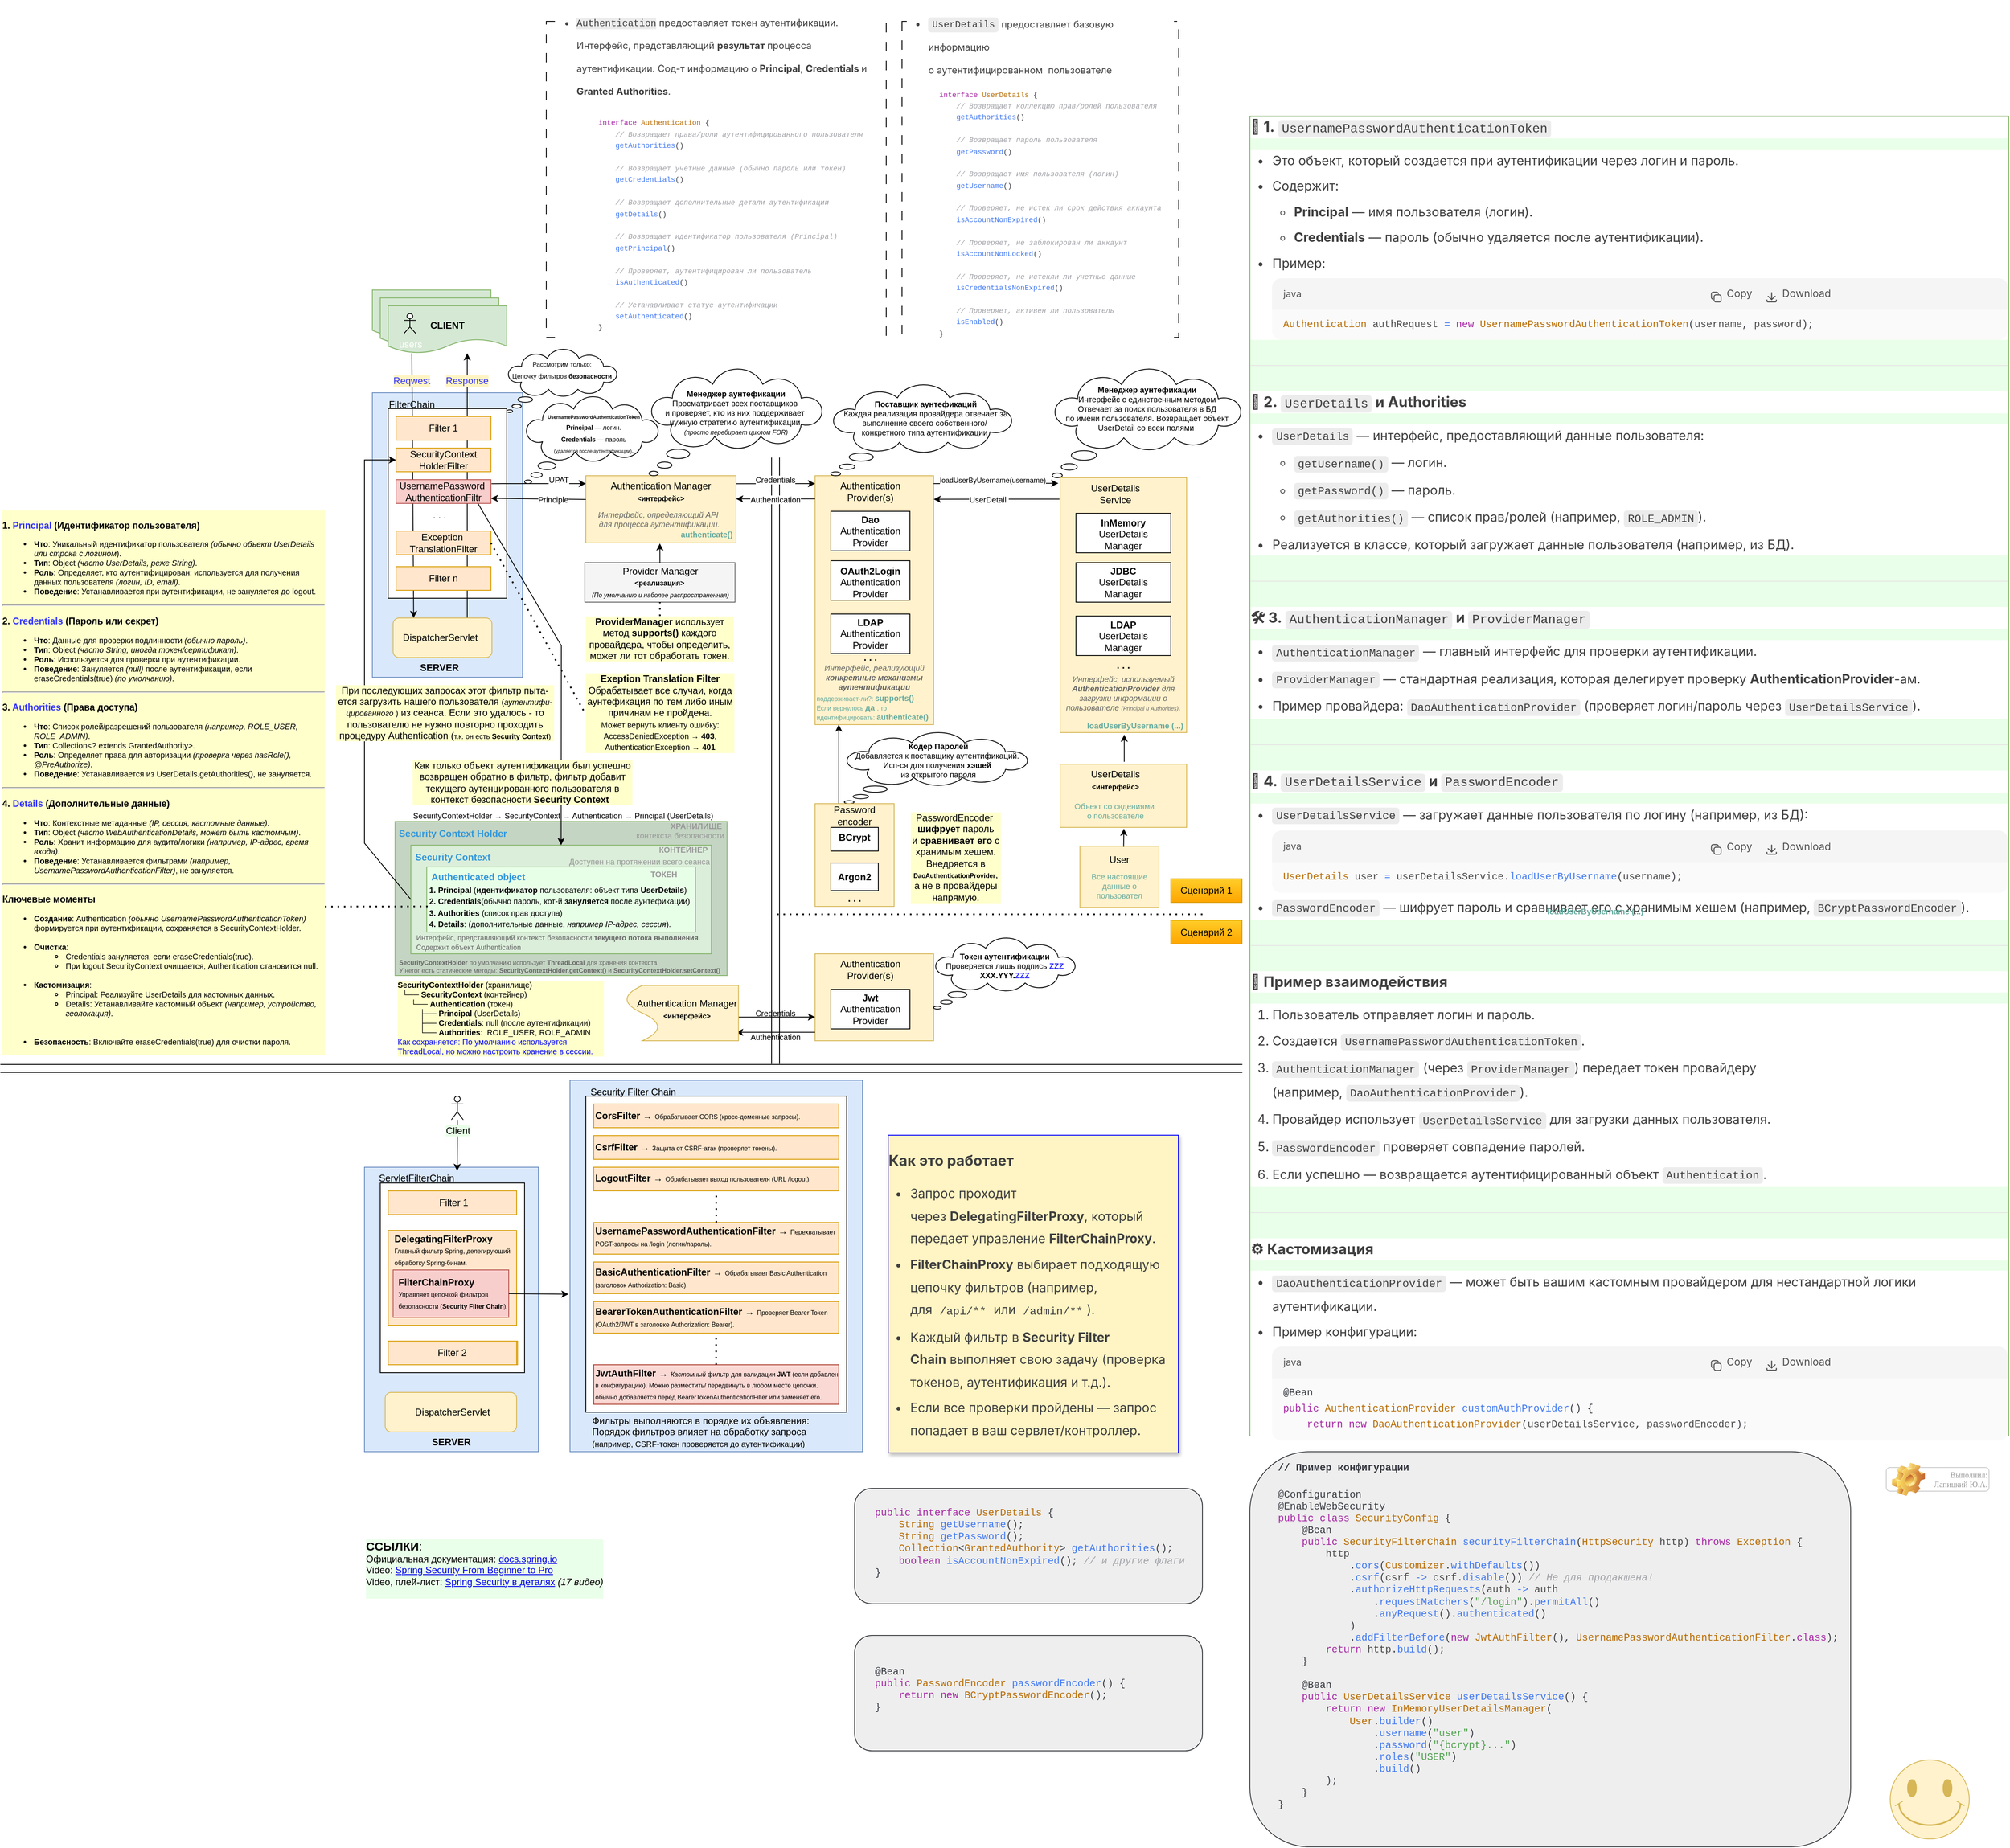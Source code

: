 <mxfile version="26.2.15">
  <diagram name="Страница — 1" id="L-nUax7BzOYgVKW15NpX">
    <mxGraphModel dx="6531" dy="4565" grid="1" gridSize="10" guides="1" tooltips="1" connect="1" arrows="1" fold="1" page="1" pageScale="1" pageWidth="827" pageHeight="1169" math="0" shadow="0">
      <root>
        <mxCell id="0" />
        <mxCell id="1" parent="0" />
        <mxCell id="lrduzPoeeq-9IfDoq5pU-23" value="" style="shape=partialRectangle;whiteSpace=wrap;html=1;left=0;right=0;fillColor=none;" vertex="1" parent="1">
          <mxGeometry x="-460" y="980" width="1570" height="10" as="geometry" />
        </mxCell>
        <mxCell id="lrduzPoeeq-9IfDoq5pU-24" value="" style="shape=partialRectangle;whiteSpace=wrap;html=1;left=0;right=0;fillColor=none;rotation=-90;" vertex="1" parent="1">
          <mxGeometry x="136.88" y="590.63" width="766.25" height="10" as="geometry" />
        </mxCell>
        <mxCell id="0vVxcxslvsv8Diaj_jdv-147" value="" style="rounded=1;whiteSpace=wrap;html=1;fillColor=#eeeeee;strokeColor=#36393d;" parent="1" vertex="1">
          <mxGeometry x="620" y="1702.5" width="440" height="146" as="geometry" />
        </mxCell>
        <mxCell id="0vVxcxslvsv8Diaj_jdv-145" value="" style="rounded=1;whiteSpace=wrap;html=1;fillColor=#eeeeee;strokeColor=#36393d;" parent="1" vertex="1">
          <mxGeometry x="620" y="1516.5" width="440" height="146" as="geometry" />
        </mxCell>
        <mxCell id="0vVxcxslvsv8Diaj_jdv-142" value="" style="rounded=1;whiteSpace=wrap;html=1;fillColor=#eeeeee;strokeColor=#36393d;" parent="1" vertex="1">
          <mxGeometry x="1120" y="1470" width="760" height="500" as="geometry" />
        </mxCell>
        <mxCell id="0vVxcxslvsv8Diaj_jdv-12" value="" style="endArrow=none;dashed=1;html=1;dashPattern=1 3;strokeWidth=2;rounded=0;" parent="1" edge="1">
          <mxGeometry width="50" height="50" relative="1" as="geometry">
            <mxPoint x="1060" y="790" as="sourcePoint" />
            <mxPoint x="520" y="790" as="targetPoint" />
          </mxGeometry>
        </mxCell>
        <mxCell id="xT-c-EVdMDdMauQ4JP2Y-3" value="" style="rounded=0;whiteSpace=wrap;html=1;fillColor=#dae8fc;strokeColor=#6c8ebf;" parent="1" vertex="1">
          <mxGeometry x="10" y="130" width="190" height="360" as="geometry" />
        </mxCell>
        <mxCell id="xT-c-EVdMDdMauQ4JP2Y-4" value="" style="rounded=0;whiteSpace=wrap;html=1;" parent="1" vertex="1">
          <mxGeometry x="30" y="150" width="150" height="240" as="geometry" />
        </mxCell>
        <mxCell id="xT-c-EVdMDdMauQ4JP2Y-23" value="" style="endArrow=classic;html=1;rounded=0;entryX=0.208;entryY=0;entryDx=0;entryDy=0;entryPerimeter=0;" parent="1" target="xT-c-EVdMDdMauQ4JP2Y-9" edge="1">
          <mxGeometry width="50" height="50" relative="1" as="geometry">
            <mxPoint x="60" y="80" as="sourcePoint" />
            <mxPoint x="60.0" y="340" as="targetPoint" />
          </mxGeometry>
        </mxCell>
        <mxCell id="xT-c-EVdMDdMauQ4JP2Y-24" value="" style="endArrow=classic;html=1;rounded=0;exitX=0.75;exitY=0;exitDx=0;exitDy=0;" parent="1" source="xT-c-EVdMDdMauQ4JP2Y-9" edge="1">
          <mxGeometry width="50" height="50" relative="1" as="geometry">
            <mxPoint x="130" y="340" as="sourcePoint" />
            <mxPoint x="130" y="80" as="targetPoint" />
          </mxGeometry>
        </mxCell>
        <mxCell id="xT-c-EVdMDdMauQ4JP2Y-5" value="FilterChain" style="text;html=1;align=center;verticalAlign=middle;whiteSpace=wrap;rounded=0;labelBackgroundColor=none;" parent="1" vertex="1">
          <mxGeometry x="30" y="130" width="60" height="30" as="geometry" />
        </mxCell>
        <mxCell id="xT-c-EVdMDdMauQ4JP2Y-6" value="" style="rounded=0;whiteSpace=wrap;html=1;fillColor=#ffe6cc;strokeColor=#d79b00;" parent="1" vertex="1">
          <mxGeometry x="40" y="200" width="120" height="30" as="geometry" />
        </mxCell>
        <mxCell id="xT-c-EVdMDdMauQ4JP2Y-7" value="SecurityContext&lt;br&gt;HolderFilter" style="text;html=1;align=center;verticalAlign=middle;whiteSpace=wrap;rounded=0;" parent="1" vertex="1">
          <mxGeometry x="60" y="205" width="80" height="20" as="geometry" />
        </mxCell>
        <mxCell id="xT-c-EVdMDdMauQ4JP2Y-9" value="" style="rounded=1;whiteSpace=wrap;html=1;fillColor=#fff2cc;strokeColor=#d6b656;" parent="1" vertex="1">
          <mxGeometry x="36.25" y="415" width="125" height="50" as="geometry" />
        </mxCell>
        <mxCell id="xT-c-EVdMDdMauQ4JP2Y-10" value="DispatcherServlet" style="text;html=1;align=center;verticalAlign=middle;whiteSpace=wrap;rounded=0;" parent="1" vertex="1">
          <mxGeometry x="41.25" y="425" width="110" height="30" as="geometry" />
        </mxCell>
        <mxCell id="xT-c-EVdMDdMauQ4JP2Y-13" value="" style="rounded=0;whiteSpace=wrap;html=1;fillColor=#f8cecc;strokeColor=#b85450;" parent="1" vertex="1">
          <mxGeometry x="40" y="240" width="120" height="30" as="geometry" />
        </mxCell>
        <mxCell id="xT-c-EVdMDdMauQ4JP2Y-14" value="" style="rounded=0;whiteSpace=wrap;html=1;fillColor=#ffe6cc;strokeColor=#d79b00;" parent="1" vertex="1">
          <mxGeometry x="40" y="350" width="120" height="30" as="geometry" />
        </mxCell>
        <mxCell id="xT-c-EVdMDdMauQ4JP2Y-15" value="Filter n" style="text;html=1;align=center;verticalAlign=middle;whiteSpace=wrap;rounded=0;" parent="1" vertex="1">
          <mxGeometry x="60" y="355" width="80" height="20" as="geometry" />
        </mxCell>
        <mxCell id="xT-c-EVdMDdMauQ4JP2Y-16" value="UsernamePassword&amp;nbsp;&lt;div&gt;AuthenticationFiltr&lt;/div&gt;" style="text;html=1;align=center;verticalAlign=middle;whiteSpace=wrap;rounded=0;" parent="1" vertex="1">
          <mxGeometry x="60" y="245" width="80" height="20" as="geometry" />
        </mxCell>
        <mxCell id="xT-c-EVdMDdMauQ4JP2Y-17" value="&lt;b&gt;SERVER&lt;/b&gt;" style="text;html=1;align=center;verticalAlign=middle;whiteSpace=wrap;rounded=0;" parent="1" vertex="1">
          <mxGeometry x="65" y="462.5" width="60" height="30" as="geometry" />
        </mxCell>
        <mxCell id="xT-c-EVdMDdMauQ4JP2Y-18" value="" style="shape=document;whiteSpace=wrap;html=1;boundedLbl=1;fillColor=#d5e8d4;strokeColor=#82b366;" parent="1" vertex="1">
          <mxGeometry x="10" width="150" height="60" as="geometry" />
        </mxCell>
        <mxCell id="xT-c-EVdMDdMauQ4JP2Y-19" value="" style="shape=document;whiteSpace=wrap;html=1;boundedLbl=1;fillColor=#d5e8d4;strokeColor=#82b366;" parent="1" vertex="1">
          <mxGeometry x="20" y="10" width="150" height="60" as="geometry" />
        </mxCell>
        <mxCell id="xT-c-EVdMDdMauQ4JP2Y-20" value="" style="shape=document;whiteSpace=wrap;html=1;boundedLbl=1;fillColor=#d5e8d4;strokeColor=#82b366;" parent="1" vertex="1">
          <mxGeometry x="30" y="20" width="150" height="60" as="geometry" />
        </mxCell>
        <mxCell id="xT-c-EVdMDdMauQ4JP2Y-22" value="&lt;b&gt;CLIENT&lt;/b&gt;" style="text;html=1;align=center;verticalAlign=middle;whiteSpace=wrap;rounded=0;" parent="1" vertex="1">
          <mxGeometry x="75" y="30" width="60" height="30" as="geometry" />
        </mxCell>
        <mxCell id="xT-c-EVdMDdMauQ4JP2Y-26" value="Reqwest" style="text;html=1;align=center;verticalAlign=middle;whiteSpace=wrap;rounded=0;fontColor=#3333FF;labelBackgroundColor=#FFF4C3;" parent="1" vertex="1">
          <mxGeometry x="30" y="100" width="60" height="30" as="geometry" />
        </mxCell>
        <mxCell id="xT-c-EVdMDdMauQ4JP2Y-28" value="Response" style="text;html=1;align=center;verticalAlign=middle;whiteSpace=wrap;rounded=0;fontColor=#3333FF;labelBackgroundColor=#FFF4C3;" parent="1" vertex="1">
          <mxGeometry x="100" y="100" width="60" height="30" as="geometry" />
        </mxCell>
        <mxCell id="xT-c-EVdMDdMauQ4JP2Y-29" value="" style="rounded=0;whiteSpace=wrap;html=1;labelBackgroundColor=none;fillColor=#C4D5C3;strokeColor=#82b366;" parent="1" vertex="1">
          <mxGeometry x="38.75" y="672.5" width="420" height="195" as="geometry" />
        </mxCell>
        <mxCell id="xT-c-EVdMDdMauQ4JP2Y-30" value="&lt;font style=&quot;color: rgb(52, 152, 219);&quot;&gt;Security Context Holder&lt;/font&gt;" style="text;html=1;align=center;verticalAlign=middle;whiteSpace=wrap;rounded=0;fontStyle=1;fontColor=#1ABC9C;" parent="1" vertex="1">
          <mxGeometry x="36.88" y="672.5" width="150" height="30" as="geometry" />
        </mxCell>
        <mxCell id="xT-c-EVdMDdMauQ4JP2Y-31" value="" style="rounded=0;whiteSpace=wrap;html=1;fillColor=#DBEEDA;strokeColor=#82b366;" parent="1" vertex="1">
          <mxGeometry x="58.75" y="702.5" width="380" height="137.5" as="geometry" />
        </mxCell>
        <mxCell id="xT-c-EVdMDdMauQ4JP2Y-32" value="&lt;font style=&quot;color: rgb(52, 152, 219);&quot;&gt;Security Context&lt;/font&gt;" style="text;html=1;align=center;verticalAlign=middle;whiteSpace=wrap;rounded=0;fontStyle=1" parent="1" vertex="1">
          <mxGeometry x="51.88" y="702.5" width="120" height="30" as="geometry" />
        </mxCell>
        <mxCell id="xT-c-EVdMDdMauQ4JP2Y-33" value="" style="rounded=0;whiteSpace=wrap;html=1;fillColor=#E8FFE7;strokeColor=#82b366;" parent="1" vertex="1">
          <mxGeometry x="78.75" y="730" width="340" height="82.5" as="geometry" />
        </mxCell>
        <mxCell id="xT-c-EVdMDdMauQ4JP2Y-34" value="&lt;font style=&quot;color: rgb(52, 152, 219);&quot;&gt;Authenticated object&lt;/font&gt;" style="text;html=1;align=center;verticalAlign=middle;whiteSpace=wrap;rounded=0;fontStyle=1" parent="1" vertex="1">
          <mxGeometry x="78.75" y="727.5" width="130" height="30" as="geometry" />
        </mxCell>
        <mxCell id="xT-c-EVdMDdMauQ4JP2Y-38" value="&lt;font style=&quot;&quot;&gt;&lt;b style=&quot;font-size: 10px;&quot;&gt;1.&amp;nbsp;&lt;/b&gt;&lt;span style=&quot;font-size: 10px;&quot;&gt;&lt;b&gt;Principal &lt;/b&gt;(&lt;b&gt;идентификатор &lt;/b&gt;пользователя: объект типа &lt;b&gt;UserDetails&lt;/b&gt;)&lt;/span&gt;&lt;br&gt;&lt;/font&gt;&lt;font style=&quot;color: light-dark(rgb(0, 0, 0), rgb(255, 255, 255)); background-color: transparent; font-size: 10px;&quot;&gt;&lt;b&gt;2. Credentials&lt;/b&gt;(обычно пароль, кот-й &lt;b&gt;зануляется &lt;/b&gt;после аунтефикации)&lt;br&gt;&lt;/font&gt;&lt;b style=&quot;color: light-dark(rgb(0, 0, 0), rgb(255, 255, 255)); background-color: transparent; font-size: 10px;&quot;&gt;3. Authorities&amp;nbsp;&lt;/b&gt;&lt;span style=&quot;color: light-dark(rgb(0, 0, 0), rgb(255, 255, 255)); background-color: transparent; font-size: 10px;&quot;&gt;(список прав доступа)&lt;/span&gt;&lt;div&gt;&lt;span style=&quot;color: light-dark(rgb(0, 0, 0), rgb(255, 255, 255)); background-color: transparent; font-size: 10px;&quot;&gt;&lt;b&gt;4.&amp;nbsp;&lt;/b&gt;&lt;/span&gt;&lt;span style=&quot;background-color: transparent; font-size: 10px;&quot;&gt;&lt;b&gt;Details&lt;/b&gt;: (дополнительные данные, &lt;i&gt;например IP-адрес, сессия&lt;/i&gt;).&lt;/span&gt;&lt;/div&gt;" style="text;html=1;align=left;verticalAlign=middle;whiteSpace=wrap;rounded=0;" parent="1" vertex="1">
          <mxGeometry x="80" y="750" width="340" height="60" as="geometry" />
        </mxCell>
        <mxCell id="xT-c-EVdMDdMauQ4JP2Y-39" value="" style="whiteSpace=wrap;html=1;shape=mxgraph.basic.cloud_callout;verticalAlign=top;fontSize=8;" parent="1" vertex="1">
          <mxGeometry x="180" y="75" width="140" height="80" as="geometry" />
        </mxCell>
        <mxCell id="xT-c-EVdMDdMauQ4JP2Y-40" value="&lt;span style=&quot;font-size: 8px;&quot;&gt;Рассмотрим только:&lt;/span&gt;&lt;br style=&quot;font-size: 8px;&quot;&gt;&lt;span style=&quot;font-size: 8px;&quot;&gt;Цепочку фильтров &lt;b&gt;безопасности&lt;/b&gt;&lt;/span&gt;" style="text;html=1;align=center;verticalAlign=middle;whiteSpace=wrap;rounded=0;" parent="1" vertex="1">
          <mxGeometry x="185" y="85" width="130" height="30" as="geometry" />
        </mxCell>
        <mxCell id="xT-c-EVdMDdMauQ4JP2Y-41" value=". . ." style="text;html=1;align=center;verticalAlign=middle;whiteSpace=wrap;rounded=0;" parent="1" vertex="1">
          <mxGeometry x="55" y="275" width="80" height="20" as="geometry" />
        </mxCell>
        <mxCell id="xT-c-EVdMDdMauQ4JP2Y-42" value="" style="verticalLabelPosition=bottom;verticalAlign=top;html=1;shape=mxgraph.basic.rect;fillColor2=none;strokeWidth=1;size=20;indent=5;fillColor=#fff2cc;strokeColor=#d6b656;" parent="1" vertex="1">
          <mxGeometry x="280" y="235" width="190" height="85" as="geometry" />
        </mxCell>
        <mxCell id="xT-c-EVdMDdMauQ4JP2Y-43" value="&lt;div style=&quot;&quot;&gt;&lt;span style=&quot;background-color: transparent; color: light-dark(rgb(0, 0, 0), rgb(255, 255, 255));&quot;&gt;Authentication Manager&lt;br&gt;&lt;div style=&quot;text-align: center;&quot;&gt;&lt;b style=&quot;background-color: transparent; color: light-dark(rgb(0, 0, 0), rgb(255, 255, 255)); text-align: left;&quot;&gt;&lt;span style=&quot;font-size: 9px; background-color: transparent; color: light-dark(rgb(0, 0, 0), rgb(255, 255, 255));&quot;&gt;&amp;lt;интерфейс&amp;gt;&lt;/span&gt;&lt;/b&gt;&lt;/div&gt;&lt;/span&gt;&lt;/div&gt;" style="text;html=1;align=center;verticalAlign=middle;whiteSpace=wrap;rounded=0;" parent="1" vertex="1">
          <mxGeometry x="280" y="240" width="190" height="30" as="geometry" />
        </mxCell>
        <mxCell id="xT-c-EVdMDdMauQ4JP2Y-44" value="" style="endArrow=classic;html=1;rounded=0;exitX=1.006;exitY=0.169;exitDx=0;exitDy=0;exitPerimeter=0;" parent="1" edge="1" source="xT-c-EVdMDdMauQ4JP2Y-13">
          <mxGeometry width="50" height="50" relative="1" as="geometry">
            <mxPoint x="170" y="245" as="sourcePoint" />
            <mxPoint x="280" y="245" as="targetPoint" />
          </mxGeometry>
        </mxCell>
        <mxCell id="xT-c-EVdMDdMauQ4JP2Y-45" value="" style="endArrow=classic;html=1;rounded=0;entryX=0.999;entryY=0.787;entryDx=0;entryDy=0;entryPerimeter=0;" parent="1" edge="1" target="xT-c-EVdMDdMauQ4JP2Y-13">
          <mxGeometry width="50" height="50" relative="1" as="geometry">
            <mxPoint x="280" y="265" as="sourcePoint" />
            <mxPoint x="170.0" y="264.0" as="targetPoint" />
          </mxGeometry>
        </mxCell>
        <mxCell id="xT-c-EVdMDdMauQ4JP2Y-47" value="" style="rounded=0;whiteSpace=wrap;html=1;fillColor=#f5f5f5;strokeColor=#666666;fontColor=#333333;" parent="1" vertex="1">
          <mxGeometry x="278.75" y="345" width="190" height="50" as="geometry" />
        </mxCell>
        <mxCell id="xT-c-EVdMDdMauQ4JP2Y-48" value="Provider&amp;nbsp;Manager&lt;br&gt;&lt;div style=&quot;&quot;&gt;&lt;b style=&quot;background-color: transparent; color: light-dark(rgb(0, 0, 0), rgb(255, 255, 255)); font-size: 9px;&quot;&gt;&amp;lt;реализация&amp;gt;&amp;nbsp;&lt;/b&gt;&lt;/div&gt;&lt;div style=&quot;&quot;&gt;&lt;span style=&quot;background-color: transparent; color: light-dark(rgb(0, 0, 0), rgb(255, 255, 255));&quot;&gt;&lt;font style=&quot;font-size: 8px;&quot;&gt;&lt;i style=&quot;&quot;&gt;(&lt;/i&gt;&lt;/font&gt;&lt;/span&gt;&lt;span style=&quot;background-color: transparent; font-size: 8px;&quot;&gt;&lt;i&gt;По умолчанию и&amp;nbsp;&lt;/i&gt;&lt;/span&gt;&lt;i style=&quot;font-size: 8px; background-color: transparent; color: light-dark(rgb(0, 0, 0), rgb(255, 255, 255));&quot;&gt;наболее распространенная)&lt;/i&gt;&lt;/div&gt;" style="text;html=1;align=center;verticalAlign=middle;whiteSpace=wrap;rounded=0;" parent="1" vertex="1">
          <mxGeometry x="278.75" y="350" width="191.25" height="40" as="geometry" />
        </mxCell>
        <mxCell id="xT-c-EVdMDdMauQ4JP2Y-51" value="" style="endArrow=classic;html=1;rounded=0;exitX=0.5;exitY=0;exitDx=0;exitDy=0;entryX=0.493;entryY=1.008;entryDx=0;entryDy=0;entryPerimeter=0;" parent="1" source="xT-c-EVdMDdMauQ4JP2Y-47" target="xT-c-EVdMDdMauQ4JP2Y-42" edge="1">
          <mxGeometry width="50" height="50" relative="1" as="geometry">
            <mxPoint x="360" y="340" as="sourcePoint" />
            <mxPoint x="360" y="300" as="targetPoint" />
          </mxGeometry>
        </mxCell>
        <mxCell id="xT-c-EVdMDdMauQ4JP2Y-52" value="" style="whiteSpace=wrap;html=1;shape=mxgraph.basic.cloud_callout" parent="1" vertex="1">
          <mxGeometry x="360" y="100" width="220" height="135" as="geometry" />
        </mxCell>
        <mxCell id="xT-c-EVdMDdMauQ4JP2Y-53" value="&lt;b&gt;Менеджер аунтефикации&lt;/b&gt;&lt;br&gt;Просматривает всех поставщиков&amp;nbsp;&lt;br&gt;и проверяет, кто из них поддерживает&amp;nbsp;&lt;div&gt;нужную стратегию аутентификации&amp;nbsp;&lt;br&gt;&lt;font style=&quot;font-size: 8px;&quot;&gt;&lt;i&gt;(просто перебирает циклом FOR)&lt;/i&gt;&lt;/font&gt;&lt;/div&gt;" style="text;html=1;align=center;verticalAlign=middle;whiteSpace=wrap;rounded=0;fontSize=10;" parent="1" vertex="1">
          <mxGeometry x="360" y="120" width="220" height="70" as="geometry" />
        </mxCell>
        <mxCell id="xT-c-EVdMDdMauQ4JP2Y-55" value="" style="verticalLabelPosition=bottom;verticalAlign=top;html=1;shape=mxgraph.basic.rect;fillColor2=none;strokeWidth=1;size=20;indent=5;fillColor=#fff2cc;strokeColor=#d6b656;" parent="1" vertex="1">
          <mxGeometry x="570" y="235" width="150" height="315" as="geometry" />
        </mxCell>
        <mxCell id="xT-c-EVdMDdMauQ4JP2Y-46" value="Authentication Provider(s)" style="text;html=1;align=center;verticalAlign=middle;whiteSpace=wrap;rounded=0;" parent="1" vertex="1">
          <mxGeometry x="610" y="240" width="60" height="30" as="geometry" />
        </mxCell>
        <mxCell id="xT-c-EVdMDdMauQ4JP2Y-57" value="" style="endArrow=classic;html=1;rounded=0;exitX=1;exitY=0.156;exitDx=0;exitDy=0;exitPerimeter=0;" parent="1" edge="1">
          <mxGeometry width="50" height="50" relative="1" as="geometry">
            <mxPoint x="470" y="245.12" as="sourcePoint" />
            <mxPoint x="570" y="245" as="targetPoint" />
          </mxGeometry>
        </mxCell>
        <mxCell id="xT-c-EVdMDdMauQ4JP2Y-58" value="" style="endArrow=classic;html=1;rounded=0;entryX=1.011;entryY=0.411;entryDx=0;entryDy=0;entryPerimeter=0;" parent="1" edge="1">
          <mxGeometry width="50" height="50" relative="1" as="geometry">
            <mxPoint x="570" y="264.31" as="sourcePoint" />
            <mxPoint x="470" y="264.31" as="targetPoint" />
          </mxGeometry>
        </mxCell>
        <mxCell id="xT-c-EVdMDdMauQ4JP2Y-59" value="" style="rounded=0;whiteSpace=wrap;html=1;" parent="1" vertex="1">
          <mxGeometry x="590" y="280" width="100" height="50" as="geometry" />
        </mxCell>
        <mxCell id="xT-c-EVdMDdMauQ4JP2Y-60" value="&lt;b&gt;Dao &lt;/b&gt;Authentication Provider" style="text;html=1;align=center;verticalAlign=middle;whiteSpace=wrap;rounded=0;" parent="1" vertex="1">
          <mxGeometry x="590" y="285" width="100" height="40" as="geometry" />
        </mxCell>
        <mxCell id="xT-c-EVdMDdMauQ4JP2Y-61" value="" style="rounded=0;whiteSpace=wrap;html=1;" parent="1" vertex="1">
          <mxGeometry x="590" y="342.5" width="100" height="50" as="geometry" />
        </mxCell>
        <mxCell id="xT-c-EVdMDdMauQ4JP2Y-62" value="&lt;b&gt;OAuth2Login &lt;/b&gt;&lt;br&gt;Authentication Provider" style="text;html=1;align=center;verticalAlign=middle;whiteSpace=wrap;rounded=0;" parent="1" vertex="1">
          <mxGeometry x="590" y="350" width="100" height="40" as="geometry" />
        </mxCell>
        <mxCell id="xT-c-EVdMDdMauQ4JP2Y-63" value="" style="rounded=0;whiteSpace=wrap;html=1;" parent="1" vertex="1">
          <mxGeometry x="590" y="410" width="100" height="50" as="geometry" />
        </mxCell>
        <mxCell id="xT-c-EVdMDdMauQ4JP2Y-64" value="&lt;b&gt;LDAP&lt;/b&gt;&lt;br&gt;Authentication Provider" style="text;html=1;align=center;verticalAlign=middle;whiteSpace=wrap;rounded=0;" parent="1" vertex="1">
          <mxGeometry x="590" y="415" width="100" height="40" as="geometry" />
        </mxCell>
        <mxCell id="xT-c-EVdMDdMauQ4JP2Y-65" value=". . ." style="text;html=1;align=center;verticalAlign=middle;whiteSpace=wrap;rounded=0;fontStyle=1" parent="1" vertex="1">
          <mxGeometry x="610" y="450" width="60" height="30" as="geometry" />
        </mxCell>
        <mxCell id="xT-c-EVdMDdMauQ4JP2Y-78" value="" style="verticalLabelPosition=bottom;verticalAlign=top;html=1;shape=mxgraph.basic.rect;fillColor2=none;strokeWidth=1;size=20;indent=5;fillColor=#fff2cc;strokeColor=#d6b656;" parent="1" vertex="1">
          <mxGeometry x="880" y="237.5" width="160" height="322.5" as="geometry" />
        </mxCell>
        <mxCell id="xT-c-EVdMDdMauQ4JP2Y-79" value="UserDetails&lt;br&gt;Service" style="text;html=1;align=center;verticalAlign=middle;whiteSpace=wrap;rounded=0;" parent="1" vertex="1">
          <mxGeometry x="920" y="242.5" width="60" height="30" as="geometry" />
        </mxCell>
        <mxCell id="xT-c-EVdMDdMauQ4JP2Y-80" value="" style="endArrow=classic;html=1;rounded=0;entryX=-0.014;entryY=0.022;entryDx=0;entryDy=0;entryPerimeter=0;" parent="1" edge="1" target="xT-c-EVdMDdMauQ4JP2Y-78">
          <mxGeometry width="50" height="50" relative="1" as="geometry">
            <mxPoint x="720" y="245" as="sourcePoint" />
            <mxPoint x="860" y="245" as="targetPoint" />
          </mxGeometry>
        </mxCell>
        <mxCell id="xT-c-EVdMDdMauQ4JP2Y-81" value="" style="endArrow=classic;html=1;rounded=0;exitX=-0.005;exitY=0.084;exitDx=0;exitDy=0;exitPerimeter=0;" parent="1" edge="1" source="xT-c-EVdMDdMauQ4JP2Y-78">
          <mxGeometry width="50" height="50" relative="1" as="geometry">
            <mxPoint x="860" y="264.6" as="sourcePoint" />
            <mxPoint x="720" y="264.8" as="targetPoint" />
          </mxGeometry>
        </mxCell>
        <mxCell id="xT-c-EVdMDdMauQ4JP2Y-82" value="" style="rounded=0;whiteSpace=wrap;html=1;" parent="1" vertex="1">
          <mxGeometry x="900" y="282.5" width="120" height="50" as="geometry" />
        </mxCell>
        <mxCell id="xT-c-EVdMDdMauQ4JP2Y-83" value="&lt;b&gt;InMemory&lt;br&gt;&lt;/b&gt;UserDetails&lt;br&gt;Manager" style="text;html=1;align=center;verticalAlign=middle;whiteSpace=wrap;rounded=0;" parent="1" vertex="1">
          <mxGeometry x="910" y="288.75" width="100" height="40" as="geometry" />
        </mxCell>
        <mxCell id="xT-c-EVdMDdMauQ4JP2Y-84" value="" style="rounded=0;whiteSpace=wrap;html=1;" parent="1" vertex="1">
          <mxGeometry x="900" y="345" width="120" height="50" as="geometry" />
        </mxCell>
        <mxCell id="xT-c-EVdMDdMauQ4JP2Y-85" value="&lt;b&gt;JDBC&lt;br&gt;&lt;/b&gt;UserDetails&lt;br&gt;Manager" style="text;html=1;align=center;verticalAlign=middle;whiteSpace=wrap;rounded=0;" parent="1" vertex="1">
          <mxGeometry x="910" y="350" width="100" height="40" as="geometry" />
        </mxCell>
        <mxCell id="xT-c-EVdMDdMauQ4JP2Y-86" value="" style="rounded=0;whiteSpace=wrap;html=1;" parent="1" vertex="1">
          <mxGeometry x="900" y="412.5" width="120" height="50" as="geometry" />
        </mxCell>
        <mxCell id="xT-c-EVdMDdMauQ4JP2Y-87" value="&lt;b&gt;LDAP&lt;br&gt;&lt;/b&gt;UserDetails&lt;br&gt;Manager" style="text;html=1;align=center;verticalAlign=middle;whiteSpace=wrap;rounded=0;" parent="1" vertex="1">
          <mxGeometry x="910" y="417.5" width="100" height="40" as="geometry" />
        </mxCell>
        <mxCell id="xT-c-EVdMDdMauQ4JP2Y-88" value=". . ." style="text;html=1;align=center;verticalAlign=middle;whiteSpace=wrap;rounded=0;fontStyle=1" parent="1" vertex="1">
          <mxGeometry x="930" y="460" width="60" height="30" as="geometry" />
        </mxCell>
        <mxCell id="xT-c-EVdMDdMauQ4JP2Y-91" value="" style="whiteSpace=wrap;html=1;shape=mxgraph.basic.cloud_callout" parent="1" vertex="1">
          <mxGeometry x="870" y="100" width="240" height="137.5" as="geometry" />
        </mxCell>
        <mxCell id="xT-c-EVdMDdMauQ4JP2Y-92" value="&lt;b&gt;Менеджер аунтефикации&lt;/b&gt;&lt;br&gt;Интерфейс с единственным методом&lt;div&gt;Отвечает за поиск пользователя в БД &lt;br&gt;по имени пользователя.&amp;nbsp;&lt;span style=&quot;background-color: transparent; color: light-dark(rgb(0, 0, 0), rgb(255, 255, 255));&quot;&gt;Возвращает объект UserDetail со всеи полями&amp;nbsp;&lt;/span&gt;&lt;/div&gt;" style="text;html=1;align=center;verticalAlign=middle;whiteSpace=wrap;rounded=0;fontSize=10;" parent="1" vertex="1">
          <mxGeometry x="870" y="110" width="240" height="80" as="geometry" />
        </mxCell>
        <mxCell id="xT-c-EVdMDdMauQ4JP2Y-93" value="&lt;span style=&quot;font-size: 10px; background-color: light-dark(#ffffff, var(--ge-dark-color, #121212));&quot;&gt;UserDetail&amp;nbsp;&lt;/span&gt;" style="text;html=1;align=center;verticalAlign=middle;whiteSpace=wrap;rounded=0;" parent="1" vertex="1">
          <mxGeometry x="760" y="250" width="60" height="30" as="geometry" />
        </mxCell>
        <mxCell id="xT-c-EVdMDdMauQ4JP2Y-95" value="&lt;font style=&quot;background-color: light-dark(#ffffff, var(--ge-dark-color, #121212)); font-size: 9px;&quot;&gt;loadUserByUsername(username)&lt;/font&gt;" style="text;html=1;align=center;verticalAlign=middle;whiteSpace=wrap;rounded=0;" parent="1" vertex="1">
          <mxGeometry x="730" y="225" width="130" height="30" as="geometry" />
        </mxCell>
        <mxCell id="xT-c-EVdMDdMauQ4JP2Y-99" value="" style="endArrow=classic;html=1;rounded=0;exitX=0.3;exitY=0.002;exitDx=0;exitDy=0;exitPerimeter=0;entryX=0.2;entryY=1.058;entryDx=0;entryDy=0;entryPerimeter=0;" parent="1" source="xT-c-EVdMDdMauQ4JP2Y-102" target="xT-c-EVdMDdMauQ4JP2Y-167" edge="1">
          <mxGeometry width="50" height="50" relative="1" as="geometry">
            <mxPoint x="600" y="677.5" as="sourcePoint" />
            <mxPoint x="600" y="530" as="targetPoint" />
          </mxGeometry>
        </mxCell>
        <mxCell id="xT-c-EVdMDdMauQ4JP2Y-100" value="" style="whiteSpace=wrap;html=1;shape=mxgraph.basic.cloud_callout" parent="1" vertex="1">
          <mxGeometry x="607" y="560" width="233" height="90" as="geometry" />
        </mxCell>
        <mxCell id="xT-c-EVdMDdMauQ4JP2Y-101" value="&lt;b&gt;Кодер Паролей&lt;/b&gt;&lt;br&gt;Добавляется к поставщику аутентификаций.&amp;nbsp;&lt;div&gt;Исп-ся для получения &lt;b&gt;хэшей&amp;nbsp;&lt;/b&gt;&lt;/div&gt;&lt;div&gt;из открытого пароля&lt;/div&gt;" style="text;html=1;align=center;verticalAlign=middle;whiteSpace=wrap;rounded=0;fontSize=10;" parent="1" vertex="1">
          <mxGeometry x="616.25" y="570" width="220" height="50" as="geometry" />
        </mxCell>
        <mxCell id="xT-c-EVdMDdMauQ4JP2Y-102" value="" style="verticalLabelPosition=bottom;verticalAlign=top;html=1;shape=mxgraph.basic.rect;fillColor2=none;strokeWidth=1;size=20;indent=5;fillColor=#fff2cc;strokeColor=#d6b656;" parent="1" vertex="1">
          <mxGeometry x="570" y="650" width="100" height="130" as="geometry" />
        </mxCell>
        <mxCell id="xT-c-EVdMDdMauQ4JP2Y-103" value="Password encoder" style="text;html=1;align=center;verticalAlign=middle;whiteSpace=wrap;rounded=0;" parent="1" vertex="1">
          <mxGeometry x="590" y="650" width="60" height="30" as="geometry" />
        </mxCell>
        <mxCell id="xT-c-EVdMDdMauQ4JP2Y-104" value="" style="rounded=0;whiteSpace=wrap;html=1;" parent="1" vertex="1">
          <mxGeometry x="590" y="680" width="60" height="30" as="geometry" />
        </mxCell>
        <mxCell id="xT-c-EVdMDdMauQ4JP2Y-105" value="&lt;b&gt;BCrypt&lt;/b&gt;" style="text;html=1;align=center;verticalAlign=middle;whiteSpace=wrap;rounded=0;" parent="1" vertex="1">
          <mxGeometry x="585" y="682.5" width="70" height="20" as="geometry" />
        </mxCell>
        <mxCell id="xT-c-EVdMDdMauQ4JP2Y-106" value="" style="rounded=0;whiteSpace=wrap;html=1;" parent="1" vertex="1">
          <mxGeometry x="590" y="725" width="60" height="35" as="geometry" />
        </mxCell>
        <mxCell id="xT-c-EVdMDdMauQ4JP2Y-107" value="&lt;b&gt;Argon2&lt;/b&gt;" style="text;html=1;align=center;verticalAlign=middle;whiteSpace=wrap;rounded=0;" parent="1" vertex="1">
          <mxGeometry x="590" y="733.75" width="60" height="17.5" as="geometry" />
        </mxCell>
        <mxCell id="xT-c-EVdMDdMauQ4JP2Y-110" value=". . ." style="text;html=1;align=center;verticalAlign=middle;whiteSpace=wrap;rounded=0;fontStyle=1" parent="1" vertex="1">
          <mxGeometry x="590" y="760" width="60" height="20" as="geometry" />
        </mxCell>
        <mxCell id="xT-c-EVdMDdMauQ4JP2Y-113" value="&lt;span style=&quot;font-size: 10px; background-color: light-dark(#ffffff, var(--ge-dark-color, #121212));&quot;&gt;Authentication&lt;/span&gt;" style="text;html=1;align=center;verticalAlign=middle;whiteSpace=wrap;rounded=0;" parent="1" vertex="1">
          <mxGeometry x="490" y="250" width="60" height="30" as="geometry" />
        </mxCell>
        <mxCell id="xT-c-EVdMDdMauQ4JP2Y-114" value="" style="rounded=0;whiteSpace=wrap;html=1;dashed=1;dashPattern=12 12;" parent="1" vertex="1">
          <mxGeometry x="680" y="-340" width="350" height="400" as="geometry" />
        </mxCell>
        <mxCell id="xT-c-EVdMDdMauQ4JP2Y-115" value="&lt;ul style=&quot;margin: 13.716px 0px; padding-left: 27.432px; color: rgb(64, 64, 64); font-family: DeepSeek-CJK-patch, Inter, system-ui, -apple-system, BlinkMacSystemFont, &amp;quot;Segoe UI&amp;quot;, Roboto, &amp;quot;Noto Sans&amp;quot;, Ubuntu, Cantarell, &amp;quot;Helvetica Neue&amp;quot;, Oxygen, &amp;quot;Open Sans&amp;quot;, sans-serif; text-align: start; background-color: rgb(255, 255, 255);&quot;&gt;&lt;li style=&quot;&quot;&gt;&lt;p style=&quot;margin-top: 0px; margin-right: 0px; margin-left: 0px; line-height: 28.575px; margin-bottom: 0px !important;&quot; class=&quot;ds-markdown-paragraph&quot;&gt;&lt;font&gt;&lt;code style=&quot;font-family: Menlo, &amp;quot;Roboto Mono&amp;quot;, &amp;quot;Courier New&amp;quot;, Courier, monospace, Inter, sans-serif; background-color: rgb(236, 236, 236); border-radius: 4px; padding: 0.15rem 0.3rem;&quot;&gt;UserDetails&lt;/code&gt;&amp;nbsp;предоставляет базовую информацию&amp;nbsp;&lt;br&gt;о&amp;nbsp;аутентифицированном&amp;nbsp; пользователе&lt;/font&gt;&lt;br&gt;&lt;/p&gt;&lt;pre style=&quot;font-family: Menlo, &amp;quot;Roboto Mono&amp;quot;, &amp;quot;Courier New&amp;quot;, Courier, monospace, Inter, sans-serif; overflow: auto; padding: 9.144px 13.716px; text-wrap-mode: wrap; word-break: break-all; color: rgb(73, 73, 73); margin-top: 0px !important; margin-bottom: 0px !important;&quot;&gt;&lt;font style=&quot;font-size: 9px;&quot;&gt;&lt;span style=&quot;color: rgb(166, 38, 164);&quot; class=&quot;token keyword&quot;&gt;interface&lt;/span&gt; &lt;span style=&quot;color: rgb(183, 107, 1);&quot; class=&quot;token class-name&quot;&gt;UserDetails&lt;/span&gt; &lt;span style=&quot;color: rgb(56, 58, 66);&quot; class=&quot;token punctuation&quot;&gt;{&lt;/span&gt;&lt;br&gt;    &lt;span style=&quot;color: rgb(160, 161, 167); font-style: italic;&quot; class=&quot;token comment&quot;&gt;// Возвращает коллекцию прав/ролей пользователя&lt;/span&gt;&lt;br&gt;    &lt;span style=&quot;color: rgb(64, 120, 242);&quot; class=&quot;token function&quot;&gt;getAuthorities&lt;/span&gt;&lt;span style=&quot;color: rgb(56, 58, 66);&quot; class=&quot;token punctuation&quot;&gt;(&lt;/span&gt;&lt;span style=&quot;color: rgb(56, 58, 66);&quot; class=&quot;token punctuation&quot;&gt;)&lt;/span&gt;&lt;br&gt;    &lt;br&gt;    &lt;span style=&quot;color: rgb(160, 161, 167); font-style: italic;&quot; class=&quot;token comment&quot;&gt;// Возвращает пароль пользователя&lt;/span&gt;&lt;br&gt;    &lt;span style=&quot;color: rgb(64, 120, 242);&quot; class=&quot;token function&quot;&gt;getPassword&lt;/span&gt;&lt;span style=&quot;color: rgb(56, 58, 66);&quot; class=&quot;token punctuation&quot;&gt;(&lt;/span&gt;&lt;span style=&quot;color: rgb(56, 58, 66);&quot; class=&quot;token punctuation&quot;&gt;)&lt;/span&gt;&lt;br&gt;    &lt;br&gt;    &lt;span style=&quot;color: rgb(160, 161, 167); font-style: italic;&quot; class=&quot;token comment&quot;&gt;// Возвращает имя пользователя (логин)&lt;/span&gt;&lt;br&gt;    &lt;span style=&quot;color: rgb(64, 120, 242);&quot; class=&quot;token function&quot;&gt;getUsername&lt;/span&gt;&lt;span style=&quot;color: rgb(56, 58, 66);&quot; class=&quot;token punctuation&quot;&gt;(&lt;/span&gt;&lt;span style=&quot;color: rgb(56, 58, 66);&quot; class=&quot;token punctuation&quot;&gt;)&lt;/span&gt;&lt;br&gt;    &lt;br&gt;    &lt;span style=&quot;color: rgb(160, 161, 167); font-style: italic;&quot; class=&quot;token comment&quot;&gt;// Проверяет, не истек ли срок действия аккаунта&lt;/span&gt;&lt;br&gt;    &lt;span style=&quot;color: rgb(64, 120, 242);&quot; class=&quot;token function&quot;&gt;isAccountNonExpired&lt;/span&gt;&lt;span style=&quot;color: rgb(56, 58, 66);&quot; class=&quot;token punctuation&quot;&gt;(&lt;/span&gt;&lt;span style=&quot;color: rgb(56, 58, 66);&quot; class=&quot;token punctuation&quot;&gt;)&lt;/span&gt;&lt;br&gt;    &lt;br&gt;    &lt;span style=&quot;color: rgb(160, 161, 167); font-style: italic;&quot; class=&quot;token comment&quot;&gt;// Проверяет, не заблокирован ли аккаунт&lt;/span&gt;&lt;br&gt;    &lt;span style=&quot;color: rgb(64, 120, 242);&quot; class=&quot;token function&quot;&gt;isAccountNonLocked&lt;/span&gt;&lt;span style=&quot;color: rgb(56, 58, 66);&quot; class=&quot;token punctuation&quot;&gt;(&lt;/span&gt;&lt;span style=&quot;color: rgb(56, 58, 66);&quot; class=&quot;token punctuation&quot;&gt;)&lt;/span&gt;&lt;br&gt;    &lt;br&gt;    &lt;span style=&quot;color: rgb(160, 161, 167); font-style: italic;&quot; class=&quot;token comment&quot;&gt;// Проверяет, не истекли ли учетные данные&lt;/span&gt;&lt;br&gt;    &lt;span style=&quot;color: rgb(64, 120, 242);&quot; class=&quot;token function&quot;&gt;isCredentialsNonExpired&lt;/span&gt;&lt;span style=&quot;color: rgb(56, 58, 66);&quot; class=&quot;token punctuation&quot;&gt;(&lt;/span&gt;&lt;span style=&quot;color: rgb(56, 58, 66);&quot; class=&quot;token punctuation&quot;&gt;)&lt;/span&gt;&lt;br&gt;    &lt;br&gt;    &lt;span style=&quot;color: rgb(160, 161, 167); font-style: italic;&quot; class=&quot;token comment&quot;&gt;// Проверяет, активен ли пользователь&lt;/span&gt;&lt;br&gt;    &lt;span style=&quot;color: rgb(64, 120, 242);&quot; class=&quot;token function&quot;&gt;isEnabled&lt;/span&gt;&lt;span style=&quot;color: rgb(56, 58, 66);&quot; class=&quot;token punctuation&quot;&gt;(&lt;/span&gt;&lt;span style=&quot;color: rgb(56, 58, 66);&quot; class=&quot;token punctuation&quot;&gt;)&lt;/span&gt;&lt;br&gt;&lt;span style=&quot;color: rgb(56, 58, 66);&quot; class=&quot;token punctuation&quot;&gt;}&lt;/span&gt;&lt;/font&gt;&lt;/pre&gt;&lt;/li&gt;&lt;/ul&gt;" style="text;html=1;align=center;verticalAlign=middle;whiteSpace=wrap;rounded=0;" parent="1" vertex="1">
          <mxGeometry x="685" y="-330" width="340" height="380" as="geometry" />
        </mxCell>
        <mxCell id="xT-c-EVdMDdMauQ4JP2Y-116" value="" style="rounded=0;whiteSpace=wrap;html=1;dashed=1;dashPattern=12 12;" parent="1" vertex="1">
          <mxGeometry x="230" y="-340" width="430" height="400" as="geometry" />
        </mxCell>
        <mxCell id="xT-c-EVdMDdMauQ4JP2Y-117" value="&lt;ul style=&quot;margin: 13.716px 0px; padding-left: 27.432px; text-align: start; background-color: rgb(255, 255, 255); color: rgb(64, 64, 64);&quot;&gt;&lt;li style=&quot;&quot;&gt;&lt;p style=&quot;margin-top: 0px; margin-right: 0px; margin-left: 0px; line-height: 28.575px; margin-bottom: 0px !important;&quot; class=&quot;ds-markdown-paragraph&quot;&gt;&lt;font style=&quot;&quot;&gt;&lt;font style=&quot;color: rgb(64, 64, 64); font-family: DeepSeek-CJK-patch, Inter, system-ui, -apple-system, BlinkMacSystemFont, &amp;quot;Segoe UI&amp;quot;, Roboto, &amp;quot;Noto Sans&amp;quot;, Ubuntu, Cantarell, &amp;quot;Helvetica Neue&amp;quot;, Oxygen, &amp;quot;Open Sans&amp;quot;, sans-serif;&quot;&gt;&lt;span style=&quot;background-color: rgb(236, 236, 236); font-family: Menlo, &amp;quot;Roboto Mono&amp;quot;, &amp;quot;Courier New&amp;quot;, Courier, monospace, Inter, sans-serif;&quot;&gt;Authentication&lt;/span&gt;&amp;nbsp;предоставляет токен аутентификации.&lt;br&gt;&lt;/font&gt;&lt;font face=&quot;DeepSeek-CJK-patch, Inter, system-ui, -apple-system, BlinkMacSystemFont, Segoe UI, Roboto, Noto Sans, Ubuntu, Cantarell, Helvetica Neue, Oxygen, Open Sans, sans-serif&quot; color=&quot;#404040&quot;&gt;Интерфейс, представляющий &lt;b&gt;результат &lt;/b&gt;процесса аутентификации. Сод-т информацию о &lt;b&gt;Principal&lt;/b&gt;, &lt;b&gt;Credentials &lt;/b&gt;и &lt;b&gt;Granted Authorities&lt;/b&gt;.&lt;/font&gt;&lt;/font&gt;&lt;/p&gt;&lt;pre style=&quot;color: rgb(73, 73, 73); font-family: Menlo, &amp;quot;Roboto Mono&amp;quot;, &amp;quot;Courier New&amp;quot;, Courier, monospace, Inter, sans-serif; overflow: auto; padding: 9.144px 13.716px; text-wrap-mode: wrap; word-break: break-all; margin-top: 0px !important; margin-bottom: 0px !important;&quot;&gt;&lt;pre style=&quot;font-family: Menlo, &amp;quot;Roboto Mono&amp;quot;, &amp;quot;Courier New&amp;quot;, Courier, monospace, Inter, sans-serif; overflow: auto; padding: 9.144px 13.716px; text-wrap-mode: wrap; word-break: break-all; margin-top: 0px !important; margin-bottom: 0px !important;&quot;&gt;&lt;font style=&quot;font-size: 9px;&quot;&gt;&lt;span style=&quot;color: rgb(166, 38, 164);&quot; class=&quot;token keyword&quot;&gt;interface&lt;/span&gt; &lt;span style=&quot;color: rgb(183, 107, 1);&quot; class=&quot;token class-name&quot;&gt;Authentication&lt;/span&gt; &lt;span style=&quot;color: rgb(56, 58, 66);&quot; class=&quot;token punctuation&quot;&gt;{&lt;/span&gt;&lt;br&gt;    &lt;span style=&quot;color: rgb(160, 161, 167); font-style: italic;&quot; class=&quot;token comment&quot;&gt;// Возвращает права/роли аутентифицированного пользователя&lt;/span&gt;&lt;br&gt;    &lt;span style=&quot;color: rgb(64, 120, 242);&quot; class=&quot;token function&quot;&gt;getAuthorities&lt;/span&gt;&lt;span style=&quot;color: rgb(56, 58, 66);&quot; class=&quot;token punctuation&quot;&gt;(&lt;/span&gt;&lt;span style=&quot;color: rgb(56, 58, 66);&quot; class=&quot;token punctuation&quot;&gt;)&lt;/span&gt;&lt;br&gt;    &lt;br&gt;    &lt;span style=&quot;color: rgb(160, 161, 167); font-style: italic;&quot; class=&quot;token comment&quot;&gt;// Возвращает учетные данные (обычно пароль или токен)&lt;/span&gt;&lt;br&gt;    &lt;span style=&quot;color: rgb(64, 120, 242);&quot; class=&quot;token function&quot;&gt;getCredentials&lt;/span&gt;&lt;span style=&quot;color: rgb(56, 58, 66);&quot; class=&quot;token punctuation&quot;&gt;(&lt;/span&gt;&lt;span style=&quot;color: rgb(56, 58, 66);&quot; class=&quot;token punctuation&quot;&gt;)&lt;/span&gt;&lt;br&gt;    &lt;br&gt;    &lt;span style=&quot;color: rgb(160, 161, 167); font-style: italic;&quot; class=&quot;token comment&quot;&gt;// Возвращает дополнительные детали аутентификации&lt;/span&gt;&lt;br&gt;    &lt;span style=&quot;color: rgb(64, 120, 242);&quot; class=&quot;token function&quot;&gt;getDetails&lt;/span&gt;&lt;span style=&quot;color: rgb(56, 58, 66);&quot; class=&quot;token punctuation&quot;&gt;(&lt;/span&gt;&lt;span style=&quot;color: rgb(56, 58, 66);&quot; class=&quot;token punctuation&quot;&gt;)&lt;/span&gt;&lt;br&gt;    &lt;br&gt;    &lt;span style=&quot;color: rgb(160, 161, 167); font-style: italic;&quot; class=&quot;token comment&quot;&gt;// Возвращает идентификатор пользователя (Principal)&lt;/span&gt;&lt;br&gt;    &lt;span style=&quot;color: rgb(64, 120, 242);&quot; class=&quot;token function&quot;&gt;getPrincipal&lt;/span&gt;&lt;span style=&quot;color: rgb(56, 58, 66);&quot; class=&quot;token punctuation&quot;&gt;(&lt;/span&gt;&lt;span style=&quot;color: rgb(56, 58, 66);&quot; class=&quot;token punctuation&quot;&gt;)&lt;/span&gt;&lt;br&gt;    &lt;br&gt;    &lt;span style=&quot;color: rgb(160, 161, 167); font-style: italic;&quot; class=&quot;token comment&quot;&gt;// Проверяет, аутентифицирован ли пользователь&lt;/span&gt;&lt;br&gt;    &lt;span style=&quot;color: rgb(64, 120, 242);&quot; class=&quot;token function&quot;&gt;isAuthenticated&lt;/span&gt;&lt;span style=&quot;color: rgb(56, 58, 66);&quot; class=&quot;token punctuation&quot;&gt;(&lt;/span&gt;&lt;span style=&quot;color: rgb(56, 58, 66);&quot; class=&quot;token punctuation&quot;&gt;)&lt;/span&gt;&lt;br&gt;    &lt;br&gt;    &lt;span style=&quot;color: rgb(160, 161, 167); font-style: italic;&quot; class=&quot;token comment&quot;&gt;// Устанавливает статус аутентификации&lt;/span&gt;&lt;br&gt;    &lt;span style=&quot;color: rgb(64, 120, 242);&quot; class=&quot;token function&quot;&gt;setAuthenticated&lt;/span&gt;&lt;span style=&quot;color: rgb(56, 58, 66);&quot; class=&quot;token punctuation&quot;&gt;(&lt;/span&gt;&lt;span style=&quot;color: rgb(56, 58, 66);&quot; class=&quot;token punctuation&quot;&gt;)&lt;/span&gt;&lt;br&gt;&lt;span style=&quot;color: rgb(56, 58, 66);&quot; class=&quot;token punctuation&quot;&gt;}&lt;/span&gt;&lt;/font&gt;&lt;/pre&gt;&lt;/pre&gt;&lt;/li&gt;&lt;/ul&gt;" style="text;html=1;align=center;verticalAlign=middle;whiteSpace=wrap;rounded=0;" parent="1" vertex="1">
          <mxGeometry x="240" y="-330" width="420" height="380" as="geometry" />
        </mxCell>
        <mxCell id="xT-c-EVdMDdMauQ4JP2Y-120" value="&lt;span style=&quot;font-size: 10px; background-color: light-dark(#ffffff, var(--ge-dark-color, #121212));&quot;&gt;Principle&lt;/span&gt;" style="text;html=1;align=center;verticalAlign=middle;whiteSpace=wrap;rounded=0;" parent="1" vertex="1">
          <mxGeometry x="208.75" y="250" width="60" height="30" as="geometry" />
        </mxCell>
        <mxCell id="xT-c-EVdMDdMauQ4JP2Y-129" value="&lt;div style=&quot;text-align: left;&quot;&gt;&lt;font&gt;&lt;b&gt;SecurityContextHolder &lt;/b&gt;по умолчанию использует &lt;b&gt;ThreadLocal &lt;/b&gt;для хранения контекста.&lt;/font&gt;&lt;/div&gt;&lt;div style=&quot;text-align: left;&quot;&gt;&lt;font&gt;У негог есть статические методы:&amp;nbsp;&lt;/font&gt;&lt;span style=&quot;font-weight: 700; background-color: transparent; text-align: center;&quot;&gt;SecurityContextHolder.getContext()&lt;/span&gt;&lt;span style=&quot;background-color: transparent; text-align: center;&quot;&gt;&amp;nbsp;и&amp;nbsp;&lt;/span&gt;&lt;span style=&quot;background-color: transparent; text-align: center; font-weight: 700;&quot;&gt;SecurityContextHolder.setContext()&lt;/span&gt;&lt;/div&gt;" style="text;html=1;align=center;verticalAlign=middle;whiteSpace=wrap;rounded=0;fontSize=8;fontColor=#666666;" parent="1" vertex="1">
          <mxGeometry x="36.88" y="845" width="420" height="22.5" as="geometry" />
        </mxCell>
        <mxCell id="xT-c-EVdMDdMauQ4JP2Y-130" value="" style="rounded=0;whiteSpace=wrap;html=1;fillColor=#ffe6cc;strokeColor=#d79b00;" parent="1" vertex="1">
          <mxGeometry x="40" y="160" width="120" height="30" as="geometry" />
        </mxCell>
        <mxCell id="xT-c-EVdMDdMauQ4JP2Y-131" value="Filter 1" style="text;html=1;align=center;verticalAlign=middle;whiteSpace=wrap;rounded=0;" parent="1" vertex="1">
          <mxGeometry x="60" y="165" width="80" height="20" as="geometry" />
        </mxCell>
        <mxCell id="xT-c-EVdMDdMauQ4JP2Y-132" value="" style="endArrow=classic;html=1;rounded=0;exitX=0;exitY=0.5;exitDx=0;exitDy=0;" parent="1" source="xT-c-EVdMDdMauQ4JP2Y-31" target="xT-c-EVdMDdMauQ4JP2Y-6" edge="1">
          <mxGeometry width="50" height="50" relative="1" as="geometry">
            <mxPoint x="130" y="350" as="sourcePoint" />
            <mxPoint x="10" y="220" as="targetPoint" />
            <Array as="points">
              <mxPoint y="700" />
              <mxPoint y="215" />
            </Array>
          </mxGeometry>
        </mxCell>
        <mxCell id="xT-c-EVdMDdMauQ4JP2Y-133" value="" style="endArrow=classic;html=1;rounded=0;exitX=0.861;exitY=0.989;exitDx=0;exitDy=0;exitPerimeter=0;entryX=0.5;entryY=0;entryDx=0;entryDy=0;" parent="1" source="xT-c-EVdMDdMauQ4JP2Y-13" target="xT-c-EVdMDdMauQ4JP2Y-31" edge="1">
          <mxGeometry width="50" height="50" relative="1" as="geometry">
            <mxPoint x="110" y="510" as="sourcePoint" />
            <mxPoint x="160" y="460" as="targetPoint" />
            <Array as="points">
              <mxPoint x="249" y="450" />
            </Array>
          </mxGeometry>
        </mxCell>
        <mxCell id="xT-c-EVdMDdMauQ4JP2Y-128" value="Как только объект аутентификации&amp;nbsp;был успешно возвращен обратно в фильтр, фильтр добавит текущего аутенцированного пользователя в контекст безопасности&amp;nbsp;&lt;span style=&quot;font-weight: 700;&quot;&gt;Security Context&lt;/span&gt;&amp;nbsp;&amp;nbsp;" style="text;html=1;align=center;verticalAlign=middle;whiteSpace=wrap;rounded=0;labelBackgroundColor=#FFFFCC;" parent="1" vertex="1">
          <mxGeometry x="60" y="587.5" width="280" height="70" as="geometry" />
        </mxCell>
        <mxCell id="xT-c-EVdMDdMauQ4JP2Y-135" value="При последующих запросах этот фильтр пыта-ется загрузить нашего пользователя &lt;font style=&quot;&quot;&gt;&lt;span style=&quot;font-size: 10px;&quot;&gt;(&lt;i&gt;аутентифи-цированного&amp;nbsp;&lt;/i&gt;)&lt;/span&gt;&lt;/font&gt;&amp;nbsp;из сеанса. Если это удалось - то пользователю не нужно повторно проходить процедуру Authentication (&lt;font style=&quot;font-size: 9px;&quot;&gt;т.к. он есть&amp;nbsp;&lt;span style=&quot;font-weight: 700;&quot;&gt;Security Context&lt;/span&gt;)&lt;/font&gt;" style="text;html=1;align=center;verticalAlign=middle;whiteSpace=wrap;rounded=0;labelBackgroundColor=#FFFFCC;" parent="1" vertex="1">
          <mxGeometry x="-37.5" y="485" width="277.5" height="100" as="geometry" />
        </mxCell>
        <mxCell id="xT-c-EVdMDdMauQ4JP2Y-137" value="&lt;b&gt;ХРАНИЛИЩЕ&amp;nbsp;&lt;/b&gt;&lt;div&gt;контекста безопасности&lt;/div&gt;" style="text;html=1;align=right;verticalAlign=middle;whiteSpace=wrap;rounded=0;fontColor=#999999;fontSize=10;" parent="1" vertex="1">
          <mxGeometry x="272.5" y="672.5" width="183.75" height="22.5" as="geometry" />
        </mxCell>
        <mxCell id="xT-c-EVdMDdMauQ4JP2Y-142" value="" style="verticalLabelPosition=bottom;verticalAlign=top;html=1;shape=mxgraph.basic.rect;fillColor2=none;strokeWidth=1;size=20;indent=5;fillColor=#fff2cc;strokeColor=#d6b656;" parent="1" vertex="1">
          <mxGeometry x="880" y="600" width="160" height="80" as="geometry" />
        </mxCell>
        <mxCell id="xT-c-EVdMDdMauQ4JP2Y-143" value="UserDetails&lt;br&gt;&lt;b style=&quot;color: light-dark(rgb(0, 0, 0), rgb(255, 255, 255)); background-color: transparent; text-align: left;&quot;&gt;&lt;span style=&quot;font-size: 9px; background-color: transparent; color: light-dark(rgb(0, 0, 0), rgb(255, 255, 255));&quot;&gt;&amp;lt;интерфейс&amp;gt;&lt;/span&gt;&lt;/b&gt;" style="text;html=1;align=center;verticalAlign=middle;whiteSpace=wrap;rounded=0;" parent="1" vertex="1">
          <mxGeometry x="920" y="605" width="60" height="30" as="geometry" />
        </mxCell>
        <mxCell id="xT-c-EVdMDdMauQ4JP2Y-149" value="" style="verticalLabelPosition=bottom;verticalAlign=top;html=1;shape=mxgraph.basic.rect;fillColor2=none;strokeWidth=1;size=20;indent=5;fillColor=#fff2cc;strokeColor=#d6b656;" parent="1" vertex="1">
          <mxGeometry x="905" y="703.75" width="100" height="77.5" as="geometry" />
        </mxCell>
        <mxCell id="xT-c-EVdMDdMauQ4JP2Y-150" value="User" style="text;html=1;align=center;verticalAlign=middle;whiteSpace=wrap;rounded=0;" parent="1" vertex="1">
          <mxGeometry x="930" y="711.25" width="50" height="20" as="geometry" />
        </mxCell>
        <mxCell id="xT-c-EVdMDdMauQ4JP2Y-156" value="" style="rounded=0;whiteSpace=wrap;html=1;fillColor=#ffe6cc;strokeColor=#d79b00;" parent="1" vertex="1">
          <mxGeometry x="40" y="305" width="120" height="30" as="geometry" />
        </mxCell>
        <mxCell id="xT-c-EVdMDdMauQ4JP2Y-157" value="Exception&amp;nbsp;&lt;br&gt;TranslationFilter" style="text;html=1;align=center;verticalAlign=middle;whiteSpace=wrap;rounded=0;" parent="1" vertex="1">
          <mxGeometry x="60" y="310" width="80" height="20" as="geometry" />
        </mxCell>
        <mxCell id="xT-c-EVdMDdMauQ4JP2Y-158" value="&lt;b&gt;Exeption&amp;nbsp;&lt;/b&gt;&lt;span style=&quot;background-color: light-dark(rgb(255, 255, 204), rgb(24, 24, 0)); color: light-dark(rgb(0, 0, 0), rgb(255, 255, 255));&quot;&gt;&lt;b&gt;Translation Filter &lt;/b&gt;&lt;br&gt;Обрабатывает все случаи, когда аунтефикация по тем либо иным причинам не пройдена.&lt;br&gt;&lt;font style=&quot;font-size: 10px;&quot;&gt;Может вернуть клиенту ошибку:&lt;/font&gt;&lt;/span&gt;&lt;div&gt;&lt;font style=&quot;font-size: 10px;&quot;&gt;AccessDeniedException → &lt;b style=&quot;&quot;&gt;403&lt;/b&gt;, AuthenticationException → &lt;b style=&quot;&quot;&gt;401&lt;/b&gt;&lt;/font&gt;&lt;/div&gt;" style="text;html=1;align=center;verticalAlign=middle;whiteSpace=wrap;rounded=0;labelBackgroundColor=#FFFFCC;labelBorderColor=none;textShadow=0;" parent="1" vertex="1">
          <mxGeometry x="278.75" y="485" width="190" height="100" as="geometry" />
        </mxCell>
        <mxCell id="xT-c-EVdMDdMauQ4JP2Y-159" value="" style="endArrow=none;dashed=1;html=1;dashPattern=1 3;strokeWidth=2;rounded=0;entryX=0;entryY=0.5;entryDx=0;entryDy=0;exitX=1;exitY=0.5;exitDx=0;exitDy=0;" parent="1" source="xT-c-EVdMDdMauQ4JP2Y-156" target="xT-c-EVdMDdMauQ4JP2Y-158" edge="1">
          <mxGeometry width="50" height="50" relative="1" as="geometry">
            <mxPoint x="240" y="410" as="sourcePoint" />
            <mxPoint x="290" y="360" as="targetPoint" />
          </mxGeometry>
        </mxCell>
        <mxCell id="xT-c-EVdMDdMauQ4JP2Y-163" value="" style="endArrow=classic;html=1;rounded=0;exitX=0.507;exitY=-0.037;exitDx=0;exitDy=0;exitPerimeter=0;entryX=0.507;entryY=1.008;entryDx=0;entryDy=0;entryPerimeter=0;" parent="1" source="xT-c-EVdMDdMauQ4JP2Y-142" target="xT-c-EVdMDdMauQ4JP2Y-78" edge="1">
          <mxGeometry width="50" height="50" relative="1" as="geometry">
            <mxPoint x="860" y="590" as="sourcePoint" />
            <mxPoint x="949" y="520" as="targetPoint" />
          </mxGeometry>
        </mxCell>
        <mxCell id="xT-c-EVdMDdMauQ4JP2Y-164" value="" style="endArrow=classic;html=1;rounded=0;entryX=0.576;entryY=1.039;entryDx=0;entryDy=0;entryPerimeter=0;exitX=0.553;exitY=0.012;exitDx=0;exitDy=0;exitPerimeter=0;" parent="1" source="xT-c-EVdMDdMauQ4JP2Y-149" target="xT-c-EVdMDdMauQ4JP2Y-173" edge="1">
          <mxGeometry width="50" height="50" relative="1" as="geometry">
            <mxPoint x="961" y="700" as="sourcePoint" />
            <mxPoint x="910" y="540" as="targetPoint" />
          </mxGeometry>
        </mxCell>
        <mxCell id="xT-c-EVdMDdMauQ4JP2Y-166" value="authenticate()" style="text;html=1;align=center;verticalAlign=middle;whiteSpace=wrap;rounded=0;fontSize=10;fontColor=#67AB9F;fontStyle=1" parent="1" vertex="1">
          <mxGeometry x="393.13" y="297.5" width="80" height="22.5" as="geometry" />
        </mxCell>
        <mxCell id="xT-c-EVdMDdMauQ4JP2Y-167" value="&lt;font style=&quot;font-size: 8px;&quot;&gt;поддерживает-ли?: &lt;/font&gt;&lt;b&gt;supports()&lt;/b&gt;&lt;div&gt;&lt;font style=&quot;&quot;&gt;&lt;span style=&quot;font-size: 8px;&quot;&gt;Если вернулось &lt;/span&gt;&lt;b style=&quot;&quot;&gt;&lt;font&gt;да &lt;/font&gt;&lt;/b&gt;&lt;span style=&quot;font-size: 8px;&quot;&gt;, то&amp;nbsp;&lt;/span&gt;&lt;/font&gt;&lt;br&gt;&lt;font style=&quot;font-size: 8px;&quot;&gt;идентифицировать: &lt;/font&gt;&lt;b&gt;authenticate()&lt;/b&gt;&lt;/div&gt;" style="text;html=1;align=left;verticalAlign=middle;whiteSpace=wrap;rounded=0;fontSize=10;fontColor=#67AB9F;" parent="1" vertex="1">
          <mxGeometry x="570" y="507.5" width="150" height="40" as="geometry" />
        </mxCell>
        <mxCell id="xT-c-EVdMDdMauQ4JP2Y-169" value="&lt;b&gt;loadUserByUsername (...)&lt;/b&gt;" style="text;html=1;align=center;verticalAlign=middle;whiteSpace=wrap;rounded=0;fontSize=10;fontColor=#67AB9F;" parent="1" vertex="1">
          <mxGeometry x="910" y="540" width="130" height="22.5" as="geometry" />
        </mxCell>
        <mxCell id="xT-c-EVdMDdMauQ4JP2Y-170" value="" style="whiteSpace=wrap;html=1;shape=mxgraph.basic.cloud_callout;verticalAlign=top;fontSize=8;" parent="1" vertex="1">
          <mxGeometry x="202.5" y="135" width="170" height="110" as="geometry" />
        </mxCell>
        <mxCell id="xT-c-EVdMDdMauQ4JP2Y-171" value="&lt;div style=&quot;&quot;&gt;&lt;font style=&quot;font-size: 6px;&quot;&gt;&lt;span style=&quot;background-color: transparent;&quot;&gt;&lt;b style=&quot;&quot;&gt;UsernamePasswordAuthenticationToken&lt;/b&gt;&lt;/span&gt;&lt;/font&gt;&lt;/div&gt;&lt;div style=&quot;&quot;&gt;&lt;font style=&quot;&quot;&gt;&lt;b style=&quot;font-size: 8px;&quot;&gt;Principal &lt;/b&gt;&lt;span style=&quot;font-size: 8px;&quot;&gt;— логин.&lt;/span&gt;&lt;/font&gt;&lt;/div&gt;&lt;div style=&quot;&quot;&gt;&lt;font style=&quot;font-size: 8px;&quot;&gt;&lt;b&gt;Credentials &lt;/b&gt;— пароль &lt;br&gt;&lt;/font&gt;&lt;font style=&quot;font-size: 6px;&quot;&gt;(удаляется после аутентификации)&lt;/font&gt;&lt;font style=&quot;font-size: 8px;&quot;&gt;.&lt;/font&gt;&lt;/div&gt;" style="text;html=1;align=center;verticalAlign=middle;whiteSpace=wrap;rounded=0;" parent="1" vertex="1">
          <mxGeometry x="215.63" y="155" width="147.5" height="50" as="geometry" />
        </mxCell>
        <mxCell id="xT-c-EVdMDdMauQ4JP2Y-172" value="Все настоящие данные о пользовател" style="text;html=1;align=center;verticalAlign=middle;whiteSpace=wrap;rounded=0;fontSize=10;fontColor=#67AB9F;" parent="1" vertex="1">
          <mxGeometry x="905" y="732.5" width="100" height="42.5" as="geometry" />
        </mxCell>
        <mxCell id="xT-c-EVdMDdMauQ4JP2Y-173" value="Объект со свдениями&amp;nbsp;&lt;br&gt;о пользователе" style="text;html=1;align=center;verticalAlign=middle;whiteSpace=wrap;rounded=0;fontSize=10;fontColor=#67AB9F;" parent="1" vertex="1">
          <mxGeometry x="880" y="637.5" width="140" height="42.5" as="geometry" />
        </mxCell>
        <mxCell id="xT-c-EVdMDdMauQ4JP2Y-174" value="&lt;font style=&quot;font-size: 10px;&quot;&gt;&lt;b&gt;КОНТЕЙНЕР&lt;/b&gt;&amp;nbsp;&lt;/font&gt;&lt;div style=&quot;&quot;&gt;&lt;font style=&quot;font-size: 10px;&quot;&gt;Доступен на протяжении всего сеанса&lt;/font&gt;&lt;/div&gt;" style="text;html=1;align=right;verticalAlign=middle;whiteSpace=wrap;rounded=0;fontColor=#999999;" parent="1" vertex="1">
          <mxGeometry x="200" y="700" width="238.75" height="30" as="geometry" />
        </mxCell>
        <mxCell id="0vVxcxslvsv8Diaj_jdv-1" value="users&lt;div&gt;&lt;br&gt;&lt;/div&gt;" style="shape=umlActor;verticalLabelPosition=bottom;verticalAlign=top;html=1;outlineConnect=0;fontColor=#FFFFFF;" parent="1" vertex="1">
          <mxGeometry x="50" y="30" width="15" height="25" as="geometry" />
        </mxCell>
        <mxCell id="0vVxcxslvsv8Diaj_jdv-8" value="" style="whiteSpace=wrap;html=1;shape=mxgraph.basic.cloud_callout" parent="1" vertex="1">
          <mxGeometry x="590" y="120" width="230" height="115" as="geometry" />
        </mxCell>
        <mxCell id="0vVxcxslvsv8Diaj_jdv-10" value="&lt;font&gt;&lt;b style=&quot;&quot;&gt;Поставщик аунтефикаций&lt;/b&gt;&lt;br&gt;&lt;/font&gt;&lt;div&gt;&lt;span style=&quot;background-color: transparent; color: light-dark(rgb(0, 0, 0), rgb(255, 255, 255));&quot;&gt;&lt;font&gt;Каждая реализация провайдера отвечает за выполнение&amp;nbsp;&lt;/font&gt;&lt;/span&gt;&lt;span style=&quot;background-color: transparent; color: light-dark(rgb(0, 0, 0), rgb(255, 255, 255));&quot;&gt;своего собственного/&amp;nbsp;&lt;/span&gt;&lt;/div&gt;&lt;div&gt;&lt;span style=&quot;background-color: transparent; color: light-dark(rgb(0, 0, 0), rgb(255, 255, 255));&quot;&gt;конкретного типа&amp;nbsp;&lt;/span&gt;&lt;span style=&quot;background-color: transparent; color: light-dark(rgb(0, 0, 0), rgb(255, 255, 255));&quot;&gt;аутентификации&amp;nbsp;&lt;/span&gt;&lt;/div&gt;" style="text;html=1;align=center;verticalAlign=middle;whiteSpace=wrap;rounded=0;fontSize=10;" parent="1" vertex="1">
          <mxGeometry x="600" y="130" width="220" height="63.75" as="geometry" />
        </mxCell>
        <mxCell id="0vVxcxslvsv8Diaj_jdv-16" value="Сценарий 1" style="text;html=1;align=center;verticalAlign=middle;whiteSpace=wrap;rounded=0;fillColor=#ffcd28;gradientColor=#ffa500;strokeColor=#d79b00;" parent="1" vertex="1">
          <mxGeometry x="1020" y="745" width="90" height="30" as="geometry" />
        </mxCell>
        <mxCell id="0vVxcxslvsv8Diaj_jdv-17" value="Сценарий 2" style="text;html=1;align=center;verticalAlign=middle;whiteSpace=wrap;rounded=0;fillColor=#ffcd28;gradientColor=#ffa500;strokeColor=#d79b00;" parent="1" vertex="1">
          <mxGeometry x="1020" y="797.5" width="90" height="30" as="geometry" />
        </mxCell>
        <mxCell id="0vVxcxslvsv8Diaj_jdv-18" value="" style="verticalLabelPosition=bottom;verticalAlign=top;html=1;shape=mxgraph.basic.rect;fillColor2=none;strokeWidth=1;size=20;indent=5;fillColor=#fff2cc;strokeColor=#d6b656;" parent="1" vertex="1">
          <mxGeometry x="570" y="840" width="150" height="110" as="geometry" />
        </mxCell>
        <mxCell id="0vVxcxslvsv8Diaj_jdv-19" value="Authentication Provider(s)" style="text;html=1;align=center;verticalAlign=middle;whiteSpace=wrap;rounded=0;" parent="1" vertex="1">
          <mxGeometry x="610" y="845" width="60" height="30" as="geometry" />
        </mxCell>
        <mxCell id="0vVxcxslvsv8Diaj_jdv-20" value="" style="endArrow=classic;html=1;rounded=0;exitX=1;exitY=0.156;exitDx=0;exitDy=0;exitPerimeter=0;" parent="1" edge="1">
          <mxGeometry width="50" height="50" relative="1" as="geometry">
            <mxPoint x="470" y="920.12" as="sourcePoint" />
            <mxPoint x="570" y="920" as="targetPoint" />
          </mxGeometry>
        </mxCell>
        <mxCell id="0vVxcxslvsv8Diaj_jdv-21" value="" style="endArrow=classic;html=1;rounded=0;entryX=1.011;entryY=0.411;entryDx=0;entryDy=0;entryPerimeter=0;" parent="1" edge="1">
          <mxGeometry width="50" height="50" relative="1" as="geometry">
            <mxPoint x="570" y="939.31" as="sourcePoint" />
            <mxPoint x="470" y="939.31" as="targetPoint" />
          </mxGeometry>
        </mxCell>
        <mxCell id="0vVxcxslvsv8Diaj_jdv-22" value="" style="rounded=0;whiteSpace=wrap;html=1;" parent="1" vertex="1">
          <mxGeometry x="590" y="885" width="100" height="50" as="geometry" />
        </mxCell>
        <mxCell id="0vVxcxslvsv8Diaj_jdv-23" value="&lt;b&gt;Jwt&lt;/b&gt;&lt;div&gt;Authentication Provider&lt;/div&gt;" style="text;html=1;align=center;verticalAlign=middle;whiteSpace=wrap;rounded=0;" parent="1" vertex="1">
          <mxGeometry x="590" y="890" width="100" height="40" as="geometry" />
        </mxCell>
        <mxCell id="0vVxcxslvsv8Diaj_jdv-29" value="&lt;span style=&quot;font-size: 10px;&quot;&gt;Authentication&lt;/span&gt;" style="text;html=1;align=center;verticalAlign=middle;whiteSpace=wrap;rounded=0;" parent="1" vertex="1">
          <mxGeometry x="490" y="930" width="60" height="30" as="geometry" />
        </mxCell>
        <mxCell id="0vVxcxslvsv8Diaj_jdv-44" value="&lt;span style=&quot;font-size: 10px; background-color: light-dark(#ffffff, var(--ge-dark-color, #121212));&quot;&gt;Credentials&lt;/span&gt;" style="text;html=1;align=center;verticalAlign=middle;whiteSpace=wrap;rounded=0;" parent="1" vertex="1">
          <mxGeometry x="490" y="225" width="60" height="30" as="geometry" />
        </mxCell>
        <mxCell id="0vVxcxslvsv8Diaj_jdv-45" value="&lt;span style=&quot;font-size: 10px;&quot;&gt;Credentials&lt;/span&gt;" style="text;html=1;align=center;verticalAlign=middle;whiteSpace=wrap;rounded=0;" parent="1" vertex="1">
          <mxGeometry x="490" y="900" width="60" height="30" as="geometry" />
        </mxCell>
        <mxCell id="0vVxcxslvsv8Diaj_jdv-46" value="" style="shape=document;whiteSpace=wrap;html=1;boundedLbl=1;direction=south;fillColor=#fff2cc;strokeColor=#d6b656;" parent="1" vertex="1">
          <mxGeometry x="330" y="880" width="143.13" height="70" as="geometry" />
        </mxCell>
        <mxCell id="0vVxcxslvsv8Diaj_jdv-47" value="&lt;div style=&quot;&quot;&gt;&lt;span style=&quot;background-color: transparent; color: light-dark(rgb(0, 0, 0), rgb(255, 255, 255));&quot;&gt;Authentication Manager&lt;br&gt;&lt;div style=&quot;text-align: center;&quot;&gt;&lt;b style=&quot;background-color: transparent; color: light-dark(rgb(0, 0, 0), rgb(255, 255, 255)); text-align: left;&quot;&gt;&lt;span style=&quot;font-size: 9px; background-color: transparent; color: light-dark(rgb(0, 0, 0), rgb(255, 255, 255));&quot;&gt;&amp;lt;интерфейс&amp;gt;&lt;/span&gt;&lt;/b&gt;&lt;/div&gt;&lt;/span&gt;&lt;/div&gt;" style="text;html=1;align=center;verticalAlign=middle;whiteSpace=wrap;rounded=0;" parent="1" vertex="1">
          <mxGeometry x="312.5" y="895" width="190" height="30" as="geometry" />
        </mxCell>
        <mxCell id="0vVxcxslvsv8Diaj_jdv-48" value="" style="whiteSpace=wrap;html=1;shape=mxgraph.basic.cloud_callout" parent="1" vertex="1">
          <mxGeometry x="720" y="820" width="180" height="90" as="geometry" />
        </mxCell>
        <mxCell id="0vVxcxslvsv8Diaj_jdv-49" value="&lt;font&gt;&lt;b&gt;Токен аутентификации&lt;/b&gt;&lt;br&gt;&lt;/font&gt;&lt;div&gt;Проверяется лишь подпись &lt;b&gt;&lt;font style=&quot;color: rgb(51, 51, 255);&quot;&gt;ZZZ&lt;/font&gt;&lt;br&gt;XXX.YYY.&lt;font style=&quot;color: rgb(51, 51, 255);&quot;&gt;ZZZ&lt;/font&gt;&lt;/b&gt;&lt;/div&gt;" style="text;html=1;align=center;verticalAlign=middle;whiteSpace=wrap;rounded=0;fontSize=10;" parent="1" vertex="1">
          <mxGeometry x="715" y="835" width="190" height="40" as="geometry" />
        </mxCell>
        <mxCell id="0vVxcxslvsv8Diaj_jdv-51" value="" style="rounded=0;whiteSpace=wrap;html=1;fillColor=#dae8fc;strokeColor=#6c8ebf;" parent="1" vertex="1">
          <mxGeometry y="1110" width="220" height="360" as="geometry" />
        </mxCell>
        <mxCell id="0vVxcxslvsv8Diaj_jdv-52" value="" style="rounded=0;whiteSpace=wrap;html=1;" parent="1" vertex="1">
          <mxGeometry x="20" y="1130" width="182.5" height="240" as="geometry" />
        </mxCell>
        <mxCell id="0vVxcxslvsv8Diaj_jdv-53" value="ServletFilterChain" style="text;html=1;align=center;verticalAlign=middle;whiteSpace=wrap;rounded=0;labelBackgroundColor=none;" parent="1" vertex="1">
          <mxGeometry x="36.25" y="1109" width="60" height="30" as="geometry" />
        </mxCell>
        <mxCell id="0vVxcxslvsv8Diaj_jdv-56" value="" style="rounded=1;whiteSpace=wrap;html=1;fillColor=#fff2cc;strokeColor=#d6b656;" parent="1" vertex="1">
          <mxGeometry x="26.25" y="1395" width="166.25" height="50" as="geometry" />
        </mxCell>
        <mxCell id="0vVxcxslvsv8Diaj_jdv-85" value="" style="rounded=0;whiteSpace=wrap;html=1;fillColor=#ffe6cc;strokeColor=#d79b00;" parent="1" vertex="1">
          <mxGeometry x="30" y="1190" width="162.5" height="120" as="geometry" />
        </mxCell>
        <mxCell id="0vVxcxslvsv8Diaj_jdv-57" value="DispatcherServlet" style="text;html=1;align=center;verticalAlign=middle;whiteSpace=wrap;rounded=0;" parent="1" vertex="1">
          <mxGeometry x="31.25" y="1405" width="161.25" height="30" as="geometry" />
        </mxCell>
        <mxCell id="0vVxcxslvsv8Diaj_jdv-58" value="" style="rounded=0;whiteSpace=wrap;html=1;fillColor=#f8cecc;strokeColor=#b85450;" parent="1" vertex="1">
          <mxGeometry x="36.25" y="1240" width="146.25" height="60" as="geometry" />
        </mxCell>
        <mxCell id="0vVxcxslvsv8Diaj_jdv-61" value="&lt;b&gt;DelegatingFilterProxy&lt;/b&gt;&lt;div&gt;&lt;font style=&quot;font-size: 8px;&quot;&gt;Главный фильтр Spring, делегирующий обработку Spring-бинам.&lt;/font&gt;&lt;/div&gt;" style="text;html=1;align=left;verticalAlign=middle;whiteSpace=wrap;rounded=0;" parent="1" vertex="1">
          <mxGeometry x="36.25" y="1190" width="156.25" height="50" as="geometry" />
        </mxCell>
        <mxCell id="0vVxcxslvsv8Diaj_jdv-62" value="&lt;b&gt;SERVER&lt;/b&gt;" style="text;html=1;align=center;verticalAlign=middle;whiteSpace=wrap;rounded=0;" parent="1" vertex="1">
          <mxGeometry x="80" y="1442.5" width="60" height="30" as="geometry" />
        </mxCell>
        <mxCell id="0vVxcxslvsv8Diaj_jdv-64" value="" style="rounded=0;whiteSpace=wrap;html=1;fillColor=#ffe6cc;strokeColor=#d79b00;" parent="1" vertex="1">
          <mxGeometry x="30" y="1140" width="162.5" height="30" as="geometry" />
        </mxCell>
        <mxCell id="0vVxcxslvsv8Diaj_jdv-65" value="Filter 1" style="text;html=1;align=center;verticalAlign=middle;whiteSpace=wrap;rounded=0;" parent="1" vertex="1">
          <mxGeometry x="32.5" y="1145" width="160" height="20" as="geometry" />
        </mxCell>
        <mxCell id="0vVxcxslvsv8Diaj_jdv-68" value="" style="rounded=0;whiteSpace=wrap;html=1;fillColor=#dae8fc;strokeColor=#6c8ebf;" parent="1" vertex="1">
          <mxGeometry x="260" y="1000" width="370" height="470" as="geometry" />
        </mxCell>
        <mxCell id="0vVxcxslvsv8Diaj_jdv-69" value="" style="rounded=0;whiteSpace=wrap;html=1;" parent="1" vertex="1">
          <mxGeometry x="280" y="1020" width="330" height="400" as="geometry" />
        </mxCell>
        <mxCell id="0vVxcxslvsv8Diaj_jdv-70" value="Security Filter Chain" style="text;html=1;align=center;verticalAlign=middle;whiteSpace=wrap;rounded=0;labelBackgroundColor=none;" parent="1" vertex="1">
          <mxGeometry x="280" y="1000" width="120" height="30" as="geometry" />
        </mxCell>
        <mxCell id="0vVxcxslvsv8Diaj_jdv-74" value="&lt;div&gt;Фильтры выполняются в порядке их объявления:&lt;/div&gt;&lt;div&gt;Порядок фильтров влияет на обработку запроса&amp;nbsp;&lt;/div&gt;&lt;div&gt;&lt;font style=&quot;font-size: 10px;&quot;&gt;(например, CSRF-токен проверяется до аутентификации)&lt;/font&gt;&lt;/div&gt;" style="text;html=1;align=left;verticalAlign=middle;whiteSpace=wrap;rounded=0;" parent="1" vertex="1">
          <mxGeometry x="286.25" y="1430" width="330" height="30" as="geometry" />
        </mxCell>
        <mxCell id="0vVxcxslvsv8Diaj_jdv-81" value="" style="rounded=0;whiteSpace=wrap;html=1;fillColor=#ffe6cc;strokeColor=#d79b00;" parent="1" vertex="1">
          <mxGeometry x="290" y="1030" width="310" height="30" as="geometry" />
        </mxCell>
        <mxCell id="0vVxcxslvsv8Diaj_jdv-82" value="&lt;b&gt;CorsFilter &lt;/b&gt;→ &lt;font style=&quot;font-size: 8px;&quot;&gt;Обрабатывает CORS (кросс-доменные запросы).&lt;/font&gt;" style="text;html=1;align=left;verticalAlign=middle;whiteSpace=wrap;rounded=0;" parent="1" vertex="1">
          <mxGeometry x="290" y="1040" width="300" height="10" as="geometry" />
        </mxCell>
        <mxCell id="0vVxcxslvsv8Diaj_jdv-87" value="&lt;b&gt;FilterChainProxy&lt;/b&gt;&lt;div&gt;&lt;font style=&quot;font-size: 8px;&quot;&gt;Управляет цепочкой фильтров безопасности (&lt;b&gt;Security Filter Chain&lt;/b&gt;).&lt;/font&gt;&lt;/div&gt;" style="text;html=1;align=left;verticalAlign=middle;whiteSpace=wrap;rounded=0;" parent="1" vertex="1">
          <mxGeometry x="41.25" y="1245" width="141.25" height="50" as="geometry" />
        </mxCell>
        <mxCell id="0vVxcxslvsv8Diaj_jdv-90" value="" style="rounded=0;whiteSpace=wrap;html=1;fillColor=#ffe6cc;strokeColor=#d79b00;" parent="1" vertex="1">
          <mxGeometry x="31.25" y="1330" width="162.5" height="30" as="geometry" />
        </mxCell>
        <mxCell id="0vVxcxslvsv8Diaj_jdv-91" value="" style="rounded=0;whiteSpace=wrap;html=1;fillColor=#ffe6cc;strokeColor=#d79b00;" parent="1" vertex="1">
          <mxGeometry x="30" y="1330" width="162.5" height="30" as="geometry" />
        </mxCell>
        <mxCell id="0vVxcxslvsv8Diaj_jdv-92" value="Filter 2" style="text;html=1;align=center;verticalAlign=middle;whiteSpace=wrap;rounded=0;" parent="1" vertex="1">
          <mxGeometry x="31.25" y="1335" width="160" height="20" as="geometry" />
        </mxCell>
        <mxCell id="0vVxcxslvsv8Diaj_jdv-95" value="" style="rounded=0;whiteSpace=wrap;html=1;fillColor=#ffe6cc;strokeColor=#d79b00;" parent="1" vertex="1">
          <mxGeometry x="290" y="1070" width="310" height="30" as="geometry" />
        </mxCell>
        <mxCell id="0vVxcxslvsv8Diaj_jdv-96" value="" style="rounded=0;whiteSpace=wrap;html=1;fillColor=#ffe6cc;strokeColor=#d79b00;" parent="1" vertex="1">
          <mxGeometry x="290" y="1110" width="310" height="30" as="geometry" />
        </mxCell>
        <mxCell id="0vVxcxslvsv8Diaj_jdv-98" value="&lt;b&gt;CsrfFilter &lt;/b&gt;→ &lt;font style=&quot;font-size: 8px;&quot;&gt;Защита от CSRF-атак (проверяет токены).&lt;/font&gt;" style="text;html=1;align=left;verticalAlign=middle;whiteSpace=wrap;rounded=0;" parent="1" vertex="1">
          <mxGeometry x="290" y="1080" width="300" height="10" as="geometry" />
        </mxCell>
        <mxCell id="0vVxcxslvsv8Diaj_jdv-99" value="&lt;b&gt;LogoutFilter &lt;/b&gt;→ &lt;font style=&quot;font-size: 8px;&quot;&gt;Обрабатывает выход пользователя (URL /logout).&lt;/font&gt;" style="text;html=1;align=left;verticalAlign=middle;whiteSpace=wrap;rounded=0;" parent="1" vertex="1">
          <mxGeometry x="290" y="1119" width="300" height="10" as="geometry" />
        </mxCell>
        <mxCell id="0vVxcxslvsv8Diaj_jdv-100" value="" style="rounded=0;whiteSpace=wrap;html=1;fillColor=#ffe6cc;strokeColor=#d79b00;" parent="1" vertex="1">
          <mxGeometry x="290" y="1180" width="310" height="40" as="geometry" />
        </mxCell>
        <mxCell id="0vVxcxslvsv8Diaj_jdv-101" value="&lt;b&gt;UsernamePasswordAuthenticationFilter&amp;nbsp;&lt;/b&gt;→ &lt;font style=&quot;font-size: 8px;&quot;&gt;Перехватывает POST-запросы на /login (логин/пароль).&lt;/font&gt;" style="text;html=1;align=left;verticalAlign=middle;whiteSpace=wrap;rounded=0;" parent="1" vertex="1">
          <mxGeometry x="290" y="1185" width="310" height="25" as="geometry" />
        </mxCell>
        <mxCell id="0vVxcxslvsv8Diaj_jdv-105" value="" style="rounded=0;whiteSpace=wrap;html=1;fillColor=#ffe6cc;strokeColor=#d79b00;" parent="1" vertex="1">
          <mxGeometry x="290" y="1230" width="310" height="40" as="geometry" />
        </mxCell>
        <mxCell id="0vVxcxslvsv8Diaj_jdv-106" value="" style="rounded=0;whiteSpace=wrap;html=1;fillColor=#ffe6cc;strokeColor=#d79b00;" parent="1" vertex="1">
          <mxGeometry x="290" y="1280" width="310" height="40" as="geometry" />
        </mxCell>
        <mxCell id="0vVxcxslvsv8Diaj_jdv-107" value="&lt;b&gt;BasicAuthenticationFilter &lt;/b&gt;→ &lt;font style=&quot;font-size: 8px;&quot;&gt;Обрабатывает Basic Authentication (заголовок Authorization: Basic).&lt;/font&gt;" style="text;html=1;align=left;verticalAlign=middle;whiteSpace=wrap;rounded=0;" parent="1" vertex="1">
          <mxGeometry x="290" y="1237.5" width="310" height="25" as="geometry" />
        </mxCell>
        <mxCell id="0vVxcxslvsv8Diaj_jdv-108" value="&lt;b&gt;BearerTokenAuthenticationFilter&amp;nbsp;&lt;/b&gt;→ &lt;font style=&quot;font-size: 8px;&quot;&gt;Проверяет Bearer Token (OAuth2/JWT в заголовке Authorization: Bearer).&lt;/font&gt;" style="text;html=1;align=left;verticalAlign=middle;whiteSpace=wrap;rounded=0;" parent="1" vertex="1">
          <mxGeometry x="290" y="1287.5" width="310" height="25" as="geometry" />
        </mxCell>
        <mxCell id="0vVxcxslvsv8Diaj_jdv-109" value="" style="rounded=0;whiteSpace=wrap;html=1;fillColor=#fad9d5;strokeColor=#ae4132;" parent="1" vertex="1">
          <mxGeometry x="290" y="1360" width="310" height="50" as="geometry" />
        </mxCell>
        <mxCell id="0vVxcxslvsv8Diaj_jdv-110" value="&lt;b&gt;JwtAuthFilter&amp;nbsp;&lt;/b&gt;→ &lt;font style=&quot;font-size: 8px;&quot;&gt;&lt;i&gt;Кастомный &lt;/i&gt;фильтр для валидации &lt;b&gt;JWT &lt;/b&gt;(если добавлен в конфигурацию). Можно разместить/ передвинуть в любом месте цепочки.&lt;/font&gt;&lt;div&gt;&lt;font style=&quot;&quot;&gt;&lt;span style=&quot;font-size: 8px;&quot;&gt;обычно добавляется перед BearerTokenAuthenticationFilter или заменяет его.&lt;/span&gt;&lt;/font&gt;&lt;/div&gt;" style="text;html=1;align=left;verticalAlign=middle;whiteSpace=wrap;rounded=0;" parent="1" vertex="1">
          <mxGeometry x="290" y="1365" width="310" height="40" as="geometry" />
        </mxCell>
        <mxCell id="0vVxcxslvsv8Diaj_jdv-111" value="" style="endArrow=classic;html=1;rounded=0;exitX=1;exitY=0.5;exitDx=0;exitDy=0;entryX=-0.005;entryY=0.576;entryDx=0;entryDy=0;entryPerimeter=0;" parent="1" source="0vVxcxslvsv8Diaj_jdv-87" target="0vVxcxslvsv8Diaj_jdv-68" edge="1">
          <mxGeometry width="50" height="50" relative="1" as="geometry">
            <mxPoint x="281.25" y="1252.5" as="sourcePoint" />
            <mxPoint x="250" y="1270.5" as="targetPoint" />
          </mxGeometry>
        </mxCell>
        <mxCell id="0vVxcxslvsv8Diaj_jdv-113" value="&lt;h3 style=&quot;font-weight: 500; font-size: 18.288px; line-height: 1.5; margin: 18.288px 0px 13.716px; color: rgb(64, 64, 64); font-family: DeepSeek-CJK-patch, Inter, system-ui, -apple-system, BlinkMacSystemFont, &amp;quot;Segoe UI&amp;quot;, Roboto, &amp;quot;Noto Sans&amp;quot;, Ubuntu, Cantarell, &amp;quot;Helvetica Neue&amp;quot;, Oxygen, &amp;quot;Open Sans&amp;quot;, sans-serif; text-align: start;&quot;&gt;&lt;strong&gt;Как это работает&lt;/strong&gt;&lt;/h3&gt;&lt;ul style=&quot;margin: 13.716px 0px; padding-left: 27.432px; color: rgb(64, 64, 64); font-family: DeepSeek-CJK-patch, Inter, system-ui, -apple-system, BlinkMacSystemFont, &amp;quot;Segoe UI&amp;quot;, Roboto, &amp;quot;Noto Sans&amp;quot;, Ubuntu, Cantarell, &amp;quot;Helvetica Neue&amp;quot;, Oxygen, &amp;quot;Open Sans&amp;quot;, sans-serif; font-size: 16.002px; text-align: start;&quot;&gt;&lt;li&gt;&lt;p style=&quot;margin-top: 0px; margin-right: 0px; margin-bottom: 0px !important; margin-left: 0px; font-size: 16.002px; line-height: 28.575px;&quot; class=&quot;ds-markdown-paragraph&quot;&gt;Запрос проходит через&amp;nbsp;&lt;strong&gt;DelegatingFilterProxy&lt;/strong&gt;, который передает управление&amp;nbsp;&lt;strong&gt;FilterChainProxy&lt;/strong&gt;.&lt;/p&gt;&lt;/li&gt;&lt;li style=&quot;margin-top: 4px;&quot;&gt;&lt;p style=&quot;margin-top: 0px; margin-right: 0px; margin-bottom: 0px !important; margin-left: 0px; font-size: 16.002px; line-height: 28.575px;&quot; class=&quot;ds-markdown-paragraph&quot;&gt;&lt;strong&gt;FilterChainProxy&lt;/strong&gt;&amp;nbsp;выбирает подходящую цепочку фильтров (например, для&amp;nbsp;&lt;code style=&quot;font-size: 0.875em; font-family: Menlo, &amp;quot;Roboto Mono&amp;quot;, &amp;quot;Courier New&amp;quot;, Courier, monospace, Inter, sans-serif; border-radius: 4px; padding: 0.15rem 0.3rem;&quot;&gt;/api/**&lt;/code&gt;&amp;nbsp;или&amp;nbsp;&lt;code style=&quot;font-size: 0.875em; font-family: Menlo, &amp;quot;Roboto Mono&amp;quot;, &amp;quot;Courier New&amp;quot;, Courier, monospace, Inter, sans-serif; border-radius: 4px; padding: 0.15rem 0.3rem;&quot;&gt;/admin/**&lt;/code&gt;).&lt;/p&gt;&lt;/li&gt;&lt;li style=&quot;margin-top: 4px;&quot;&gt;&lt;p style=&quot;margin-top: 0px; margin-right: 0px; margin-bottom: 0px !important; margin-left: 0px; font-size: 16.002px; line-height: 28.575px;&quot; class=&quot;ds-markdown-paragraph&quot;&gt;Каждый фильтр в&amp;nbsp;&lt;strong&gt;Security Filter Chain&lt;/strong&gt;&amp;nbsp;выполняет свою задачу (проверка токенов, аутентификация и т.д.).&lt;/p&gt;&lt;/li&gt;&lt;li style=&quot;margin-top: 4px;&quot;&gt;&lt;p style=&quot;margin-top: 0px; margin-right: 0px; margin-bottom: 0px !important; margin-left: 0px; font-size: 16.002px; line-height: 28.575px;&quot; class=&quot;ds-markdown-paragraph&quot;&gt;Если все проверки пройдены — запрос попадает в ваш сервлет/контроллер.&lt;/p&gt;&lt;/li&gt;&lt;/ul&gt;" style="text;html=1;align=center;verticalAlign=middle;whiteSpace=wrap;rounded=0;labelBackgroundColor=#FFF4C3;textShadow=1;labelBorderColor=#0000FF;" parent="1" vertex="1">
          <mxGeometry x="661.25" y="1070" width="370" height="400" as="geometry" />
        </mxCell>
        <mxCell id="0vVxcxslvsv8Diaj_jdv-115" style="edgeStyle=orthogonalEdgeStyle;rounded=0;orthogonalLoop=1;jettySize=auto;html=1;entryX=0.533;entryY=0.013;entryDx=0;entryDy=0;entryPerimeter=0;" parent="1" source="0vVxcxslvsv8Diaj_jdv-114" target="0vVxcxslvsv8Diaj_jdv-51" edge="1">
          <mxGeometry relative="1" as="geometry" />
        </mxCell>
        <mxCell id="0vVxcxslvsv8Diaj_jdv-117" value="" style="endArrow=none;dashed=1;html=1;dashPattern=1 3;strokeWidth=2;rounded=0;exitX=0.5;exitY=0;exitDx=0;exitDy=0;entryX=0.5;entryY=1;entryDx=0;entryDy=0;" parent="1" source="0vVxcxslvsv8Diaj_jdv-100" target="0vVxcxslvsv8Diaj_jdv-96" edge="1">
          <mxGeometry width="50" height="50" relative="1" as="geometry">
            <mxPoint x="420" y="1190" as="sourcePoint" />
            <mxPoint x="470" y="1140" as="targetPoint" />
          </mxGeometry>
        </mxCell>
        <mxCell id="0vVxcxslvsv8Diaj_jdv-119" value="" style="endArrow=none;dashed=1;html=1;dashPattern=1 3;strokeWidth=2;rounded=0;exitX=0.5;exitY=0;exitDx=0;exitDy=0;entryX=0.5;entryY=1;entryDx=0;entryDy=0;" parent="1" edge="1">
          <mxGeometry width="50" height="50" relative="1" as="geometry">
            <mxPoint x="444.83" y="1360" as="sourcePoint" />
            <mxPoint x="444.83" y="1320" as="targetPoint" />
          </mxGeometry>
        </mxCell>
        <mxCell id="0vVxcxslvsv8Diaj_jdv-123" value="" style="verticalLabelPosition=bottom;verticalAlign=top;html=1;shape=mxgraph.basic.smiley;fillColor=#fff2cc;strokeColor=#d6b656;" parent="1" vertex="1">
          <mxGeometry x="1930" y="1860" width="100" height="100" as="geometry" />
        </mxCell>
        <mxCell id="0vVxcxslvsv8Diaj_jdv-124" value="&lt;font style=&quot;font-size: 15px;&quot;&gt;&lt;b&gt;&lt;font style=&quot;&quot;&gt;ССЫЛКИ&lt;/font&gt;&lt;/b&gt;:&lt;br&gt;&lt;/font&gt;Официальная документация:&amp;nbsp;&lt;a href=&quot;https://docs.spring.io/spring-security/reference/servlet/architecture.html&quot;&gt;docs.spring.io&lt;/a&gt;&lt;div&gt;Video:&amp;nbsp;&lt;span style=&quot;&quot;&gt;&lt;a href=&quot;https://www.youtube.com/watch?v=_GSHvvken2k&quot;&gt;Spring Security From Beginner to Pro&lt;br&gt;&lt;/a&gt;&lt;/span&gt;&lt;div style=&quot;&quot;&gt;&lt;span style=&quot;color: light-dark(rgb(0, 0, 0), rgb(255, 255, 255));&quot;&gt;Video,&amp;nbsp;&lt;/span&gt;плей-лист:&amp;nbsp;&lt;span style=&quot;color: light-dark(rgb(0, 0, 0), rgb(255, 255, 255));&quot;&gt;&lt;a href=&quot;https://www.youtube.com/playlist?list=PLs_aLxm3VDLu9ghcQhTHOT84zmqLgAwdL&quot;&gt;Spring Security в деталях&lt;/a&gt; &lt;i&gt;(&lt;/i&gt;&lt;/span&gt;&lt;span style=&quot;color: light-dark(rgb(0, 0, 0), rgb(255, 255, 255));&quot;&gt;&lt;i&gt;17 видео)&lt;/i&gt;&lt;/span&gt;&lt;/div&gt;&lt;div&gt;&amp;nbsp;&lt;/div&gt;&lt;/div&gt;" style="text;html=1;align=left;verticalAlign=middle;whiteSpace=wrap;rounded=0;labelBackgroundColor=#EAFFE9;" parent="1" vertex="1">
          <mxGeometry y="1562.5" width="340" height="110" as="geometry" />
        </mxCell>
        <mxCell id="0vVxcxslvsv8Diaj_jdv-128" value="&lt;span style=&quot;font-size: 10px; background-color: light-dark(#ffffff, var(--ge-dark-color, #121212));&quot;&gt;UPAT&lt;/span&gt;" style="text;html=1;align=center;verticalAlign=middle;whiteSpace=wrap;rounded=0;" parent="1" vertex="1">
          <mxGeometry x="215.63" y="225" width="60" height="30" as="geometry" />
        </mxCell>
        <mxCell id="0vVxcxslvsv8Diaj_jdv-129" value="PasswordEncoder&amp;nbsp;&lt;div&gt;&lt;b&gt;шифрует &lt;/b&gt;пароль и&amp;nbsp;&lt;b style=&quot;background-color: light-dark(rgb(255, 255, 204), rgb(24, 24, 0)); color: light-dark(rgb(0, 0, 0), rgb(255, 255, 255));&quot;&gt;сравнивает его&lt;/b&gt;&lt;span style=&quot;background-color: light-dark(rgb(255, 255, 204), rgb(24, 24, 0)); color: light-dark(rgb(0, 0, 0), rgb(255, 255, 255));&quot;&gt;&amp;nbsp;&lt;/span&gt;&lt;span style=&quot;background-color: light-dark(rgb(255, 255, 204), rgb(24, 24, 0)); color: light-dark(rgb(0, 0, 0), rgb(255, 255, 255));&quot;&gt;с хранимым хешем. В&lt;/span&gt;&lt;span style=&quot;background-color: light-dark(rgb(255, 255, 204), rgb(24, 24, 0)); color: light-dark(rgb(0, 0, 0), rgb(255, 255, 255));&quot;&gt;недряется в &lt;b&gt;&lt;font style=&quot;font-size: 8px;&quot;&gt;DaoAuthenticationProvider&lt;/font&gt;&lt;/b&gt;, а не в провайдеры напрямую.&lt;/span&gt;&lt;/div&gt;" style="text;html=1;align=center;verticalAlign=middle;whiteSpace=wrap;rounded=0;labelBackgroundColor=#FFFFCC;" parent="1" vertex="1">
          <mxGeometry x="690" y="657.5" width="116" height="120" as="geometry" />
        </mxCell>
        <mxCell id="0vVxcxslvsv8Diaj_jdv-130" value="&lt;h3 style=&quot;font-weight: 500; font-size: 18.288px; line-height: 1.5; margin: 18.288px 0px 13.716px; color: rgb(64, 64, 64); font-family: DeepSeek-CJK-patch, Inter, system-ui, -apple-system, BlinkMacSystemFont, &amp;quot;Segoe UI&amp;quot;, Roboto, &amp;quot;Noto Sans&amp;quot;, Ubuntu, Cantarell, &amp;quot;Helvetica Neue&amp;quot;, Oxygen, &amp;quot;Open Sans&amp;quot;, sans-serif; text-align: start; background-color: rgb(255, 255, 255);&quot;&gt;&lt;strong&gt;🔑 1.&amp;nbsp;&lt;code style=&quot;font-size: 0.875em; font-weight: 500; font-family: Menlo, &amp;quot;Roboto Mono&amp;quot;, &amp;quot;Courier New&amp;quot;, Courier, monospace, Inter, sans-serif; background-color: rgb(236, 236, 236); border-radius: 4px; padding: 0.15rem 0.3rem;&quot;&gt;UsernamePasswordAuthenticationToken&lt;/code&gt;&lt;/strong&gt;&lt;/h3&gt;&lt;ul style=&quot;margin: 13.716px 0px; padding-left: 27.432px; color: rgb(64, 64, 64); font-family: DeepSeek-CJK-patch, Inter, system-ui, -apple-system, BlinkMacSystemFont, &amp;quot;Segoe UI&amp;quot;, Roboto, &amp;quot;Noto Sans&amp;quot;, Ubuntu, Cantarell, &amp;quot;Helvetica Neue&amp;quot;, Oxygen, &amp;quot;Open Sans&amp;quot;, sans-serif; font-size: 16.002px; text-align: start; background-color: rgb(255, 255, 255);&quot;&gt;&lt;li&gt;&lt;p style=&quot;margin-top: 0px; margin-right: 0px; margin-bottom: 0px !important; margin-left: 0px; font-size: 16.002px; line-height: 28.575px;&quot; class=&quot;ds-markdown-paragraph&quot;&gt;Это объект, который создается при аутентификации через логин и пароль.&lt;/p&gt;&lt;/li&gt;&lt;li style=&quot;margin-top: 4px;&quot;&gt;&lt;p style=&quot;margin: 0px 0px 4px; font-size: 16.002px; line-height: 28.575px;&quot; class=&quot;ds-markdown-paragraph&quot;&gt;Содержит:&lt;/p&gt;&lt;ul style=&quot;margin: 4px 0px 0px; padding-left: 27.432px;&quot;&gt;&lt;li&gt;&lt;p style=&quot;margin-top: 0px; margin-right: 0px; margin-bottom: 0px !important; margin-left: 0px; font-size: 16.002px; line-height: 28.575px;&quot; class=&quot;ds-markdown-paragraph&quot;&gt;&lt;strong&gt;Principal&lt;/strong&gt;&amp;nbsp;— имя пользователя (логин).&lt;/p&gt;&lt;/li&gt;&lt;li style=&quot;margin-top: 4px;&quot;&gt;&lt;p style=&quot;margin-top: 0px; margin-right: 0px; margin-bottom: 0px !important; margin-left: 0px; font-size: 16.002px; line-height: 28.575px;&quot; class=&quot;ds-markdown-paragraph&quot;&gt;&lt;strong&gt;Credentials&lt;/strong&gt;&amp;nbsp;— пароль (обычно удаляется после аутентификации).&lt;/p&gt;&lt;/li&gt;&lt;/ul&gt;&lt;/li&gt;&lt;li style=&quot;margin-top: 4px;&quot;&gt;&lt;p style=&quot;margin: 0px 0px 4px; font-size: 16.002px; line-height: 28.575px;&quot; class=&quot;ds-markdown-paragraph&quot;&gt;Пример:&lt;/p&gt;&lt;div style=&quot;--ds-md-code-block-border-color: #e5e5e5; --ds-md-code-block-banner-wrap-background-color: white; --ds-md-code-banner-background-color: #f5f5f5; color: rgb(73, 73, 73); background: rgb(250, 250, 250); --ds-md-code-block-border-radius: 12px; --ds-md-code-block-font-size: calc(1.143*11px); border-radius: 12px; font-size: 12.573px; line-height: 20.117px; margin-bottom: 0px;&quot; class=&quot;md-code-block md-code-block-light&quot;&gt;&lt;div style=&quot;background-color: rgb(255, 255, 255); z-index: 6; position: sticky; top: 0px;&quot; class=&quot;md-code-block-banner-wrap&quot;&gt;&lt;div style=&quot;background: none 0% 0% / auto repeat scroll padding-box border-box rgb(245, 245, 245); padding: 0px; font-size: 12.573px; line-height: 12.573px; justify-content: space-between; display: flex; border-top-left-radius: 12px; border-top-right-radius: 12px;&quot; class=&quot;md-code-block-banner md-code-block-banner-lite&quot;&gt;&lt;div style=&quot;justify-content: space-between; align-items: center; width: 704.578px; padding: 6px 14px 6px 6px; display: flex;&quot; class=&quot;_121d384&quot;&gt;&lt;div style=&quot;flex-shrink: 0;&quot; class=&quot;d2a24f03&quot;&gt;&lt;span style=&quot;color: rgb(82, 82, 82); margin-left: 8px; font-size: 12px; line-height: 18px;&quot; class=&quot;d813de27&quot;&gt;java&lt;/span&gt;&lt;/div&gt;&lt;div style=&quot;flex-shrink: 0;&quot; class=&quot;d2a24f03&quot;&gt;&lt;div style=&quot;height: 28px; align-items: center; display: flex;&quot; class=&quot;efa13877&quot;&gt;&lt;div style=&quot;--ds-rgb-error-hover: 218 54 54; --ds-button-color: transparent; --button-ring-color: rgb(59 130 246); height: 28px; line-height: 25px; font-size: 13px; border-radius: 10px; padding: 0px 4px; user-select: none; cursor: pointer; text-wrap-mode: nowrap; box-sizing: border-box; transition: opacity 0.2s cubic-bezier(0.4, 0, 0.2, 1), background-color 0.2s cubic-bezier(0.4, 0, 0.2, 1); font-variant-numeric: tabular-nums; outline: none; align-items: center; display: inline-flex; position: relative; background-color: rgba(0, 0, 0, 0); color: rgb(82, 82, 82); --button-height: 34px; --button-font-size: 14px; --button-line-height: 25px; --button-border-radius: 10px; --button-padding: 0 14px; --button-icon-size: 18px; --button-icon-margin: 0 8px 0 0; margin-right: 8px; --button-text-color: rgb(82 82 82);&quot; tabindex=&quot;0&quot; class=&quot;ds-button ds-button--secondary ds-button--borderless ds-button--rect ds-button--m _7db3914&quot; role=&quot;button&quot;&gt;&lt;div style=&quot;line-height: 0; font-size: 18px; width: 18px; height: 18px; margin: 0px 4px 0px 0px; flex-grow: 0; flex-shrink: 0; justify-content: center; align-items: center; display: flex;&quot; class=&quot;ds-button__icon&quot;&gt;&lt;div style=&quot;line-height: 0; display: inline-flex; font-size: 16px; width: 16px; height: 16px;&quot; class=&quot;ds-icon&quot;&gt;&lt;svg xmlns=&quot;http://www.w3.org/2000/svg&quot; fill=&quot;none&quot; viewBox=&quot;0 0 24 24&quot; height=&quot;24&quot; width=&quot;24&quot;&gt;&lt;path fill=&quot;currentColor&quot; d=&quot;M3.652 12.924C3.682 13.104 3.742 13.275 3.802 13.445C3.872 13.605 3.962 13.765 4.062 13.916C4.162 14.066 4.273 14.206 4.403 14.336C4.523 14.466 4.663 14.576 4.813 14.677C4.963 14.777 5.114 14.857 5.284 14.927C5.444 14.997 5.614 15.057 5.795 15.087C5.975 15.127 6.145 15.137 6.325 15.137V16.92C6.307 16.92 6.289 16.919 6.272 16.919C5.999 16.916 5.727 16.886 5.454 16.829C5.164 16.769 4.883 16.689 4.613 16.569C4.333 16.459 4.082 16.319 3.832 16.159C3.592 15.988 3.361 15.798 3.151 15.588C2.941 15.378 2.76 15.147 2.59 14.907C2.43 14.657 2.29 14.396 2.18 14.126C2.07 13.845 1.979 13.565 1.919 13.275C1.869 12.984 1.839 12.684 1.839 12.394V6.265C1.839 5.965 1.869 5.675 1.919 5.384C1.979 5.094 2.07 4.803 2.18 4.533C2.29 4.263 2.43 4.002 2.59 3.752C2.76 3.502 2.941 3.271 3.151 3.061C3.361 2.851 3.592 2.671 3.832 2.5C4.082 2.33 4.333 2.2 4.613 2.08C4.883 1.97 5.164 1.879 5.454 1.819C5.744 1.759 6.035 1.739 6.325 1.739H12.393C12.684 1.739 12.984 1.759 13.275 1.819C13.555 1.879 13.835 1.97 14.116 2.08C14.386 2.2 14.646 2.33 14.887 2.5C15.137 2.671 15.357 2.851 15.568 3.061C15.778 3.271 15.958 3.502 16.128 3.752C16.289 4.002 16.429 4.263 16.539 4.533C16.659 4.803 16.739 5.094 16.799 5.384C16.856 5.657 16.886 5.93 16.889 6.212C16.889 6.229 16.89 6.247 16.89 6.265H15.127C15.127 6.085 15.107 5.905 15.067 5.725C15.037 5.554 14.987 5.384 14.917 5.214C14.847 5.044 14.757 4.883 14.666 4.733C14.566 4.583 14.446 4.453 14.326 4.323C14.196 4.193 14.056 4.082 13.905 3.982C13.755 3.882 13.605 3.792 13.435 3.722C13.275 3.652 13.104 3.602 12.924 3.572C12.754 3.532 12.574 3.512 12.393 3.512H6.325C6.145 3.512 5.975 3.532 5.795 3.572C5.614 3.602 5.444 3.652 5.284 3.722C5.114 3.792 4.963 3.882 4.813 3.982C4.663 4.082 4.523 4.193 4.403 4.323C4.273 4.453 4.162 4.583 4.062 4.733C3.962 4.883 3.872 5.044 3.802 5.214C3.742 5.384 3.682 5.554 3.652 5.725C3.612 5.905 3.602 6.085 3.602 6.265V12.394C3.602 12.564 3.612 12.744 3.652 12.924Z&quot;&gt;&lt;/path&gt;&lt;path fill=&quot;currentColor&quot; d=&quot;M9.67 21.677C9.399 21.567 9.139 21.427 8.899 21.257C8.648 21.096 8.428 20.906 8.218 20.696C8.007 20.486 7.817 20.255 7.657 20.015C7.497 19.765 7.357 19.504 7.246 19.224C7.126 18.953 7.046 18.673 6.986 18.373C6.926 18.082 6.896 17.792 6.896 17.491V11.373C6.896 11.073 6.926 10.783 6.986 10.492C7.046 10.192 7.126 9.911 7.246 9.641C7.357 9.361 7.497 9.1 7.657 8.86C7.817 8.61 8.007 8.379 8.218 8.169C8.428 7.959 8.648 7.768 8.899 7.608C9.139 7.438 9.399 7.298 9.67 7.188C9.94 7.078 10.22 6.987 10.511 6.927C10.801 6.867 11.092 6.837 11.392 6.837H17.46C17.751 6.837 18.041 6.867 18.331 6.927C18.622 6.987 18.902 7.078 19.172 7.188C19.453 7.298 19.703 7.438 19.953 7.608C20.194 7.768 20.424 7.959 20.634 8.169C20.845 8.379 21.025 8.61 21.195 8.86C21.355 9.1 21.496 9.361 21.606 9.641C21.716 9.911 21.806 10.192 21.866 10.492C21.916 10.783 21.946 11.073 21.946 11.373V17.491C21.946 17.792 21.916 18.082 21.866 18.373C21.806 18.673 21.716 18.953 21.606 19.224C21.496 19.504 21.355 19.765 21.195 20.015C21.025 20.255 20.845 20.486 20.634 20.696C20.424 20.906 20.194 21.096 19.953 21.257C19.703 21.427 19.453 21.567 19.172 21.677C18.902 21.797 18.622 21.877 18.331 21.938C18.041 21.998 17.751 22.028 17.46 22.028H11.392C11.092 22.028 10.801 21.998 10.511 21.938C10.22 21.877 9.94 21.797 9.67 21.677ZM10.861 8.67C11.032 8.64 11.212 8.62 11.392 8.62H17.46C17.64 8.62 17.811 8.64 17.991 8.67C18.161 8.71 18.331 8.76 18.502 8.83C18.662 8.9 18.822 8.98 18.972 9.08C19.122 9.18 19.263 9.301 19.383 9.421C19.513 9.551 19.623 9.691 19.723 9.841C19.823 9.991 19.904 10.152 19.974 10.322C20.044 10.482 20.094 10.662 20.134 10.833C20.164 11.013 20.184 11.193 20.184 11.373V17.491C20.184 17.672 20.164 17.852 20.134 18.032C20.094 18.212 20.044 18.383 19.974 18.543C19.904 18.713 19.823 18.873 19.723 19.024C19.623 19.174 19.513 19.314 19.383 19.434C19.263 19.564 19.122 19.684 18.972 19.785C18.822 19.885 18.662 19.965 18.502 20.035C18.331 20.105 18.161 20.155 17.991 20.195C17.811 20.225 17.64 20.245 17.46 20.245H11.392C11.212 20.245 11.032 20.225 10.861 20.195C10.681 20.155 10.511 20.105 10.351 20.035C10.18 19.965 10.02 19.885 9.87 19.785C9.73 19.684 9.59 19.564 9.459 19.434C9.339 19.314 9.219 19.174 9.119 19.024C9.019 18.873 8.939 18.713 8.869 18.543C8.799 18.383 8.748 18.212 8.718 18.032C8.678 17.852 8.658 17.672 8.658 17.491V11.373C8.658 11.193 8.678 11.013 8.718 10.833C8.748 10.662 8.799 10.482 8.869 10.322C8.939 10.152 9.019 9.991 9.119 9.841C9.219 9.691 9.339 9.551 9.459 9.421C9.59 9.301 9.73 9.18 9.87 9.08C10.02 8.98 10.18 8.9 10.351 8.83C10.511 8.76 10.681 8.71 10.861 8.67Z&quot; clip-rule=&quot;evenodd&quot; fill-rule=&quot;evenodd&quot;&gt;&lt;/path&gt;&lt;/svg&gt;&lt;/div&gt;&lt;/div&gt;Copy&lt;/div&gt;&lt;div style=&quot;--ds-rgb-error-hover: 218 54 54; --ds-button-color: transparent; --button-ring-color: rgb(59 130 246); height: 28px; line-height: 21px; font-size: 13px; border-radius: 10px; padding: 0px 4px; user-select: none; cursor: pointer; text-wrap-mode: nowrap; box-sizing: border-box; transition: opacity 0.2s cubic-bezier(0.4, 0, 0.2, 1), background-color 0.2s cubic-bezier(0.4, 0, 0.2, 1); font-variant-numeric: tabular-nums; outline: none; align-items: center; display: inline-flex; position: relative; background-color: rgba(0, 0, 0, 0); color: rgb(82, 82, 82); --button-height: 30px; --button-font-size: 13px; --button-line-height: 21px; --button-border-radius: 10px; --button-padding: 0 14px; --button-icon-size: 18px; --button-icon-margin: 0 8px 0 0; --button-text-color: rgb(82 82 82);&quot; tabindex=&quot;0&quot; class=&quot;ds-button ds-button--secondary ds-button--borderless ds-button--rect ds-button--s _7db3914&quot; role=&quot;button&quot;&gt;&lt;div style=&quot;line-height: 0; font-size: 18px; width: 18px; height: 18px; margin: 0px 4px 0px 0px; flex-grow: 0; flex-shrink: 0; justify-content: center; align-items: center; display: flex;&quot; class=&quot;ds-button__icon&quot;&gt;&lt;div style=&quot;line-height: 0; display: inline-flex; font-size: 16px; width: 16px; height: 16px;&quot; class=&quot;ds-icon&quot;&gt;&lt;svg xmlns=&quot;http://www.w3.org/2000/svg&quot; fill=&quot;none&quot; viewBox=&quot;0 0 24 24&quot; height=&quot;24&quot; width=&quot;24&quot;&gt;&lt;path fill=&quot;currentColor&quot; d=&quot;M12 2.55a.97.97 0 0 1 .982.956v13.04a.97.97 0 0 1-.982.957.97.97 0 0 1-.982-.956V3.507A.97.97 0 0 1 12 2.55z&quot; clip-rule=&quot;evenodd&quot; fill-rule=&quot;evenodd&quot;&gt;&lt;/path&gt;&lt;path fill=&quot;currentColor&quot; d=&quot;M19.418 9.808c.382.375.37.971-.027 1.332l-6.7 6.085a1.04 1.04 0 0 1-1.41-.025.905.905 0 0 1 .027-1.332l6.7-6.085a1.04 1.04 0 0 1 1.41.025z&quot; clip-rule=&quot;evenodd&quot; fill-rule=&quot;evenodd&quot;&gt;&lt;/path&gt;&lt;path fill=&quot;currentColor&quot; d=&quot;M4.582 9.808a1.04 1.04 0 0 1 1.41-.025l6.7 6.085c.397.361.409.957.027 1.332a1.04 1.04 0 0 1-1.41.025l-6.7-6.085a.905.905 0 0 1-.027-1.332z&quot; clip-rule=&quot;evenodd&quot; fill-rule=&quot;evenodd&quot;&gt;&lt;/path&gt;&lt;path fill=&quot;currentColor&quot; d=&quot;M3.068 16.46a.97.97 0 0 1 .983.956v1.739c0 .432.36.782.803.782h14.291c.445 0 .804-.35.804-.782v-1.739a.97.97 0 0 1 .983-.956.97.97 0 0 1 .982.956v1.739c0 1.488-1.24 2.695-2.769 2.695H4.855c-1.53 0-2.77-1.207-2.77-2.695v-1.739a.97.97 0 0 1 .983-.956z&quot; clip-rule=&quot;evenodd&quot; fill-rule=&quot;evenodd&quot;&gt;&lt;/path&gt;&lt;/svg&gt;&lt;/div&gt;&lt;/div&gt;Download&lt;/div&gt;&lt;/div&gt;&lt;/div&gt;&lt;/div&gt;&lt;/div&gt;&lt;/div&gt;&lt;pre style=&quot;font-family: Menlo, &amp;quot;Roboto Mono&amp;quot;, &amp;quot;Courier New&amp;quot;, Courier, monospace, Inter, sans-serif; overflow: auto; padding: 9.144px 13.716px; text-wrap-mode: wrap; word-break: break-all; margin-top: 0px !important; margin-bottom: 0px !important;&quot;&gt;&lt;span style=&quot;color: rgb(183, 107, 1);&quot; class=&quot;token class-name&quot;&gt;Authentication&lt;/span&gt; authRequest &lt;span style=&quot;color: rgb(64, 120, 242);&quot; class=&quot;token operator&quot;&gt;=&lt;/span&gt; &lt;span style=&quot;color: rgb(166, 38, 164);&quot; class=&quot;token keyword&quot;&gt;new&lt;/span&gt; &lt;span style=&quot;color: rgb(183, 107, 1);&quot; class=&quot;token class-name&quot;&gt;UsernamePasswordAuthenticationToken&lt;/span&gt;&lt;span style=&quot;color: rgb(56, 58, 66);&quot; class=&quot;token punctuation&quot;&gt;(&lt;/span&gt;username&lt;span style=&quot;color: rgb(56, 58, 66);&quot; class=&quot;token punctuation&quot;&gt;,&lt;/span&gt; password&lt;span style=&quot;color: rgb(56, 58, 66);&quot; class=&quot;token punctuation&quot;&gt;)&lt;/span&gt;&lt;span style=&quot;color: rgb(56, 58, 66);&quot; class=&quot;token punctuation&quot;&gt;;&lt;/span&gt;&lt;/pre&gt;&lt;/div&gt;&lt;/li&gt;&lt;/ul&gt;&lt;hr style=&quot;height: 1px; margin: 32px 0px; background: none 0% 0% / auto repeat scroll padding-box border-box rgb(229, 229, 229); border: none; color: rgb(64, 64, 64); font-family: DeepSeek-CJK-patch, Inter, system-ui, -apple-system, BlinkMacSystemFont, &amp;quot;Segoe UI&amp;quot;, Roboto, &amp;quot;Noto Sans&amp;quot;, Ubuntu, Cantarell, &amp;quot;Helvetica Neue&amp;quot;, Oxygen, &amp;quot;Open Sans&amp;quot;, sans-serif; font-size: 16.002px; text-align: start;&quot;&gt;&lt;h3 style=&quot;font-weight: 500; font-size: 18.288px; line-height: 1.5; margin: 18.288px 0px 13.716px; color: rgb(64, 64, 64); font-family: DeepSeek-CJK-patch, Inter, system-ui, -apple-system, BlinkMacSystemFont, &amp;quot;Segoe UI&amp;quot;, Roboto, &amp;quot;Noto Sans&amp;quot;, Ubuntu, Cantarell, &amp;quot;Helvetica Neue&amp;quot;, Oxygen, &amp;quot;Open Sans&amp;quot;, sans-serif; text-align: start; background-color: rgb(255, 255, 255);&quot;&gt;&lt;strong&gt;👤 2.&amp;nbsp;&lt;code style=&quot;font-size: 0.875em; font-weight: 500; font-family: Menlo, &amp;quot;Roboto Mono&amp;quot;, &amp;quot;Courier New&amp;quot;, Courier, monospace, Inter, sans-serif; background-color: rgb(236, 236, 236); border-radius: 4px; padding: 0.15rem 0.3rem;&quot;&gt;UserDetails&lt;/code&gt;&amp;nbsp;и Authorities&lt;/strong&gt;&lt;/h3&gt;&lt;ul style=&quot;margin: 13.716px 0px; padding-left: 27.432px; color: rgb(64, 64, 64); font-family: DeepSeek-CJK-patch, Inter, system-ui, -apple-system, BlinkMacSystemFont, &amp;quot;Segoe UI&amp;quot;, Roboto, &amp;quot;Noto Sans&amp;quot;, Ubuntu, Cantarell, &amp;quot;Helvetica Neue&amp;quot;, Oxygen, &amp;quot;Open Sans&amp;quot;, sans-serif; font-size: 16.002px; text-align: start; background-color: rgb(255, 255, 255);&quot;&gt;&lt;li&gt;&lt;p style=&quot;margin: 0px 0px 4px; font-size: 16.002px; line-height: 28.575px;&quot; class=&quot;ds-markdown-paragraph&quot;&gt;&lt;strong&gt;&lt;code style=&quot;font-size: 0.875em; font-weight: 500; font-family: Menlo, &amp;quot;Roboto Mono&amp;quot;, &amp;quot;Courier New&amp;quot;, Courier, monospace, Inter, sans-serif; background-color: rgb(236, 236, 236); border-radius: 4px; padding: 0.15rem 0.3rem;&quot;&gt;UserDetails&lt;/code&gt;&lt;/strong&gt;&amp;nbsp;— интерфейс, предоставляющий данные пользователя:&lt;/p&gt;&lt;ul style=&quot;margin: 4px 0px 0px; padding-left: 27.432px;&quot;&gt;&lt;li&gt;&lt;p style=&quot;margin-top: 0px; margin-right: 0px; margin-bottom: 0px !important; margin-left: 0px; font-size: 16.002px; line-height: 28.575px;&quot; class=&quot;ds-markdown-paragraph&quot;&gt;&lt;code style=&quot;font-size: 0.875em; font-family: Menlo, &amp;quot;Roboto Mono&amp;quot;, &amp;quot;Courier New&amp;quot;, Courier, monospace, Inter, sans-serif; background-color: rgb(236, 236, 236); border-radius: 4px; padding: 0.15rem 0.3rem;&quot;&gt;getUsername()&lt;/code&gt;&amp;nbsp;— логин.&lt;/p&gt;&lt;/li&gt;&lt;li style=&quot;margin-top: 4px;&quot;&gt;&lt;p style=&quot;margin-top: 0px; margin-right: 0px; margin-bottom: 0px !important; margin-left: 0px; font-size: 16.002px; line-height: 28.575px;&quot; class=&quot;ds-markdown-paragraph&quot;&gt;&lt;code style=&quot;font-size: 0.875em; font-family: Menlo, &amp;quot;Roboto Mono&amp;quot;, &amp;quot;Courier New&amp;quot;, Courier, monospace, Inter, sans-serif; background-color: rgb(236, 236, 236); border-radius: 4px; padding: 0.15rem 0.3rem;&quot;&gt;getPassword()&lt;/code&gt;&amp;nbsp;— пароль.&lt;/p&gt;&lt;/li&gt;&lt;li style=&quot;margin-top: 4px;&quot;&gt;&lt;p style=&quot;margin-top: 0px; margin-right: 0px; margin-bottom: 0px !important; margin-left: 0px; font-size: 16.002px; line-height: 28.575px;&quot; class=&quot;ds-markdown-paragraph&quot;&gt;&lt;code style=&quot;font-size: 0.875em; font-family: Menlo, &amp;quot;Roboto Mono&amp;quot;, &amp;quot;Courier New&amp;quot;, Courier, monospace, Inter, sans-serif; background-color: rgb(236, 236, 236); border-radius: 4px; padding: 0.15rem 0.3rem;&quot;&gt;getAuthorities()&lt;/code&gt;&amp;nbsp;— список прав/ролей (например,&amp;nbsp;&lt;code style=&quot;font-size: 0.875em; font-family: Menlo, &amp;quot;Roboto Mono&amp;quot;, &amp;quot;Courier New&amp;quot;, Courier, monospace, Inter, sans-serif; background-color: rgb(236, 236, 236); border-radius: 4px; padding: 0.15rem 0.3rem;&quot;&gt;ROLE_ADMIN&lt;/code&gt;).&lt;/p&gt;&lt;/li&gt;&lt;/ul&gt;&lt;/li&gt;&lt;li style=&quot;margin-top: 4px;&quot;&gt;&lt;p style=&quot;margin-top: 0px; margin-right: 0px; margin-bottom: 0px !important; margin-left: 0px; font-size: 16.002px; line-height: 28.575px;&quot; class=&quot;ds-markdown-paragraph&quot;&gt;Реализуется в классе, который загружает данные пользователя (например, из БД).&lt;/p&gt;&lt;/li&gt;&lt;/ul&gt;&lt;hr style=&quot;height: 1px; margin: 32px 0px; background: none 0% 0% / auto repeat scroll padding-box border-box rgb(229, 229, 229); border: none; color: rgb(64, 64, 64); font-family: DeepSeek-CJK-patch, Inter, system-ui, -apple-system, BlinkMacSystemFont, &amp;quot;Segoe UI&amp;quot;, Roboto, &amp;quot;Noto Sans&amp;quot;, Ubuntu, Cantarell, &amp;quot;Helvetica Neue&amp;quot;, Oxygen, &amp;quot;Open Sans&amp;quot;, sans-serif; font-size: 16.002px; text-align: start;&quot;&gt;&lt;h3 style=&quot;font-weight: 500; font-size: 18.288px; line-height: 1.5; margin: 18.288px 0px 13.716px; color: rgb(64, 64, 64); font-family: DeepSeek-CJK-patch, Inter, system-ui, -apple-system, BlinkMacSystemFont, &amp;quot;Segoe UI&amp;quot;, Roboto, &amp;quot;Noto Sans&amp;quot;, Ubuntu, Cantarell, &amp;quot;Helvetica Neue&amp;quot;, Oxygen, &amp;quot;Open Sans&amp;quot;, sans-serif; text-align: start; background-color: rgb(255, 255, 255);&quot;&gt;&lt;strong&gt;🛠 3.&amp;nbsp;&lt;code style=&quot;font-size: 0.875em; font-weight: 500; font-family: Menlo, &amp;quot;Roboto Mono&amp;quot;, &amp;quot;Courier New&amp;quot;, Courier, monospace, Inter, sans-serif; background-color: rgb(236, 236, 236); border-radius: 4px; padding: 0.15rem 0.3rem;&quot;&gt;AuthenticationManager&lt;/code&gt;&amp;nbsp;и&amp;nbsp;&lt;code style=&quot;font-size: 0.875em; font-weight: 500; font-family: Menlo, &amp;quot;Roboto Mono&amp;quot;, &amp;quot;Courier New&amp;quot;, Courier, monospace, Inter, sans-serif; background-color: rgb(236, 236, 236); border-radius: 4px; padding: 0.15rem 0.3rem;&quot;&gt;ProviderManager&lt;/code&gt;&lt;/strong&gt;&lt;/h3&gt;&lt;ul style=&quot;margin: 13.716px 0px; padding-left: 27.432px; color: rgb(64, 64, 64); font-family: DeepSeek-CJK-patch, Inter, system-ui, -apple-system, BlinkMacSystemFont, &amp;quot;Segoe UI&amp;quot;, Roboto, &amp;quot;Noto Sans&amp;quot;, Ubuntu, Cantarell, &amp;quot;Helvetica Neue&amp;quot;, Oxygen, &amp;quot;Open Sans&amp;quot;, sans-serif; font-size: 16.002px; text-align: start; background-color: rgb(255, 255, 255);&quot;&gt;&lt;li&gt;&lt;p style=&quot;margin-top: 0px; margin-right: 0px; margin-bottom: 0px !important; margin-left: 0px; font-size: 16.002px; line-height: 28.575px;&quot; class=&quot;ds-markdown-paragraph&quot;&gt;&lt;strong&gt;&lt;code style=&quot;font-size: 0.875em; font-weight: 500; font-family: Menlo, &amp;quot;Roboto Mono&amp;quot;, &amp;quot;Courier New&amp;quot;, Courier, monospace, Inter, sans-serif; background-color: rgb(236, 236, 236); border-radius: 4px; padding: 0.15rem 0.3rem;&quot;&gt;AuthenticationManager&lt;/code&gt;&lt;/strong&gt;&amp;nbsp;— главный интерфейс для проверки аутентификации.&lt;/p&gt;&lt;/li&gt;&lt;li style=&quot;margin-top: 4px;&quot;&gt;&lt;p style=&quot;margin-top: 0px; margin-right: 0px; margin-bottom: 0px !important; margin-left: 0px; font-size: 16.002px; line-height: 28.575px;&quot; class=&quot;ds-markdown-paragraph&quot;&gt;&lt;strong&gt;&lt;code style=&quot;font-size: 0.875em; font-weight: 500; font-family: Menlo, &amp;quot;Roboto Mono&amp;quot;, &amp;quot;Courier New&amp;quot;, Courier, monospace, Inter, sans-serif; background-color: rgb(236, 236, 236); border-radius: 4px; padding: 0.15rem 0.3rem;&quot;&gt;ProviderManager&lt;/code&gt;&lt;/strong&gt;&amp;nbsp;— стандартная реализация, которая делегирует проверку&amp;nbsp;&lt;strong&gt;AuthenticationProvider&lt;/strong&gt;-ам.&lt;/p&gt;&lt;/li&gt;&lt;li style=&quot;margin-top: 4px;&quot;&gt;&lt;p style=&quot;margin-top: 0px; margin-right: 0px; margin-bottom: 0px !important; margin-left: 0px; font-size: 16.002px; line-height: 28.575px;&quot; class=&quot;ds-markdown-paragraph&quot;&gt;Пример провайдера:&amp;nbsp;&lt;strong&gt;&lt;code style=&quot;font-size: 0.875em; font-weight: 500; font-family: Menlo, &amp;quot;Roboto Mono&amp;quot;, &amp;quot;Courier New&amp;quot;, Courier, monospace, Inter, sans-serif; background-color: rgb(236, 236, 236); border-radius: 4px; padding: 0.15rem 0.3rem;&quot;&gt;DaoAuthenticationProvider&lt;/code&gt;&lt;/strong&gt;&amp;nbsp;(проверяет логин/пароль через&amp;nbsp;&lt;code style=&quot;font-size: 0.875em; font-family: Menlo, &amp;quot;Roboto Mono&amp;quot;, &amp;quot;Courier New&amp;quot;, Courier, monospace, Inter, sans-serif; background-color: rgb(236, 236, 236); border-radius: 4px; padding: 0.15rem 0.3rem;&quot;&gt;UserDetailsService&lt;/code&gt;).&lt;/p&gt;&lt;/li&gt;&lt;/ul&gt;&lt;hr style=&quot;height: 1px; margin: 32px 0px; background: none 0% 0% / auto repeat scroll padding-box border-box rgb(229, 229, 229); border: none; color: rgb(64, 64, 64); font-family: DeepSeek-CJK-patch, Inter, system-ui, -apple-system, BlinkMacSystemFont, &amp;quot;Segoe UI&amp;quot;, Roboto, &amp;quot;Noto Sans&amp;quot;, Ubuntu, Cantarell, &amp;quot;Helvetica Neue&amp;quot;, Oxygen, &amp;quot;Open Sans&amp;quot;, sans-serif; font-size: 16.002px; text-align: start;&quot;&gt;&lt;h3 style=&quot;font-weight: 500; font-size: 18.288px; line-height: 1.5; margin: 18.288px 0px 13.716px; color: rgb(64, 64, 64); font-family: DeepSeek-CJK-patch, Inter, system-ui, -apple-system, BlinkMacSystemFont, &amp;quot;Segoe UI&amp;quot;, Roboto, &amp;quot;Noto Sans&amp;quot;, Ubuntu, Cantarell, &amp;quot;Helvetica Neue&amp;quot;, Oxygen, &amp;quot;Open Sans&amp;quot;, sans-serif; text-align: start; background-color: rgb(255, 255, 255);&quot;&gt;&lt;strong&gt;🔐 4.&amp;nbsp;&lt;code style=&quot;font-size: 0.875em; font-weight: 500; font-family: Menlo, &amp;quot;Roboto Mono&amp;quot;, &amp;quot;Courier New&amp;quot;, Courier, monospace, Inter, sans-serif; background-color: rgb(236, 236, 236); border-radius: 4px; padding: 0.15rem 0.3rem;&quot;&gt;UserDetailsService&lt;/code&gt;&amp;nbsp;и&amp;nbsp;&lt;code style=&quot;font-size: 0.875em; font-weight: 500; font-family: Menlo, &amp;quot;Roboto Mono&amp;quot;, &amp;quot;Courier New&amp;quot;, Courier, monospace, Inter, sans-serif; background-color: rgb(236, 236, 236); border-radius: 4px; padding: 0.15rem 0.3rem;&quot;&gt;PasswordEncoder&lt;/code&gt;&lt;/strong&gt;&lt;/h3&gt;&lt;ul style=&quot;margin: 13.716px 0px; padding-left: 27.432px; color: rgb(64, 64, 64); font-family: DeepSeek-CJK-patch, Inter, system-ui, -apple-system, BlinkMacSystemFont, &amp;quot;Segoe UI&amp;quot;, Roboto, &amp;quot;Noto Sans&amp;quot;, Ubuntu, Cantarell, &amp;quot;Helvetica Neue&amp;quot;, Oxygen, &amp;quot;Open Sans&amp;quot;, sans-serif; font-size: 16.002px; text-align: start; background-color: rgb(255, 255, 255);&quot;&gt;&lt;li&gt;&lt;p style=&quot;margin: 0px 0px 4px; font-size: 16.002px; line-height: 28.575px;&quot; class=&quot;ds-markdown-paragraph&quot;&gt;&lt;strong&gt;&lt;code style=&quot;font-size: 0.875em; font-weight: 500; font-family: Menlo, &amp;quot;Roboto Mono&amp;quot;, &amp;quot;Courier New&amp;quot;, Courier, monospace, Inter, sans-serif; background-color: rgb(236, 236, 236); border-radius: 4px; padding: 0.15rem 0.3rem;&quot;&gt;UserDetailsService&lt;/code&gt;&lt;/strong&gt;&amp;nbsp;— загружает данные пользователя по логину (например, из БД):&lt;/p&gt;&lt;div style=&quot;--ds-md-code-block-border-color: #e5e5e5; --ds-md-code-block-banner-wrap-background-color: white; --ds-md-code-banner-background-color: #f5f5f5; color: rgb(73, 73, 73); background: rgb(250, 250, 250); --ds-md-code-block-border-radius: 12px; --ds-md-code-block-font-size: calc(1.143*11px); border-radius: 12px; font-size: 12.573px; line-height: 20.117px; margin-bottom: 0px;&quot; class=&quot;md-code-block md-code-block-light&quot;&gt;&lt;div style=&quot;background-color: rgb(255, 255, 255); z-index: 6; position: sticky; top: 0px;&quot; class=&quot;md-code-block-banner-wrap&quot;&gt;&lt;div style=&quot;background: none 0% 0% / auto repeat scroll padding-box border-box rgb(245, 245, 245); padding: 0px; font-size: 12.573px; line-height: 12.573px; justify-content: space-between; display: flex; border-top-left-radius: 12px; border-top-right-radius: 12px;&quot; class=&quot;md-code-block-banner md-code-block-banner-lite&quot;&gt;&lt;div style=&quot;justify-content: space-between; align-items: center; width: 704.578px; padding: 6px 14px 6px 6px; display: flex;&quot; class=&quot;_121d384&quot;&gt;&lt;div style=&quot;flex-shrink: 0;&quot; class=&quot;d2a24f03&quot;&gt;&lt;span style=&quot;color: rgb(82, 82, 82); margin-left: 8px; font-size: 12px; line-height: 18px;&quot; class=&quot;d813de27&quot;&gt;java&lt;/span&gt;&lt;/div&gt;&lt;div style=&quot;flex-shrink: 0;&quot; class=&quot;d2a24f03&quot;&gt;&lt;div style=&quot;height: 28px; align-items: center; display: flex;&quot; class=&quot;efa13877&quot;&gt;&lt;div style=&quot;--ds-rgb-error-hover: 218 54 54; --ds-button-color: transparent; --button-ring-color: rgb(59 130 246); height: 28px; line-height: 25px; font-size: 13px; border-radius: 10px; padding: 0px 4px; user-select: none; cursor: pointer; text-wrap-mode: nowrap; box-sizing: border-box; transition: opacity 0.2s cubic-bezier(0.4, 0, 0.2, 1), background-color 0.2s cubic-bezier(0.4, 0, 0.2, 1); font-variant-numeric: tabular-nums; outline: none; align-items: center; display: inline-flex; position: relative; background-color: rgba(0, 0, 0, 0); color: rgb(82, 82, 82); --button-height: 34px; --button-font-size: 14px; --button-line-height: 25px; --button-border-radius: 10px; --button-padding: 0 14px; --button-icon-size: 18px; --button-icon-margin: 0 8px 0 0; margin-right: 8px; --button-text-color: rgb(82 82 82);&quot; tabindex=&quot;0&quot; class=&quot;ds-button ds-button--secondary ds-button--borderless ds-button--rect ds-button--m _7db3914&quot; role=&quot;button&quot;&gt;&lt;div style=&quot;line-height: 0; font-size: 18px; width: 18px; height: 18px; margin: 0px 4px 0px 0px; flex-grow: 0; flex-shrink: 0; justify-content: center; align-items: center; display: flex;&quot; class=&quot;ds-button__icon&quot;&gt;&lt;div style=&quot;line-height: 0; display: inline-flex; font-size: 16px; width: 16px; height: 16px;&quot; class=&quot;ds-icon&quot;&gt;&lt;svg xmlns=&quot;http://www.w3.org/2000/svg&quot; fill=&quot;none&quot; viewBox=&quot;0 0 24 24&quot; height=&quot;24&quot; width=&quot;24&quot;&gt;&lt;path fill=&quot;currentColor&quot; d=&quot;M3.652 12.924C3.682 13.104 3.742 13.275 3.802 13.445C3.872 13.605 3.962 13.765 4.062 13.916C4.162 14.066 4.273 14.206 4.403 14.336C4.523 14.466 4.663 14.576 4.813 14.677C4.963 14.777 5.114 14.857 5.284 14.927C5.444 14.997 5.614 15.057 5.795 15.087C5.975 15.127 6.145 15.137 6.325 15.137V16.92C6.307 16.92 6.289 16.919 6.272 16.919C5.999 16.916 5.727 16.886 5.454 16.829C5.164 16.769 4.883 16.689 4.613 16.569C4.333 16.459 4.082 16.319 3.832 16.159C3.592 15.988 3.361 15.798 3.151 15.588C2.941 15.378 2.76 15.147 2.59 14.907C2.43 14.657 2.29 14.396 2.18 14.126C2.07 13.845 1.979 13.565 1.919 13.275C1.869 12.984 1.839 12.684 1.839 12.394V6.265C1.839 5.965 1.869 5.675 1.919 5.384C1.979 5.094 2.07 4.803 2.18 4.533C2.29 4.263 2.43 4.002 2.59 3.752C2.76 3.502 2.941 3.271 3.151 3.061C3.361 2.851 3.592 2.671 3.832 2.5C4.082 2.33 4.333 2.2 4.613 2.08C4.883 1.97 5.164 1.879 5.454 1.819C5.744 1.759 6.035 1.739 6.325 1.739H12.393C12.684 1.739 12.984 1.759 13.275 1.819C13.555 1.879 13.835 1.97 14.116 2.08C14.386 2.2 14.646 2.33 14.887 2.5C15.137 2.671 15.357 2.851 15.568 3.061C15.778 3.271 15.958 3.502 16.128 3.752C16.289 4.002 16.429 4.263 16.539 4.533C16.659 4.803 16.739 5.094 16.799 5.384C16.856 5.657 16.886 5.93 16.889 6.212C16.889 6.229 16.89 6.247 16.89 6.265H15.127C15.127 6.085 15.107 5.905 15.067 5.725C15.037 5.554 14.987 5.384 14.917 5.214C14.847 5.044 14.757 4.883 14.666 4.733C14.566 4.583 14.446 4.453 14.326 4.323C14.196 4.193 14.056 4.082 13.905 3.982C13.755 3.882 13.605 3.792 13.435 3.722C13.275 3.652 13.104 3.602 12.924 3.572C12.754 3.532 12.574 3.512 12.393 3.512H6.325C6.145 3.512 5.975 3.532 5.795 3.572C5.614 3.602 5.444 3.652 5.284 3.722C5.114 3.792 4.963 3.882 4.813 3.982C4.663 4.082 4.523 4.193 4.403 4.323C4.273 4.453 4.162 4.583 4.062 4.733C3.962 4.883 3.872 5.044 3.802 5.214C3.742 5.384 3.682 5.554 3.652 5.725C3.612 5.905 3.602 6.085 3.602 6.265V12.394C3.602 12.564 3.612 12.744 3.652 12.924Z&quot;&gt;&lt;/path&gt;&lt;path fill=&quot;currentColor&quot; d=&quot;M9.67 21.677C9.399 21.567 9.139 21.427 8.899 21.257C8.648 21.096 8.428 20.906 8.218 20.696C8.007 20.486 7.817 20.255 7.657 20.015C7.497 19.765 7.357 19.504 7.246 19.224C7.126 18.953 7.046 18.673 6.986 18.373C6.926 18.082 6.896 17.792 6.896 17.491V11.373C6.896 11.073 6.926 10.783 6.986 10.492C7.046 10.192 7.126 9.911 7.246 9.641C7.357 9.361 7.497 9.1 7.657 8.86C7.817 8.61 8.007 8.379 8.218 8.169C8.428 7.959 8.648 7.768 8.899 7.608C9.139 7.438 9.399 7.298 9.67 7.188C9.94 7.078 10.22 6.987 10.511 6.927C10.801 6.867 11.092 6.837 11.392 6.837H17.46C17.751 6.837 18.041 6.867 18.331 6.927C18.622 6.987 18.902 7.078 19.172 7.188C19.453 7.298 19.703 7.438 19.953 7.608C20.194 7.768 20.424 7.959 20.634 8.169C20.845 8.379 21.025 8.61 21.195 8.86C21.355 9.1 21.496 9.361 21.606 9.641C21.716 9.911 21.806 10.192 21.866 10.492C21.916 10.783 21.946 11.073 21.946 11.373V17.491C21.946 17.792 21.916 18.082 21.866 18.373C21.806 18.673 21.716 18.953 21.606 19.224C21.496 19.504 21.355 19.765 21.195 20.015C21.025 20.255 20.845 20.486 20.634 20.696C20.424 20.906 20.194 21.096 19.953 21.257C19.703 21.427 19.453 21.567 19.172 21.677C18.902 21.797 18.622 21.877 18.331 21.938C18.041 21.998 17.751 22.028 17.46 22.028H11.392C11.092 22.028 10.801 21.998 10.511 21.938C10.22 21.877 9.94 21.797 9.67 21.677ZM10.861 8.67C11.032 8.64 11.212 8.62 11.392 8.62H17.46C17.64 8.62 17.811 8.64 17.991 8.67C18.161 8.71 18.331 8.76 18.502 8.83C18.662 8.9 18.822 8.98 18.972 9.08C19.122 9.18 19.263 9.301 19.383 9.421C19.513 9.551 19.623 9.691 19.723 9.841C19.823 9.991 19.904 10.152 19.974 10.322C20.044 10.482 20.094 10.662 20.134 10.833C20.164 11.013 20.184 11.193 20.184 11.373V17.491C20.184 17.672 20.164 17.852 20.134 18.032C20.094 18.212 20.044 18.383 19.974 18.543C19.904 18.713 19.823 18.873 19.723 19.024C19.623 19.174 19.513 19.314 19.383 19.434C19.263 19.564 19.122 19.684 18.972 19.785C18.822 19.885 18.662 19.965 18.502 20.035C18.331 20.105 18.161 20.155 17.991 20.195C17.811 20.225 17.64 20.245 17.46 20.245H11.392C11.212 20.245 11.032 20.225 10.861 20.195C10.681 20.155 10.511 20.105 10.351 20.035C10.18 19.965 10.02 19.885 9.87 19.785C9.73 19.684 9.59 19.564 9.459 19.434C9.339 19.314 9.219 19.174 9.119 19.024C9.019 18.873 8.939 18.713 8.869 18.543C8.799 18.383 8.748 18.212 8.718 18.032C8.678 17.852 8.658 17.672 8.658 17.491V11.373C8.658 11.193 8.678 11.013 8.718 10.833C8.748 10.662 8.799 10.482 8.869 10.322C8.939 10.152 9.019 9.991 9.119 9.841C9.219 9.691 9.339 9.551 9.459 9.421C9.59 9.301 9.73 9.18 9.87 9.08C10.02 8.98 10.18 8.9 10.351 8.83C10.511 8.76 10.681 8.71 10.861 8.67Z&quot; clip-rule=&quot;evenodd&quot; fill-rule=&quot;evenodd&quot;&gt;&lt;/path&gt;&lt;/svg&gt;&lt;/div&gt;&lt;/div&gt;Copy&lt;/div&gt;&lt;div style=&quot;--ds-rgb-error-hover: 218 54 54; --ds-button-color: transparent; --button-ring-color: rgb(59 130 246); height: 28px; line-height: 21px; font-size: 13px; border-radius: 10px; padding: 0px 4px; user-select: none; cursor: pointer; text-wrap-mode: nowrap; box-sizing: border-box; transition: opacity 0.2s cubic-bezier(0.4, 0, 0.2, 1), background-color 0.2s cubic-bezier(0.4, 0, 0.2, 1); font-variant-numeric: tabular-nums; outline: none; align-items: center; display: inline-flex; position: relative; background-color: rgba(0, 0, 0, 0); color: rgb(82, 82, 82); --button-height: 30px; --button-font-size: 13px; --button-line-height: 21px; --button-border-radius: 10px; --button-padding: 0 14px; --button-icon-size: 18px; --button-icon-margin: 0 8px 0 0; --button-text-color: rgb(82 82 82);&quot; tabindex=&quot;0&quot; class=&quot;ds-button ds-button--secondary ds-button--borderless ds-button--rect ds-button--s _7db3914&quot; role=&quot;button&quot;&gt;&lt;div style=&quot;line-height: 0; font-size: 18px; width: 18px; height: 18px; margin: 0px 4px 0px 0px; flex-grow: 0; flex-shrink: 0; justify-content: center; align-items: center; display: flex;&quot; class=&quot;ds-button__icon&quot;&gt;&lt;div style=&quot;line-height: 0; display: inline-flex; font-size: 16px; width: 16px; height: 16px;&quot; class=&quot;ds-icon&quot;&gt;&lt;svg xmlns=&quot;http://www.w3.org/2000/svg&quot; fill=&quot;none&quot; viewBox=&quot;0 0 24 24&quot; height=&quot;24&quot; width=&quot;24&quot;&gt;&lt;path fill=&quot;currentColor&quot; d=&quot;M12 2.55a.97.97 0 0 1 .982.956v13.04a.97.97 0 0 1-.982.957.97.97 0 0 1-.982-.956V3.507A.97.97 0 0 1 12 2.55z&quot; clip-rule=&quot;evenodd&quot; fill-rule=&quot;evenodd&quot;&gt;&lt;/path&gt;&lt;path fill=&quot;currentColor&quot; d=&quot;M19.418 9.808c.382.375.37.971-.027 1.332l-6.7 6.085a1.04 1.04 0 0 1-1.41-.025.905.905 0 0 1 .027-1.332l6.7-6.085a1.04 1.04 0 0 1 1.41.025z&quot; clip-rule=&quot;evenodd&quot; fill-rule=&quot;evenodd&quot;&gt;&lt;/path&gt;&lt;path fill=&quot;currentColor&quot; d=&quot;M4.582 9.808a1.04 1.04 0 0 1 1.41-.025l6.7 6.085c.397.361.409.957.027 1.332a1.04 1.04 0 0 1-1.41.025l-6.7-6.085a.905.905 0 0 1-.027-1.332z&quot; clip-rule=&quot;evenodd&quot; fill-rule=&quot;evenodd&quot;&gt;&lt;/path&gt;&lt;path fill=&quot;currentColor&quot; d=&quot;M3.068 16.46a.97.97 0 0 1 .983.956v1.739c0 .432.36.782.803.782h14.291c.445 0 .804-.35.804-.782v-1.739a.97.97 0 0 1 .983-.956.97.97 0 0 1 .982.956v1.739c0 1.488-1.24 2.695-2.769 2.695H4.855c-1.53 0-2.77-1.207-2.77-2.695v-1.739a.97.97 0 0 1 .983-.956z&quot; clip-rule=&quot;evenodd&quot; fill-rule=&quot;evenodd&quot;&gt;&lt;/path&gt;&lt;/svg&gt;&lt;/div&gt;&lt;/div&gt;Download&lt;/div&gt;&lt;/div&gt;&lt;/div&gt;&lt;/div&gt;&lt;/div&gt;&lt;/div&gt;&lt;pre style=&quot;font-family: Menlo, &amp;quot;Roboto Mono&amp;quot;, &amp;quot;Courier New&amp;quot;, Courier, monospace, Inter, sans-serif; overflow: auto; padding: 9.144px 13.716px; text-wrap-mode: wrap; word-break: break-all; margin-top: 0px !important; margin-bottom: 0px !important;&quot;&gt;&lt;span style=&quot;color: rgb(183, 107, 1);&quot; class=&quot;token class-name&quot;&gt;UserDetails&lt;/span&gt; user &lt;span style=&quot;color: rgb(64, 120, 242);&quot; class=&quot;token operator&quot;&gt;=&lt;/span&gt; userDetailsService&lt;span style=&quot;color: rgb(56, 58, 66);&quot; class=&quot;token punctuation&quot;&gt;.&lt;/span&gt;&lt;span style=&quot;color: rgb(64, 120, 242);&quot; class=&quot;token function&quot;&gt;loadUserByUsername&lt;/span&gt;&lt;span style=&quot;color: rgb(56, 58, 66);&quot; class=&quot;token punctuation&quot;&gt;(&lt;/span&gt;username&lt;span style=&quot;color: rgb(56, 58, 66);&quot; class=&quot;token punctuation&quot;&gt;)&lt;/span&gt;&lt;span style=&quot;color: rgb(56, 58, 66);&quot; class=&quot;token punctuation&quot;&gt;;&lt;/span&gt;&lt;/pre&gt;&lt;/div&gt;&lt;/li&gt;&lt;li style=&quot;margin-top: 4px;&quot;&gt;&lt;p style=&quot;margin-top: 0px; margin-right: 0px; margin-bottom: 0px !important; margin-left: 0px; font-size: 16.002px; line-height: 28.575px;&quot; class=&quot;ds-markdown-paragraph&quot;&gt;&lt;strong&gt;&lt;code style=&quot;font-size: 0.875em; font-weight: 500; font-family: Menlo, &amp;quot;Roboto Mono&amp;quot;, &amp;quot;Courier New&amp;quot;, Courier, monospace, Inter, sans-serif; background-color: rgb(236, 236, 236); border-radius: 4px; padding: 0.15rem 0.3rem;&quot;&gt;PasswordEncoder&lt;/code&gt;&lt;/strong&gt;&amp;nbsp;— шифрует пароль и сравнивает его с хранимым хешем (например,&amp;nbsp;&lt;code style=&quot;font-size: 0.875em; font-family: Menlo, &amp;quot;Roboto Mono&amp;quot;, &amp;quot;Courier New&amp;quot;, Courier, monospace, Inter, sans-serif; background-color: rgb(236, 236, 236); border-radius: 4px; padding: 0.15rem 0.3rem;&quot;&gt;BCryptPasswordEncoder&lt;/code&gt;).&lt;/p&gt;&lt;/li&gt;&lt;/ul&gt;&lt;hr style=&quot;height: 1px; margin: 32px 0px; background: none 0% 0% / auto repeat scroll padding-box border-box rgb(229, 229, 229); border: none; color: rgb(64, 64, 64); font-family: DeepSeek-CJK-patch, Inter, system-ui, -apple-system, BlinkMacSystemFont, &amp;quot;Segoe UI&amp;quot;, Roboto, &amp;quot;Noto Sans&amp;quot;, Ubuntu, Cantarell, &amp;quot;Helvetica Neue&amp;quot;, Oxygen, &amp;quot;Open Sans&amp;quot;, sans-serif; font-size: 16.002px; text-align: start;&quot;&gt;&lt;h3 style=&quot;font-weight: 500; font-size: 18.288px; line-height: 1.5; margin: 18.288px 0px 13.716px; color: rgb(64, 64, 64); font-family: DeepSeek-CJK-patch, Inter, system-ui, -apple-system, BlinkMacSystemFont, &amp;quot;Segoe UI&amp;quot;, Roboto, &amp;quot;Noto Sans&amp;quot;, Ubuntu, Cantarell, &amp;quot;Helvetica Neue&amp;quot;, Oxygen, &amp;quot;Open Sans&amp;quot;, sans-serif; text-align: start; background-color: rgb(255, 255, 255);&quot;&gt;&lt;strong&gt;🔗 Пример взаимодействия&lt;/strong&gt;&lt;/h3&gt;&lt;ol style=&quot;margin: 13.716px 0px; padding-left: 27.432px; color: rgb(64, 64, 64); font-family: DeepSeek-CJK-patch, Inter, system-ui, -apple-system, BlinkMacSystemFont, &amp;quot;Segoe UI&amp;quot;, Roboto, &amp;quot;Noto Sans&amp;quot;, Ubuntu, Cantarell, &amp;quot;Helvetica Neue&amp;quot;, Oxygen, &amp;quot;Open Sans&amp;quot;, sans-serif; font-size: 16.002px; text-align: start; background-color: rgb(255, 255, 255);&quot; start=&quot;1&quot;&gt;&lt;li&gt;&lt;p style=&quot;margin-top: 0px; margin-right: 0px; margin-bottom: 0px !important; margin-left: 0px; font-size: 16.002px; line-height: 28.575px;&quot; class=&quot;ds-markdown-paragraph&quot;&gt;Пользователь отправляет логин и пароль.&lt;/p&gt;&lt;/li&gt;&lt;li style=&quot;margin-top: 4px;&quot;&gt;&lt;p style=&quot;margin-top: 0px; margin-right: 0px; margin-bottom: 0px !important; margin-left: 0px; font-size: 16.002px; line-height: 28.575px;&quot; class=&quot;ds-markdown-paragraph&quot;&gt;Создается&amp;nbsp;&lt;code style=&quot;font-size: 0.875em; font-family: Menlo, &amp;quot;Roboto Mono&amp;quot;, &amp;quot;Courier New&amp;quot;, Courier, monospace, Inter, sans-serif; background-color: rgb(236, 236, 236); border-radius: 4px; padding: 0.15rem 0.3rem;&quot;&gt;UsernamePasswordAuthenticationToken&lt;/code&gt;.&lt;/p&gt;&lt;/li&gt;&lt;li style=&quot;margin-top: 4px;&quot;&gt;&lt;p style=&quot;margin-top: 0px; margin-right: 0px; margin-bottom: 0px !important; margin-left: 0px; font-size: 16.002px; line-height: 28.575px;&quot; class=&quot;ds-markdown-paragraph&quot;&gt;&lt;code style=&quot;font-size: 0.875em; font-family: Menlo, &amp;quot;Roboto Mono&amp;quot;, &amp;quot;Courier New&amp;quot;, Courier, monospace, Inter, sans-serif; background-color: rgb(236, 236, 236); border-radius: 4px; padding: 0.15rem 0.3rem;&quot;&gt;AuthenticationManager&lt;/code&gt;&amp;nbsp;(через&amp;nbsp;&lt;code style=&quot;font-size: 0.875em; font-family: Menlo, &amp;quot;Roboto Mono&amp;quot;, &amp;quot;Courier New&amp;quot;, Courier, monospace, Inter, sans-serif; background-color: rgb(236, 236, 236); border-radius: 4px; padding: 0.15rem 0.3rem;&quot;&gt;ProviderManager&lt;/code&gt;) передает токен провайдеру (например,&amp;nbsp;&lt;code style=&quot;font-size: 0.875em; font-family: Menlo, &amp;quot;Roboto Mono&amp;quot;, &amp;quot;Courier New&amp;quot;, Courier, monospace, Inter, sans-serif; background-color: rgb(236, 236, 236); border-radius: 4px; padding: 0.15rem 0.3rem;&quot;&gt;DaoAuthenticationProvider&lt;/code&gt;).&lt;/p&gt;&lt;/li&gt;&lt;li style=&quot;margin-top: 4px;&quot;&gt;&lt;p style=&quot;margin-top: 0px; margin-right: 0px; margin-bottom: 0px !important; margin-left: 0px; font-size: 16.002px; line-height: 28.575px;&quot; class=&quot;ds-markdown-paragraph&quot;&gt;Провайдер использует&amp;nbsp;&lt;code style=&quot;font-size: 0.875em; font-family: Menlo, &amp;quot;Roboto Mono&amp;quot;, &amp;quot;Courier New&amp;quot;, Courier, monospace, Inter, sans-serif; background-color: rgb(236, 236, 236); border-radius: 4px; padding: 0.15rem 0.3rem;&quot;&gt;UserDetailsService&lt;/code&gt;&amp;nbsp;для загрузки данных пользователя.&lt;/p&gt;&lt;/li&gt;&lt;li style=&quot;margin-top: 4px;&quot;&gt;&lt;p style=&quot;margin-top: 0px; margin-right: 0px; margin-bottom: 0px !important; margin-left: 0px; font-size: 16.002px; line-height: 28.575px;&quot; class=&quot;ds-markdown-paragraph&quot;&gt;&lt;code style=&quot;font-size: 0.875em; font-family: Menlo, &amp;quot;Roboto Mono&amp;quot;, &amp;quot;Courier New&amp;quot;, Courier, monospace, Inter, sans-serif; background-color: rgb(236, 236, 236); border-radius: 4px; padding: 0.15rem 0.3rem;&quot;&gt;PasswordEncoder&lt;/code&gt;&amp;nbsp;проверяет совпадение паролей.&lt;/p&gt;&lt;/li&gt;&lt;li style=&quot;margin-top: 4px;&quot;&gt;&lt;p style=&quot;margin-top: 0px; margin-right: 0px; margin-bottom: 0px !important; margin-left: 0px; font-size: 16.002px; line-height: 28.575px;&quot; class=&quot;ds-markdown-paragraph&quot;&gt;Если успешно — возвращается аутентифицированный объект&amp;nbsp;&lt;code style=&quot;font-size: 0.875em; font-family: Menlo, &amp;quot;Roboto Mono&amp;quot;, &amp;quot;Courier New&amp;quot;, Courier, monospace, Inter, sans-serif; background-color: rgb(236, 236, 236); border-radius: 4px; padding: 0.15rem 0.3rem;&quot;&gt;Authentication&lt;/code&gt;.&lt;/p&gt;&lt;/li&gt;&lt;/ol&gt;&lt;hr style=&quot;height: 1px; margin: 32px 0px; background: none 0% 0% / auto repeat scroll padding-box border-box rgb(229, 229, 229); border: none; color: rgb(64, 64, 64); font-family: DeepSeek-CJK-patch, Inter, system-ui, -apple-system, BlinkMacSystemFont, &amp;quot;Segoe UI&amp;quot;, Roboto, &amp;quot;Noto Sans&amp;quot;, Ubuntu, Cantarell, &amp;quot;Helvetica Neue&amp;quot;, Oxygen, &amp;quot;Open Sans&amp;quot;, sans-serif; font-size: 16.002px; text-align: start;&quot;&gt;&lt;h3 style=&quot;font-weight: 500; font-size: 18.288px; line-height: 1.5; margin: 18.288px 0px 13.716px; color: rgb(64, 64, 64); font-family: DeepSeek-CJK-patch, Inter, system-ui, -apple-system, BlinkMacSystemFont, &amp;quot;Segoe UI&amp;quot;, Roboto, &amp;quot;Noto Sans&amp;quot;, Ubuntu, Cantarell, &amp;quot;Helvetica Neue&amp;quot;, Oxygen, &amp;quot;Open Sans&amp;quot;, sans-serif; text-align: start; background-color: rgb(255, 255, 255);&quot;&gt;&lt;strong&gt;⚙️ Кастомизация&lt;/strong&gt;&lt;/h3&gt;&lt;ul style=&quot;margin: 13.716px 0px; padding-left: 27.432px; color: rgb(64, 64, 64); font-family: DeepSeek-CJK-patch, Inter, system-ui, -apple-system, BlinkMacSystemFont, &amp;quot;Segoe UI&amp;quot;, Roboto, &amp;quot;Noto Sans&amp;quot;, Ubuntu, Cantarell, &amp;quot;Helvetica Neue&amp;quot;, Oxygen, &amp;quot;Open Sans&amp;quot;, sans-serif; font-size: 16.002px; text-align: start; background-color: rgb(255, 255, 255);&quot;&gt;&lt;li&gt;&lt;p style=&quot;margin-top: 0px; margin-right: 0px; margin-bottom: 0px !important; margin-left: 0px; font-size: 16.002px; line-height: 28.575px;&quot; class=&quot;ds-markdown-paragraph&quot;&gt;&lt;strong&gt;&lt;code style=&quot;font-size: 0.875em; font-weight: 500; font-family: Menlo, &amp;quot;Roboto Mono&amp;quot;, &amp;quot;Courier New&amp;quot;, Courier, monospace, Inter, sans-serif; background-color: rgb(236, 236, 236); border-radius: 4px; padding: 0.15rem 0.3rem;&quot;&gt;DaoAuthenticationProvider&lt;/code&gt;&lt;/strong&gt;&amp;nbsp;— может быть вашим кастомным провайдером для нестандартной логики аутентификации.&lt;/p&gt;&lt;/li&gt;&lt;li style=&quot;margin-top: 4px;&quot;&gt;&lt;p style=&quot;margin: 0px 0px 4px; font-size: 16.002px; line-height: 28.575px;&quot; class=&quot;ds-markdown-paragraph&quot;&gt;Пример конфигурации:&lt;/p&gt;&lt;div style=&quot;--ds-md-code-block-border-color: #e5e5e5; --ds-md-code-block-banner-wrap-background-color: white; --ds-md-code-banner-background-color: #f5f5f5; color: rgb(73, 73, 73); background: rgb(250, 250, 250); --ds-md-code-block-border-radius: 12px; --ds-md-code-block-font-size: calc(1.143*11px); border-radius: 12px; font-size: 12.573px; line-height: 20.117px; margin-bottom: 0px;&quot; class=&quot;md-code-block md-code-block-light&quot;&gt;&lt;div style=&quot;background-color: rgb(255, 255, 255); z-index: 6; position: sticky; top: 0px;&quot; class=&quot;md-code-block-banner-wrap&quot;&gt;&lt;div style=&quot;background: none 0% 0% / auto repeat scroll padding-box border-box rgb(245, 245, 245); padding: 0px; font-size: 12.573px; line-height: 12.573px; justify-content: space-between; display: flex; border-top-left-radius: 12px; border-top-right-radius: 12px;&quot; class=&quot;md-code-block-banner md-code-block-banner-lite&quot;&gt;&lt;div style=&quot;justify-content: space-between; align-items: center; width: 704.578px; padding: 6px 14px 6px 6px; display: flex;&quot; class=&quot;_121d384&quot;&gt;&lt;div style=&quot;flex-shrink: 0;&quot; class=&quot;d2a24f03&quot;&gt;&lt;span style=&quot;color: rgb(82, 82, 82); margin-left: 8px; font-size: 12px; line-height: 18px;&quot; class=&quot;d813de27&quot;&gt;java&lt;/span&gt;&lt;/div&gt;&lt;div style=&quot;flex-shrink: 0;&quot; class=&quot;d2a24f03&quot;&gt;&lt;div style=&quot;height: 28px; align-items: center; display: flex;&quot; class=&quot;efa13877&quot;&gt;&lt;div style=&quot;--ds-rgb-error-hover: 218 54 54; --ds-button-color: transparent; --button-ring-color: rgb(59 130 246); height: 28px; line-height: 25px; font-size: 13px; border-radius: 10px; padding: 0px 4px; user-select: none; cursor: pointer; text-wrap-mode: nowrap; box-sizing: border-box; transition: opacity 0.2s cubic-bezier(0.4, 0, 0.2, 1), background-color 0.2s cubic-bezier(0.4, 0, 0.2, 1); font-variant-numeric: tabular-nums; outline: none; align-items: center; display: inline-flex; position: relative; background-color: rgba(0, 0, 0, 0); color: rgb(82, 82, 82); --button-height: 34px; --button-font-size: 14px; --button-line-height: 25px; --button-border-radius: 10px; --button-padding: 0 14px; --button-icon-size: 18px; --button-icon-margin: 0 8px 0 0; margin-right: 8px; --button-text-color: rgb(82 82 82);&quot; tabindex=&quot;0&quot; class=&quot;ds-button ds-button--secondary ds-button--borderless ds-button--rect ds-button--m _7db3914&quot; role=&quot;button&quot;&gt;&lt;div style=&quot;line-height: 0; font-size: 18px; width: 18px; height: 18px; margin: 0px 4px 0px 0px; flex-grow: 0; flex-shrink: 0; justify-content: center; align-items: center; display: flex;&quot; class=&quot;ds-button__icon&quot;&gt;&lt;div style=&quot;line-height: 0; display: inline-flex; font-size: 16px; width: 16px; height: 16px;&quot; class=&quot;ds-icon&quot;&gt;&lt;svg xmlns=&quot;http://www.w3.org/2000/svg&quot; fill=&quot;none&quot; viewBox=&quot;0 0 24 24&quot; height=&quot;24&quot; width=&quot;24&quot;&gt;&lt;path fill=&quot;currentColor&quot; d=&quot;M3.652 12.924C3.682 13.104 3.742 13.275 3.802 13.445C3.872 13.605 3.962 13.765 4.062 13.916C4.162 14.066 4.273 14.206 4.403 14.336C4.523 14.466 4.663 14.576 4.813 14.677C4.963 14.777 5.114 14.857 5.284 14.927C5.444 14.997 5.614 15.057 5.795 15.087C5.975 15.127 6.145 15.137 6.325 15.137V16.92C6.307 16.92 6.289 16.919 6.272 16.919C5.999 16.916 5.727 16.886 5.454 16.829C5.164 16.769 4.883 16.689 4.613 16.569C4.333 16.459 4.082 16.319 3.832 16.159C3.592 15.988 3.361 15.798 3.151 15.588C2.941 15.378 2.76 15.147 2.59 14.907C2.43 14.657 2.29 14.396 2.18 14.126C2.07 13.845 1.979 13.565 1.919 13.275C1.869 12.984 1.839 12.684 1.839 12.394V6.265C1.839 5.965 1.869 5.675 1.919 5.384C1.979 5.094 2.07 4.803 2.18 4.533C2.29 4.263 2.43 4.002 2.59 3.752C2.76 3.502 2.941 3.271 3.151 3.061C3.361 2.851 3.592 2.671 3.832 2.5C4.082 2.33 4.333 2.2 4.613 2.08C4.883 1.97 5.164 1.879 5.454 1.819C5.744 1.759 6.035 1.739 6.325 1.739H12.393C12.684 1.739 12.984 1.759 13.275 1.819C13.555 1.879 13.835 1.97 14.116 2.08C14.386 2.2 14.646 2.33 14.887 2.5C15.137 2.671 15.357 2.851 15.568 3.061C15.778 3.271 15.958 3.502 16.128 3.752C16.289 4.002 16.429 4.263 16.539 4.533C16.659 4.803 16.739 5.094 16.799 5.384C16.856 5.657 16.886 5.93 16.889 6.212C16.889 6.229 16.89 6.247 16.89 6.265H15.127C15.127 6.085 15.107 5.905 15.067 5.725C15.037 5.554 14.987 5.384 14.917 5.214C14.847 5.044 14.757 4.883 14.666 4.733C14.566 4.583 14.446 4.453 14.326 4.323C14.196 4.193 14.056 4.082 13.905 3.982C13.755 3.882 13.605 3.792 13.435 3.722C13.275 3.652 13.104 3.602 12.924 3.572C12.754 3.532 12.574 3.512 12.393 3.512H6.325C6.145 3.512 5.975 3.532 5.795 3.572C5.614 3.602 5.444 3.652 5.284 3.722C5.114 3.792 4.963 3.882 4.813 3.982C4.663 4.082 4.523 4.193 4.403 4.323C4.273 4.453 4.162 4.583 4.062 4.733C3.962 4.883 3.872 5.044 3.802 5.214C3.742 5.384 3.682 5.554 3.652 5.725C3.612 5.905 3.602 6.085 3.602 6.265V12.394C3.602 12.564 3.612 12.744 3.652 12.924Z&quot;&gt;&lt;/path&gt;&lt;path fill=&quot;currentColor&quot; d=&quot;M9.67 21.677C9.399 21.567 9.139 21.427 8.899 21.257C8.648 21.096 8.428 20.906 8.218 20.696C8.007 20.486 7.817 20.255 7.657 20.015C7.497 19.765 7.357 19.504 7.246 19.224C7.126 18.953 7.046 18.673 6.986 18.373C6.926 18.082 6.896 17.792 6.896 17.491V11.373C6.896 11.073 6.926 10.783 6.986 10.492C7.046 10.192 7.126 9.911 7.246 9.641C7.357 9.361 7.497 9.1 7.657 8.86C7.817 8.61 8.007 8.379 8.218 8.169C8.428 7.959 8.648 7.768 8.899 7.608C9.139 7.438 9.399 7.298 9.67 7.188C9.94 7.078 10.22 6.987 10.511 6.927C10.801 6.867 11.092 6.837 11.392 6.837H17.46C17.751 6.837 18.041 6.867 18.331 6.927C18.622 6.987 18.902 7.078 19.172 7.188C19.453 7.298 19.703 7.438 19.953 7.608C20.194 7.768 20.424 7.959 20.634 8.169C20.845 8.379 21.025 8.61 21.195 8.86C21.355 9.1 21.496 9.361 21.606 9.641C21.716 9.911 21.806 10.192 21.866 10.492C21.916 10.783 21.946 11.073 21.946 11.373V17.491C21.946 17.792 21.916 18.082 21.866 18.373C21.806 18.673 21.716 18.953 21.606 19.224C21.496 19.504 21.355 19.765 21.195 20.015C21.025 20.255 20.845 20.486 20.634 20.696C20.424 20.906 20.194 21.096 19.953 21.257C19.703 21.427 19.453 21.567 19.172 21.677C18.902 21.797 18.622 21.877 18.331 21.938C18.041 21.998 17.751 22.028 17.46 22.028H11.392C11.092 22.028 10.801 21.998 10.511 21.938C10.22 21.877 9.94 21.797 9.67 21.677ZM10.861 8.67C11.032 8.64 11.212 8.62 11.392 8.62H17.46C17.64 8.62 17.811 8.64 17.991 8.67C18.161 8.71 18.331 8.76 18.502 8.83C18.662 8.9 18.822 8.98 18.972 9.08C19.122 9.18 19.263 9.301 19.383 9.421C19.513 9.551 19.623 9.691 19.723 9.841C19.823 9.991 19.904 10.152 19.974 10.322C20.044 10.482 20.094 10.662 20.134 10.833C20.164 11.013 20.184 11.193 20.184 11.373V17.491C20.184 17.672 20.164 17.852 20.134 18.032C20.094 18.212 20.044 18.383 19.974 18.543C19.904 18.713 19.823 18.873 19.723 19.024C19.623 19.174 19.513 19.314 19.383 19.434C19.263 19.564 19.122 19.684 18.972 19.785C18.822 19.885 18.662 19.965 18.502 20.035C18.331 20.105 18.161 20.155 17.991 20.195C17.811 20.225 17.64 20.245 17.46 20.245H11.392C11.212 20.245 11.032 20.225 10.861 20.195C10.681 20.155 10.511 20.105 10.351 20.035C10.18 19.965 10.02 19.885 9.87 19.785C9.73 19.684 9.59 19.564 9.459 19.434C9.339 19.314 9.219 19.174 9.119 19.024C9.019 18.873 8.939 18.713 8.869 18.543C8.799 18.383 8.748 18.212 8.718 18.032C8.678 17.852 8.658 17.672 8.658 17.491V11.373C8.658 11.193 8.678 11.013 8.718 10.833C8.748 10.662 8.799 10.482 8.869 10.322C8.939 10.152 9.019 9.991 9.119 9.841C9.219 9.691 9.339 9.551 9.459 9.421C9.59 9.301 9.73 9.18 9.87 9.08C10.02 8.98 10.18 8.9 10.351 8.83C10.511 8.76 10.681 8.71 10.861 8.67Z&quot; clip-rule=&quot;evenodd&quot; fill-rule=&quot;evenodd&quot;&gt;&lt;/path&gt;&lt;/svg&gt;&lt;/div&gt;&lt;/div&gt;Copy&lt;/div&gt;&lt;div style=&quot;--ds-rgb-error-hover: 218 54 54; --ds-button-color: transparent; --button-ring-color: rgb(59 130 246); height: 28px; line-height: 21px; font-size: 13px; border-radius: 10px; padding: 0px 4px; user-select: none; cursor: pointer; text-wrap-mode: nowrap; box-sizing: border-box; transition: opacity 0.2s cubic-bezier(0.4, 0, 0.2, 1), background-color 0.2s cubic-bezier(0.4, 0, 0.2, 1); font-variant-numeric: tabular-nums; outline: none; align-items: center; display: inline-flex; position: relative; background-color: rgba(0, 0, 0, 0); color: rgb(82, 82, 82); --button-height: 30px; --button-font-size: 13px; --button-line-height: 21px; --button-border-radius: 10px; --button-padding: 0 14px; --button-icon-size: 18px; --button-icon-margin: 0 8px 0 0; --button-text-color: rgb(82 82 82);&quot; tabindex=&quot;0&quot; class=&quot;ds-button ds-button--secondary ds-button--borderless ds-button--rect ds-button--s _7db3914&quot; role=&quot;button&quot;&gt;&lt;div style=&quot;line-height: 0; font-size: 18px; width: 18px; height: 18px; margin: 0px 4px 0px 0px; flex-grow: 0; flex-shrink: 0; justify-content: center; align-items: center; display: flex;&quot; class=&quot;ds-button__icon&quot;&gt;&lt;div style=&quot;line-height: 0; display: inline-flex; font-size: 16px; width: 16px; height: 16px;&quot; class=&quot;ds-icon&quot;&gt;&lt;svg xmlns=&quot;http://www.w3.org/2000/svg&quot; fill=&quot;none&quot; viewBox=&quot;0 0 24 24&quot; height=&quot;24&quot; width=&quot;24&quot;&gt;&lt;path fill=&quot;currentColor&quot; d=&quot;M12 2.55a.97.97 0 0 1 .982.956v13.04a.97.97 0 0 1-.982.957.97.97 0 0 1-.982-.956V3.507A.97.97 0 0 1 12 2.55z&quot; clip-rule=&quot;evenodd&quot; fill-rule=&quot;evenodd&quot;&gt;&lt;/path&gt;&lt;path fill=&quot;currentColor&quot; d=&quot;M19.418 9.808c.382.375.37.971-.027 1.332l-6.7 6.085a1.04 1.04 0 0 1-1.41-.025.905.905 0 0 1 .027-1.332l6.7-6.085a1.04 1.04 0 0 1 1.41.025z&quot; clip-rule=&quot;evenodd&quot; fill-rule=&quot;evenodd&quot;&gt;&lt;/path&gt;&lt;path fill=&quot;currentColor&quot; d=&quot;M4.582 9.808a1.04 1.04 0 0 1 1.41-.025l6.7 6.085c.397.361.409.957.027 1.332a1.04 1.04 0 0 1-1.41.025l-6.7-6.085a.905.905 0 0 1-.027-1.332z&quot; clip-rule=&quot;evenodd&quot; fill-rule=&quot;evenodd&quot;&gt;&lt;/path&gt;&lt;path fill=&quot;currentColor&quot; d=&quot;M3.068 16.46a.97.97 0 0 1 .983.956v1.739c0 .432.36.782.803.782h14.291c.445 0 .804-.35.804-.782v-1.739a.97.97 0 0 1 .983-.956.97.97 0 0 1 .982.956v1.739c0 1.488-1.24 2.695-2.769 2.695H4.855c-1.53 0-2.77-1.207-2.77-2.695v-1.739a.97.97 0 0 1 .983-.956z&quot; clip-rule=&quot;evenodd&quot; fill-rule=&quot;evenodd&quot;&gt;&lt;/path&gt;&lt;/svg&gt;&lt;/div&gt;&lt;/div&gt;Download&lt;/div&gt;&lt;/div&gt;&lt;/div&gt;&lt;/div&gt;&lt;/div&gt;&lt;/div&gt;&lt;pre style=&quot;font-family: Menlo, &amp;quot;Roboto Mono&amp;quot;, &amp;quot;Courier New&amp;quot;, Courier, monospace, Inter, sans-serif; overflow: auto; padding: 9.144px 13.716px; text-wrap-mode: wrap; word-break: break-all; margin-top: 0px !important; margin-bottom: 0px !important;&quot;&gt;&lt;span style=&quot;color: rgb(56, 58, 66);&quot; class=&quot;token annotation punctuation&quot;&gt;@Bean&lt;/span&gt;&lt;br&gt;&lt;span style=&quot;color: rgb(166, 38, 164);&quot; class=&quot;token keyword&quot;&gt;public&lt;/span&gt; &lt;span style=&quot;color: rgb(183, 107, 1);&quot; class=&quot;token class-name&quot;&gt;AuthenticationProvider&lt;/span&gt; &lt;span style=&quot;color: rgb(64, 120, 242);&quot; class=&quot;token function&quot;&gt;customAuthProvider&lt;/span&gt;&lt;span style=&quot;color: rgb(56, 58, 66);&quot; class=&quot;token punctuation&quot;&gt;(&lt;/span&gt;&lt;span style=&quot;color: rgb(56, 58, 66);&quot; class=&quot;token punctuation&quot;&gt;)&lt;/span&gt; &lt;span style=&quot;color: rgb(56, 58, 66);&quot; class=&quot;token punctuation&quot;&gt;{&lt;/span&gt;&lt;br&gt;    &lt;span style=&quot;color: rgb(166, 38, 164);&quot; class=&quot;token keyword&quot;&gt;return&lt;/span&gt; &lt;span style=&quot;color: rgb(166, 38, 164);&quot; class=&quot;token keyword&quot;&gt;new&lt;/span&gt; &lt;span style=&quot;color: rgb(183, 107, 1);&quot; class=&quot;token class-name&quot;&gt;DaoAuthenticationProvider&lt;/span&gt;&lt;span style=&quot;color: rgb(56, 58, 66);&quot; class=&quot;token punctuation&quot;&gt;(&lt;/span&gt;userDetailsService&lt;span style=&quot;color: rgb(56, 58, 66);&quot; class=&quot;token punctuation&quot;&gt;,&lt;/span&gt; passwordEncoder&lt;span style=&quot;color: rgb(56, 58, 66);&quot; class=&quot;token punctuation&quot;&gt;)&lt;/span&gt;&lt;span style=&quot;color: rgb(56, 58, 66);&quot; class=&quot;token punctuation&quot;&gt;;&lt;/span&gt;&lt;/pre&gt;&lt;/div&gt;&lt;/li&gt;&lt;/ul&gt;" style="text;html=1;align=center;verticalAlign=middle;whiteSpace=wrap;rounded=0;fillColor=#EAFFE9;strokeColor=#82b366;" parent="1" vertex="1">
          <mxGeometry x="1120" y="-220" width="960" height="1670" as="geometry" />
        </mxCell>
        <mxCell id="0vVxcxslvsv8Diaj_jdv-132" value="&lt;div style=&quot;text-align: left;&quot;&gt;&lt;font&gt;&amp;nbsp;SecurityContextHolder → SecurityContext → Authentication → Principal (UserDetails)&lt;/font&gt;&lt;/div&gt;" style="text;html=1;align=center;verticalAlign=middle;whiteSpace=wrap;rounded=0;fontSize=10;fontStyle=0" parent="1" vertex="1">
          <mxGeometry x="41.88" y="655" width="416.25" height="20" as="geometry" />
        </mxCell>
        <mxCell id="0vVxcxslvsv8Diaj_jdv-134" value="&lt;b&gt;ProviderManager &lt;/b&gt;использует метод &lt;b&gt;supports()&lt;/b&gt; каждого провайдера, чтобы определить, может ли тот обработать токен." style="text;html=1;align=center;verticalAlign=middle;whiteSpace=wrap;rounded=0;labelBackgroundColor=#FFFFCC;" parent="1" vertex="1">
          <mxGeometry x="279.37" y="412.5" width="188.75" height="57.5" as="geometry" />
        </mxCell>
        <mxCell id="0vVxcxslvsv8Diaj_jdv-136" value="&lt;b&gt;ТОКЕН&lt;/b&gt;" style="text;html=1;align=left;verticalAlign=middle;whiteSpace=wrap;rounded=0;fontColor=#999999;fontSize=10;" parent="1" vertex="1">
          <mxGeometry x="360" y="727.5" width="45" height="22.5" as="geometry" />
        </mxCell>
        <mxCell id="0vVxcxslvsv8Diaj_jdv-137" value="&lt;div&gt;&lt;b&gt;SecurityContextHolder &lt;/b&gt;(хранилище)&amp;nbsp;&amp;nbsp;&lt;/div&gt;&lt;div&gt;&amp;nbsp; └── &lt;b&gt;SecurityContext &lt;/b&gt;(контейнер)&amp;nbsp;&amp;nbsp;&lt;/div&gt;&lt;div&gt;&amp;nbsp; &amp;nbsp; &amp;nbsp; └── &lt;b&gt;Authentication &lt;/b&gt;(токен)&amp;nbsp;&amp;nbsp;&lt;/div&gt;&lt;div&gt;&amp;nbsp; &amp;nbsp; &amp;nbsp; &amp;nbsp; &amp;nbsp; ├── &lt;b&gt;Principal &lt;/b&gt;(UserDetails)&amp;nbsp;&amp;nbsp;&lt;/div&gt;&lt;div style=&quot;&quot;&gt;&amp;nbsp; &amp;nbsp; &amp;nbsp; &amp;nbsp; &amp;nbsp; ├──&amp;nbsp;&lt;b&gt;Credentials&lt;/b&gt;:&amp;nbsp;&lt;span style=&quot;background-color: light-dark(rgb(255, 255, 204), rgb(24, 24, 0));&quot;&gt;null (после аутентификации)&lt;/span&gt;&lt;b&gt;&amp;nbsp;&amp;nbsp;&lt;/b&gt;&lt;/div&gt;&lt;div&gt;&amp;nbsp; &amp;nbsp; &amp;nbsp; &amp;nbsp; &amp;nbsp; └── &lt;b&gt;Authorities&lt;/b&gt;:&amp;nbsp;&amp;nbsp;&lt;span style=&quot;background-color: light-dark(rgb(255, 255, 204), rgb(24, 24, 0));&quot;&gt;ROLE_USER, ROLE_ADMIN&lt;/span&gt;&lt;/div&gt;&lt;div&gt;&lt;span style=&quot;background-color: light-dark(rgb(255, 255, 204), rgb(24, 24, 0));&quot;&gt;&lt;div&gt;&lt;font style=&quot;color: rgb(0, 0, 255);&quot;&gt;Как сохраняется:&amp;nbsp;&lt;span style=&quot;background-color: light-dark(rgb(255, 255, 204), rgb(24, 24, 0));&quot;&gt;По умолчанию используется ThreadLocal, но можно настроить хранение в сессии.&lt;/span&gt;&lt;/font&gt;&lt;/div&gt;&lt;/span&gt;&lt;/div&gt;" style="text;html=1;align=left;verticalAlign=middle;whiteSpace=wrap;rounded=0;labelBackgroundColor=#FFFFCC;fontSize=10;" parent="1" vertex="1">
          <mxGeometry x="40" y="885" width="262.5" height="72.5" as="geometry" />
        </mxCell>
        <mxCell id="0vVxcxslvsv8Diaj_jdv-138" value="&lt;pre style=&quot;overflow: auto; padding: 9.144px 13.716px; word-break: break-all; text-align: start; margin-top: 0px !important; margin-bottom: 0px !important; color: rgb(73, 73, 73);&quot;&gt;&lt;b&gt;&lt;span style=&quot;font-size: 12.573px; text-wrap-mode: wrap; color: rgb(56, 58, 66);&quot; class=&quot;token annotation punctuation&quot;&gt;&lt;font face=&quot;Menlo, Roboto Mono, Courier New, Courier, monospace, Inter, sans-serif&quot; color=&quot;#383a42&quot;&gt;// Пример конфигурации&lt;/font&gt;&lt;/span&gt;&lt;/b&gt;&lt;/pre&gt;&lt;pre style=&quot;font-family: Menlo, &amp;quot;Roboto Mono&amp;quot;, &amp;quot;Courier New&amp;quot;, Courier, monospace, Inter, sans-serif; overflow: auto; padding: 9.144px 13.716px; text-wrap-mode: wrap; word-break: break-all; color: rgb(73, 73, 73); font-size: 12.573px; text-align: start; margin-top: 0px !important; margin-bottom: 0px !important;&quot;&gt;&lt;span style=&quot;color: rgb(56, 58, 66);&quot; class=&quot;token annotation punctuation&quot;&gt;@Configuration&lt;/span&gt;&lt;br&gt;&lt;span style=&quot;color: rgb(56, 58, 66);&quot; class=&quot;token annotation punctuation&quot;&gt;@EnableWebSecurity&lt;/span&gt;&lt;br&gt;&lt;span style=&quot;color: rgb(166, 38, 164);&quot; class=&quot;token keyword&quot;&gt;public&lt;/span&gt; &lt;span style=&quot;color: rgb(166, 38, 164);&quot; class=&quot;token keyword&quot;&gt;class&lt;/span&gt; &lt;span style=&quot;color: rgb(183, 107, 1);&quot; class=&quot;token class-name&quot;&gt;SecurityConfig&lt;/span&gt; &lt;span style=&quot;color: rgb(56, 58, 66);&quot; class=&quot;token punctuation&quot;&gt;{&lt;/span&gt;&lt;br&gt;    &lt;span style=&quot;color: rgb(56, 58, 66);&quot; class=&quot;token annotation punctuation&quot;&gt;@Bean&lt;/span&gt;&lt;br&gt;    &lt;span style=&quot;color: rgb(166, 38, 164);&quot; class=&quot;token keyword&quot;&gt;public&lt;/span&gt; &lt;span style=&quot;color: rgb(183, 107, 1);&quot; class=&quot;token class-name&quot;&gt;SecurityFilterChain&lt;/span&gt; &lt;span style=&quot;color: rgb(64, 120, 242);&quot; class=&quot;token function&quot;&gt;securityFilterChain&lt;/span&gt;&lt;span style=&quot;color: rgb(56, 58, 66);&quot; class=&quot;token punctuation&quot;&gt;(&lt;/span&gt;&lt;span style=&quot;color: rgb(183, 107, 1);&quot; class=&quot;token class-name&quot;&gt;HttpSecurity&lt;/span&gt; http&lt;span style=&quot;color: rgb(56, 58, 66);&quot; class=&quot;token punctuation&quot;&gt;)&lt;/span&gt; &lt;span style=&quot;color: rgb(166, 38, 164);&quot; class=&quot;token keyword&quot;&gt;throws&lt;/span&gt; &lt;span style=&quot;color: rgb(183, 107, 1);&quot; class=&quot;token class-name&quot;&gt;Exception&lt;/span&gt; &lt;span style=&quot;color: rgb(56, 58, 66);&quot; class=&quot;token punctuation&quot;&gt;{&lt;/span&gt;&lt;br&gt;        http&lt;br&gt;            &lt;span style=&quot;color: rgb(56, 58, 66);&quot; class=&quot;token punctuation&quot;&gt;.&lt;/span&gt;&lt;span style=&quot;color: rgb(64, 120, 242);&quot; class=&quot;token function&quot;&gt;cors&lt;/span&gt;&lt;span style=&quot;color: rgb(56, 58, 66);&quot; class=&quot;token punctuation&quot;&gt;(&lt;/span&gt;&lt;span style=&quot;color: rgb(183, 107, 1);&quot; class=&quot;token class-name&quot;&gt;Customizer&lt;/span&gt;&lt;span style=&quot;color: rgb(56, 58, 66);&quot; class=&quot;token punctuation&quot;&gt;.&lt;/span&gt;&lt;span style=&quot;color: rgb(64, 120, 242);&quot; class=&quot;token function&quot;&gt;withDefaults&lt;/span&gt;&lt;span style=&quot;color: rgb(56, 58, 66);&quot; class=&quot;token punctuation&quot;&gt;(&lt;/span&gt;&lt;span style=&quot;color: rgb(56, 58, 66);&quot; class=&quot;token punctuation&quot;&gt;)&lt;/span&gt;&lt;span style=&quot;color: rgb(56, 58, 66);&quot; class=&quot;token punctuation&quot;&gt;)&lt;/span&gt;&lt;br&gt;            &lt;span style=&quot;color: rgb(56, 58, 66);&quot; class=&quot;token punctuation&quot;&gt;.&lt;/span&gt;&lt;span style=&quot;color: rgb(64, 120, 242);&quot; class=&quot;token function&quot;&gt;csrf&lt;/span&gt;&lt;span style=&quot;color: rgb(56, 58, 66);&quot; class=&quot;token punctuation&quot;&gt;(&lt;/span&gt;csrf &lt;span style=&quot;color: rgb(64, 120, 242);&quot; class=&quot;token operator&quot;&gt;-&amp;gt;&lt;/span&gt; csrf&lt;span style=&quot;color: rgb(56, 58, 66);&quot; class=&quot;token punctuation&quot;&gt;.&lt;/span&gt;&lt;span style=&quot;color: rgb(64, 120, 242);&quot; class=&quot;token function&quot;&gt;disable&lt;/span&gt;&lt;span style=&quot;color: rgb(56, 58, 66);&quot; class=&quot;token punctuation&quot;&gt;(&lt;/span&gt;&lt;span style=&quot;color: rgb(56, 58, 66);&quot; class=&quot;token punctuation&quot;&gt;)&lt;/span&gt;&lt;span style=&quot;color: rgb(56, 58, 66);&quot; class=&quot;token punctuation&quot;&gt;)&lt;/span&gt; &lt;span style=&quot;color: rgb(160, 161, 167); font-style: italic;&quot; class=&quot;token comment&quot;&gt;// Не для продакшена!&lt;/span&gt;&lt;br&gt;            &lt;span style=&quot;color: rgb(56, 58, 66);&quot; class=&quot;token punctuation&quot;&gt;.&lt;/span&gt;&lt;span style=&quot;color: rgb(64, 120, 242);&quot; class=&quot;token function&quot;&gt;authorizeHttpRequests&lt;/span&gt;&lt;span style=&quot;color: rgb(56, 58, 66);&quot; class=&quot;token punctuation&quot;&gt;(&lt;/span&gt;auth &lt;span style=&quot;color: rgb(64, 120, 242);&quot; class=&quot;token operator&quot;&gt;-&amp;gt;&lt;/span&gt; auth&lt;br&gt;                &lt;span style=&quot;color: rgb(56, 58, 66);&quot; class=&quot;token punctuation&quot;&gt;.&lt;/span&gt;&lt;span style=&quot;color: rgb(64, 120, 242);&quot; class=&quot;token function&quot;&gt;requestMatchers&lt;/span&gt;&lt;span style=&quot;color: rgb(56, 58, 66);&quot; class=&quot;token punctuation&quot;&gt;(&lt;/span&gt;&lt;span style=&quot;color: rgb(80, 161, 79);&quot; class=&quot;token string&quot;&gt;&quot;/login&quot;&lt;/span&gt;&lt;span style=&quot;color: rgb(56, 58, 66);&quot; class=&quot;token punctuation&quot;&gt;)&lt;/span&gt;&lt;span style=&quot;color: rgb(56, 58, 66);&quot; class=&quot;token punctuation&quot;&gt;.&lt;/span&gt;&lt;span style=&quot;color: rgb(64, 120, 242);&quot; class=&quot;token function&quot;&gt;permitAll&lt;/span&gt;&lt;span style=&quot;color: rgb(56, 58, 66);&quot; class=&quot;token punctuation&quot;&gt;(&lt;/span&gt;&lt;span style=&quot;color: rgb(56, 58, 66);&quot; class=&quot;token punctuation&quot;&gt;)&lt;/span&gt;&lt;br&gt;                &lt;span style=&quot;color: rgb(56, 58, 66);&quot; class=&quot;token punctuation&quot;&gt;.&lt;/span&gt;&lt;span style=&quot;color: rgb(64, 120, 242);&quot; class=&quot;token function&quot;&gt;anyRequest&lt;/span&gt;&lt;span style=&quot;color: rgb(56, 58, 66);&quot; class=&quot;token punctuation&quot;&gt;(&lt;/span&gt;&lt;span style=&quot;color: rgb(56, 58, 66);&quot; class=&quot;token punctuation&quot;&gt;)&lt;/span&gt;&lt;span style=&quot;color: rgb(56, 58, 66);&quot; class=&quot;token punctuation&quot;&gt;.&lt;/span&gt;&lt;span style=&quot;color: rgb(64, 120, 242);&quot; class=&quot;token function&quot;&gt;authenticated&lt;/span&gt;&lt;span style=&quot;color: rgb(56, 58, 66);&quot; class=&quot;token punctuation&quot;&gt;(&lt;/span&gt;&lt;span style=&quot;color: rgb(56, 58, 66);&quot; class=&quot;token punctuation&quot;&gt;)&lt;/span&gt;&lt;br&gt;            &lt;span style=&quot;color: rgb(56, 58, 66);&quot; class=&quot;token punctuation&quot;&gt;)&lt;/span&gt;&lt;br&gt;            &lt;span style=&quot;color: rgb(56, 58, 66);&quot; class=&quot;token punctuation&quot;&gt;.&lt;/span&gt;&lt;span style=&quot;color: rgb(64, 120, 242);&quot; class=&quot;token function&quot;&gt;addFilterBefore&lt;/span&gt;&lt;span style=&quot;color: rgb(56, 58, 66);&quot; class=&quot;token punctuation&quot;&gt;(&lt;/span&gt;&lt;span style=&quot;color: rgb(166, 38, 164);&quot; class=&quot;token keyword&quot;&gt;new&lt;/span&gt; &lt;span style=&quot;color: rgb(183, 107, 1);&quot; class=&quot;token class-name&quot;&gt;JwtAuthFilter&lt;/span&gt;&lt;span style=&quot;color: rgb(56, 58, 66);&quot; class=&quot;token punctuation&quot;&gt;(&lt;/span&gt;&lt;span style=&quot;color: rgb(56, 58, 66);&quot; class=&quot;token punctuation&quot;&gt;)&lt;/span&gt;&lt;span style=&quot;color: rgb(56, 58, 66);&quot; class=&quot;token punctuation&quot;&gt;,&lt;/span&gt; &lt;span style=&quot;color: rgb(183, 107, 1);&quot; class=&quot;token class-name&quot;&gt;UsernamePasswordAuthenticationFilter&lt;/span&gt;&lt;span style=&quot;color: rgb(56, 58, 66);&quot; class=&quot;token punctuation&quot;&gt;.&lt;/span&gt;&lt;span style=&quot;color: rgb(166, 38, 164);&quot; class=&quot;token keyword&quot;&gt;class&lt;/span&gt;&lt;span style=&quot;color: rgb(56, 58, 66);&quot; class=&quot;token punctuation&quot;&gt;)&lt;/span&gt;&lt;span style=&quot;color: rgb(56, 58, 66);&quot; class=&quot;token punctuation&quot;&gt;;&lt;/span&gt;&lt;br&gt;        &lt;span style=&quot;color: rgb(166, 38, 164);&quot; class=&quot;token keyword&quot;&gt;return&lt;/span&gt; http&lt;span style=&quot;color: rgb(56, 58, 66);&quot; class=&quot;token punctuation&quot;&gt;.&lt;/span&gt;&lt;span style=&quot;color: rgb(64, 120, 242);&quot; class=&quot;token function&quot;&gt;build&lt;/span&gt;&lt;span style=&quot;color: rgb(56, 58, 66);&quot; class=&quot;token punctuation&quot;&gt;(&lt;/span&gt;&lt;span style=&quot;color: rgb(56, 58, 66);&quot; class=&quot;token punctuation&quot;&gt;)&lt;/span&gt;&lt;span style=&quot;color: rgb(56, 58, 66);&quot; class=&quot;token punctuation&quot;&gt;;&lt;/span&gt;&lt;br&gt;    &lt;span style=&quot;color: rgb(56, 58, 66);&quot; class=&quot;token punctuation&quot;&gt;}&lt;/span&gt;&lt;br&gt;&lt;br&gt;    &lt;span style=&quot;color: rgb(56, 58, 66);&quot; class=&quot;token annotation punctuation&quot;&gt;@Bean&lt;/span&gt;&lt;br&gt;    &lt;span style=&quot;color: rgb(166, 38, 164);&quot; class=&quot;token keyword&quot;&gt;public&lt;/span&gt; &lt;span style=&quot;color: rgb(183, 107, 1);&quot; class=&quot;token class-name&quot;&gt;UserDetailsService&lt;/span&gt; &lt;span style=&quot;color: rgb(64, 120, 242);&quot; class=&quot;token function&quot;&gt;userDetailsService&lt;/span&gt;&lt;span style=&quot;color: rgb(56, 58, 66);&quot; class=&quot;token punctuation&quot;&gt;(&lt;/span&gt;&lt;span style=&quot;color: rgb(56, 58, 66);&quot; class=&quot;token punctuation&quot;&gt;)&lt;/span&gt; &lt;span style=&quot;color: rgb(56, 58, 66);&quot; class=&quot;token punctuation&quot;&gt;{&lt;/span&gt;&lt;br&gt;        &lt;span style=&quot;color: rgb(166, 38, 164);&quot; class=&quot;token keyword&quot;&gt;return&lt;/span&gt; &lt;span style=&quot;color: rgb(166, 38, 164);&quot; class=&quot;token keyword&quot;&gt;new&lt;/span&gt; &lt;span style=&quot;color: rgb(183, 107, 1);&quot; class=&quot;token class-name&quot;&gt;InMemoryUserDetailsManager&lt;/span&gt;&lt;span style=&quot;color: rgb(56, 58, 66);&quot; class=&quot;token punctuation&quot;&gt;(&lt;/span&gt;&lt;br&gt;            &lt;span style=&quot;color: rgb(183, 107, 1);&quot; class=&quot;token class-name&quot;&gt;User&lt;/span&gt;&lt;span style=&quot;color: rgb(56, 58, 66);&quot; class=&quot;token punctuation&quot;&gt;.&lt;/span&gt;&lt;span style=&quot;color: rgb(64, 120, 242);&quot; class=&quot;token function&quot;&gt;builder&lt;/span&gt;&lt;span style=&quot;color: rgb(56, 58, 66);&quot; class=&quot;token punctuation&quot;&gt;(&lt;/span&gt;&lt;span style=&quot;color: rgb(56, 58, 66);&quot; class=&quot;token punctuation&quot;&gt;)&lt;/span&gt;&lt;br&gt;                &lt;span style=&quot;color: rgb(56, 58, 66);&quot; class=&quot;token punctuation&quot;&gt;.&lt;/span&gt;&lt;span style=&quot;color: rgb(64, 120, 242);&quot; class=&quot;token function&quot;&gt;username&lt;/span&gt;&lt;span style=&quot;color: rgb(56, 58, 66);&quot; class=&quot;token punctuation&quot;&gt;(&lt;/span&gt;&lt;span style=&quot;color: rgb(80, 161, 79);&quot; class=&quot;token string&quot;&gt;&quot;user&quot;&lt;/span&gt;&lt;span style=&quot;color: rgb(56, 58, 66);&quot; class=&quot;token punctuation&quot;&gt;)&lt;/span&gt;&lt;br&gt;                &lt;span style=&quot;color: rgb(56, 58, 66);&quot; class=&quot;token punctuation&quot;&gt;.&lt;/span&gt;&lt;span style=&quot;color: rgb(64, 120, 242);&quot; class=&quot;token function&quot;&gt;password&lt;/span&gt;&lt;span style=&quot;color: rgb(56, 58, 66);&quot; class=&quot;token punctuation&quot;&gt;(&lt;/span&gt;&lt;span style=&quot;color: rgb(80, 161, 79);&quot; class=&quot;token string&quot;&gt;&quot;{bcrypt}...&quot;&lt;/span&gt;&lt;span style=&quot;color: rgb(56, 58, 66);&quot; class=&quot;token punctuation&quot;&gt;)&lt;/span&gt;&lt;br&gt;                &lt;span style=&quot;color: rgb(56, 58, 66);&quot; class=&quot;token punctuation&quot;&gt;.&lt;/span&gt;&lt;span style=&quot;color: rgb(64, 120, 242);&quot; class=&quot;token function&quot;&gt;roles&lt;/span&gt;&lt;span style=&quot;color: rgb(56, 58, 66);&quot; class=&quot;token punctuation&quot;&gt;(&lt;/span&gt;&lt;span style=&quot;color: rgb(80, 161, 79);&quot; class=&quot;token string&quot;&gt;&quot;USER&quot;&lt;/span&gt;&lt;span style=&quot;color: rgb(56, 58, 66);&quot; class=&quot;token punctuation&quot;&gt;)&lt;/span&gt;&lt;br&gt;                &lt;span style=&quot;color: rgb(56, 58, 66);&quot; class=&quot;token punctuation&quot;&gt;.&lt;/span&gt;&lt;span style=&quot;color: rgb(64, 120, 242);&quot; class=&quot;token function&quot;&gt;build&lt;/span&gt;&lt;span style=&quot;color: rgb(56, 58, 66);&quot; class=&quot;token punctuation&quot;&gt;(&lt;/span&gt;&lt;span style=&quot;color: rgb(56, 58, 66);&quot; class=&quot;token punctuation&quot;&gt;)&lt;/span&gt;&lt;br&gt;        &lt;span style=&quot;color: rgb(56, 58, 66);&quot; class=&quot;token punctuation&quot;&gt;)&lt;/span&gt;&lt;span style=&quot;color: rgb(56, 58, 66);&quot; class=&quot;token punctuation&quot;&gt;;&lt;/span&gt;&lt;br&gt;    &lt;span style=&quot;color: rgb(56, 58, 66);&quot; class=&quot;token punctuation&quot;&gt;}&lt;/span&gt;&lt;br&gt;&lt;span style=&quot;color: rgb(56, 58, 66);&quot; class=&quot;token punctuation&quot;&gt;}&lt;/span&gt;&lt;/pre&gt;&lt;pre style=&quot;font-family: Menlo, &amp;quot;Roboto Mono&amp;quot;, &amp;quot;Courier New&amp;quot;, Courier, monospace, Inter, sans-serif; overflow: auto; padding: 9.144px 13.716px; text-wrap-mode: wrap; word-break: break-all; color: rgb(73, 73, 73); font-size: 12.573px; text-align: start; margin-top: 0px !important; margin-bottom: 0px !important;&quot;&gt;&lt;span style=&quot;color: rgb(56, 58, 66);&quot; class=&quot;token punctuation&quot;&gt;&lt;br&gt;&lt;/span&gt;&lt;/pre&gt;" style="text;html=1;align=center;verticalAlign=middle;whiteSpace=wrap;rounded=0;" parent="1" vertex="1">
          <mxGeometry x="1140" y="1490" width="740" height="460" as="geometry" />
        </mxCell>
        <mxCell id="0vVxcxslvsv8Diaj_jdv-140" value="&lt;pre style=&quot;margin: 0px !important; font-family: Menlo, &amp;quot;Roboto Mono&amp;quot;, &amp;quot;Courier New&amp;quot;, Courier, monospace, Inter, sans-serif; overflow: auto; padding: 9.144px 13.716px; white-space: pre-wrap; word-break: break-all; color: rgb(73, 73, 73); font-size: 12.573px; font-style: normal; font-variant-ligatures: normal; font-variant-caps: normal; font-weight: 400; letter-spacing: normal; orphans: 2; text-align: left; text-indent: 0px; text-transform: none; widows: 2; word-spacing: 0px; -webkit-text-stroke-width: 0px; text-decoration-thickness: initial; text-decoration-style: initial; text-decoration-color: initial;&quot;&gt;&lt;span class=&quot;token annotation punctuation&quot; style=&quot;color: rgb(56, 58, 66);&quot;&gt;@Bean&lt;/span&gt;&#xa;&lt;span class=&quot;token keyword&quot; style=&quot;color: rgb(166, 38, 164);&quot;&gt;public&lt;/span&gt; &lt;span class=&quot;token class-name&quot; style=&quot;color: rgb(183, 107, 1);&quot;&gt;PasswordEncoder&lt;/span&gt; &lt;span class=&quot;token function&quot; style=&quot;color: rgb(64, 120, 242);&quot;&gt;passwordEncoder&lt;/span&gt;&lt;span class=&quot;token punctuation&quot; style=&quot;color: rgb(56, 58, 66);&quot;&gt;(&lt;/span&gt;&lt;span class=&quot;token punctuation&quot; style=&quot;color: rgb(56, 58, 66);&quot;&gt;)&lt;/span&gt; &lt;span class=&quot;token punctuation&quot; style=&quot;color: rgb(56, 58, 66);&quot;&gt;{&lt;/span&gt;&#xa;    &lt;span class=&quot;token keyword&quot; style=&quot;color: rgb(166, 38, 164);&quot;&gt;return&lt;/span&gt; &lt;span class=&quot;token keyword&quot; style=&quot;color: rgb(166, 38, 164);&quot;&gt;new&lt;/span&gt; &lt;span class=&quot;token class-name&quot; style=&quot;color: rgb(183, 107, 1);&quot;&gt;BCryptPasswordEncoder&lt;/span&gt;&lt;span class=&quot;token punctuation&quot; style=&quot;color: rgb(56, 58, 66);&quot;&gt;(&lt;/span&gt;&lt;span class=&quot;token punctuation&quot; style=&quot;color: rgb(56, 58, 66);&quot;&gt;)&lt;/span&gt;&lt;span class=&quot;token punctuation&quot; style=&quot;color: rgb(56, 58, 66);&quot;&gt;;&lt;/span&gt;&#xa;&lt;span class=&quot;token punctuation&quot; style=&quot;color: rgb(56, 58, 66);&quot;&gt;}&lt;/span&gt;&lt;/pre&gt;" style="text;whiteSpace=wrap;html=1;" parent="1" vertex="1">
          <mxGeometry x="630" y="1725.5" width="380" height="100" as="geometry" />
        </mxCell>
        <mxCell id="0vVxcxslvsv8Diaj_jdv-141" value="&lt;pre style=&quot;margin: 0px !important; font-family: Menlo, &amp;quot;Roboto Mono&amp;quot;, &amp;quot;Courier New&amp;quot;, Courier, monospace, Inter, sans-serif; overflow: auto; padding: 9.144px 13.716px; white-space: pre-wrap; word-break: break-all; color: rgb(73, 73, 73); font-size: 12.573px; font-style: normal; font-variant-ligatures: normal; font-variant-caps: normal; font-weight: 400; letter-spacing: normal; orphans: 2; text-align: left; text-indent: 0px; text-transform: none; widows: 2; word-spacing: 0px; -webkit-text-stroke-width: 0px; text-decoration-thickness: initial; text-decoration-style: initial; text-decoration-color: initial;&quot;&gt;&lt;span class=&quot;token keyword&quot; style=&quot;color: rgb(166, 38, 164);&quot;&gt;public&lt;/span&gt; &lt;span class=&quot;token keyword&quot; style=&quot;color: rgb(166, 38, 164);&quot;&gt;interface&lt;/span&gt; &lt;span class=&quot;token class-name&quot; style=&quot;color: rgb(183, 107, 1);&quot;&gt;UserDetails&lt;/span&gt; &lt;span class=&quot;token punctuation&quot; style=&quot;color: rgb(56, 58, 66);&quot;&gt;{&lt;/span&gt;&#xa;    &lt;span class=&quot;token class-name&quot; style=&quot;color: rgb(183, 107, 1);&quot;&gt;String&lt;/span&gt; &lt;span class=&quot;token function&quot; style=&quot;color: rgb(64, 120, 242);&quot;&gt;getUsername&lt;/span&gt;&lt;span class=&quot;token punctuation&quot; style=&quot;color: rgb(56, 58, 66);&quot;&gt;(&lt;/span&gt;&lt;span class=&quot;token punctuation&quot; style=&quot;color: rgb(56, 58, 66);&quot;&gt;)&lt;/span&gt;&lt;span class=&quot;token punctuation&quot; style=&quot;color: rgb(56, 58, 66);&quot;&gt;;&lt;/span&gt;&#xa;    &lt;span class=&quot;token class-name&quot; style=&quot;color: rgb(183, 107, 1);&quot;&gt;String&lt;/span&gt; &lt;span class=&quot;token function&quot; style=&quot;color: rgb(64, 120, 242);&quot;&gt;getPassword&lt;/span&gt;&lt;span class=&quot;token punctuation&quot; style=&quot;color: rgb(56, 58, 66);&quot;&gt;(&lt;/span&gt;&lt;span class=&quot;token punctuation&quot; style=&quot;color: rgb(56, 58, 66);&quot;&gt;)&lt;/span&gt;&lt;span class=&quot;token punctuation&quot; style=&quot;color: rgb(56, 58, 66);&quot;&gt;;&lt;/span&gt;&#xa;    &lt;span class=&quot;token class-name&quot; style=&quot;color: rgb(183, 107, 1);&quot;&gt;Collection&lt;/span&gt;&lt;span class=&quot;token generics&quot;&gt;&lt;span class=&quot;token punctuation&quot; style=&quot;color: rgb(56, 58, 66);&quot;&gt;&amp;lt;&lt;/span&gt;&lt;span class=&quot;token class-name&quot; style=&quot;color: rgb(183, 107, 1);&quot;&gt;GrantedAuthority&lt;/span&gt;&lt;span class=&quot;token punctuation&quot; style=&quot;color: rgb(56, 58, 66);&quot;&gt;&amp;gt;&lt;/span&gt;&lt;/span&gt; &lt;span class=&quot;token function&quot; style=&quot;color: rgb(64, 120, 242);&quot;&gt;getAuthorities&lt;/span&gt;&lt;span class=&quot;token punctuation&quot; style=&quot;color: rgb(56, 58, 66);&quot;&gt;(&lt;/span&gt;&lt;span class=&quot;token punctuation&quot; style=&quot;color: rgb(56, 58, 66);&quot;&gt;)&lt;/span&gt;&lt;span class=&quot;token punctuation&quot; style=&quot;color: rgb(56, 58, 66);&quot;&gt;;&lt;/span&gt;&#xa;    &lt;span class=&quot;token keyword&quot; style=&quot;color: rgb(166, 38, 164);&quot;&gt;boolean&lt;/span&gt; &lt;span class=&quot;token function&quot; style=&quot;color: rgb(64, 120, 242);&quot;&gt;isAccountNonExpired&lt;/span&gt;&lt;span class=&quot;token punctuation&quot; style=&quot;color: rgb(56, 58, 66);&quot;&gt;(&lt;/span&gt;&lt;span class=&quot;token punctuation&quot; style=&quot;color: rgb(56, 58, 66);&quot;&gt;)&lt;/span&gt;&lt;span class=&quot;token punctuation&quot; style=&quot;color: rgb(56, 58, 66);&quot;&gt;;&lt;/span&gt; &lt;span class=&quot;token comment&quot; style=&quot;color: rgb(160, 161, 167); font-style: italic;&quot;&gt;// и другие флаги&lt;/span&gt;&#xa;&lt;span class=&quot;token punctuation&quot; style=&quot;color: rgb(56, 58, 66);&quot;&gt;}&lt;/span&gt;&lt;/pre&gt;" style="text;whiteSpace=wrap;html=1;" parent="1" vertex="1">
          <mxGeometry x="630" y="1524.5" width="450" height="130" as="geometry" />
        </mxCell>
        <mxCell id="0vVxcxslvsv8Diaj_jdv-114" value="Client" style="shape=umlActor;verticalLabelPosition=bottom;verticalAlign=top;html=1;outlineConnect=0;labelBackgroundColor=#E8FFE7;" parent="1" vertex="1">
          <mxGeometry x="110" y="1020" width="15" height="30" as="geometry" />
        </mxCell>
        <mxCell id="lrduzPoeeq-9IfDoq5pU-5" value="&lt;div style=&quot;text-align: left;&quot;&gt;&lt;font style=&quot;font-size: 9px;&quot;&gt;Интерфейс, представляющий контекст безопасности &lt;b&gt;текущего потока выполнения&lt;/b&gt;.&amp;nbsp;&lt;/font&gt;&lt;/div&gt;&lt;div style=&quot;text-align: left;&quot;&gt;&lt;font style=&quot;font-size: 9px;&quot;&gt;Содержит объект Authentication&lt;/font&gt;&lt;/div&gt;" style="text;html=1;align=center;verticalAlign=middle;whiteSpace=wrap;rounded=0;fontSize=10;fontStyle=0;fontColor=#666666;" vertex="1" parent="1">
          <mxGeometry x="60.0" y="815" width="373.12" height="20" as="geometry" />
        </mxCell>
        <mxCell id="lrduzPoeeq-9IfDoq5pU-6" value="&lt;div&gt;Интерфейс, определяющий API&amp;nbsp;&lt;/div&gt;&lt;div&gt;для процесса аутентификации.&lt;/div&gt;" style="text;html=1;align=center;verticalAlign=middle;whiteSpace=wrap;rounded=0;fontColor=#666666;fontStyle=2;fontSize=10;" vertex="1" parent="1">
          <mxGeometry x="277.5" y="275" width="190" height="30" as="geometry" />
        </mxCell>
        <mxCell id="lrduzPoeeq-9IfDoq5pU-7" value="&lt;b&gt;loadUserByUsername (...)&lt;/b&gt;" style="text;html=1;align=center;verticalAlign=middle;whiteSpace=wrap;rounded=0;fontSize=10;fontColor=#67AB9F;" vertex="1" parent="1">
          <mxGeometry x="1491.5" y="775" width="130" height="22.5" as="geometry" />
        </mxCell>
        <mxCell id="lrduzPoeeq-9IfDoq5pU-8" value="Интерфейс, используемый &lt;b&gt;AuthenticationProvider &lt;/b&gt;для загрузки информации о пользователе &lt;font style=&quot;font-size: 7px;&quot;&gt;(Principal и Authorities)&lt;/font&gt;." style="text;html=1;align=center;verticalAlign=middle;whiteSpace=wrap;rounded=0;fontColor=#666666;fontStyle=2;fontSize=10;" vertex="1" parent="1">
          <mxGeometry x="880" y="480" width="160" height="60" as="geometry" />
        </mxCell>
        <mxCell id="lrduzPoeeq-9IfDoq5pU-19" value=". . ." style="text;html=1;align=center;verticalAlign=middle;whiteSpace=wrap;rounded=0;fontStyle=1" vertex="1" parent="1">
          <mxGeometry x="300" y="435" width="60" height="30" as="geometry" />
        </mxCell>
        <mxCell id="lrduzPoeeq-9IfDoq5pU-20" value="Интерфейс, реализующий &lt;b&gt;конкретные механизмы аутентификации&lt;/b&gt;" style="text;html=1;align=center;verticalAlign=middle;whiteSpace=wrap;rounded=0;fontColor=#666666;fontStyle=2;fontSize=10;" vertex="1" parent="1">
          <mxGeometry x="570" y="470" width="150" height="40" as="geometry" />
        </mxCell>
        <mxCell id="lrduzPoeeq-9IfDoq5pU-22" value="" style="endArrow=none;dashed=1;html=1;dashPattern=1 3;strokeWidth=2;rounded=0;entryX=1;entryY=0.727;entryDx=0;entryDy=0;exitX=0;exitY=0.5;exitDx=0;exitDy=0;entryPerimeter=0;" edge="1" parent="1" source="xT-c-EVdMDdMauQ4JP2Y-38" target="lrduzPoeeq-9IfDoq5pU-25">
          <mxGeometry width="50" height="50" relative="1" as="geometry">
            <mxPoint x="170" y="750" as="sourcePoint" />
            <mxPoint x="-17.5" y="780.0" as="targetPoint" />
          </mxGeometry>
        </mxCell>
        <mxCell id="lrduzPoeeq-9IfDoq5pU-25" value="&lt;h3 dir=&quot;auto&quot;&gt;1. &lt;font style=&quot;color: rgb(51, 51, 255);&quot;&gt;Principal &lt;/font&gt;(Идентификатор пользователя)&lt;/h3&gt;&lt;ul dir=&quot;auto&quot;&gt;&lt;li&gt;&lt;strong&gt;Что&lt;/strong&gt;: Уникальный идентификатор пользователя &lt;i&gt;(обычно объект UserDetails или строка с логином&lt;/i&gt;).&lt;/li&gt;&lt;li&gt;&lt;strong&gt;Тип&lt;/strong&gt;: Object &lt;i&gt;(часто UserDetails, реже String)&lt;/i&gt;.&lt;/li&gt;&lt;li&gt;&lt;strong&gt;Роль&lt;/strong&gt;: Определяет, кто аутентифицирован; используется для получения данных пользователя &lt;i&gt;(логин, ID, email)&lt;/i&gt;.&lt;/li&gt;&lt;li&gt;&lt;strong&gt;Поведение&lt;/strong&gt;: Устанавливается при аутентификации, не зануляется до logout.&lt;/li&gt;&lt;/ul&gt;&lt;hr&gt;&lt;h3 dir=&quot;auto&quot;&gt;2. &lt;font style=&quot;color: rgb(51, 51, 255);&quot;&gt;Credentials &lt;/font&gt;(Пароль или секрет)&lt;/h3&gt;&lt;ul dir=&quot;auto&quot;&gt;&lt;li&gt;&lt;strong&gt;Что&lt;/strong&gt;: Данные для проверки подлинности &lt;i&gt;(обычно пароль)&lt;/i&gt;.&lt;/li&gt;&lt;li&gt;&lt;strong&gt;Тип&lt;/strong&gt;: Object &lt;i&gt;(часто String, иногда токен/сертификат)&lt;/i&gt;.&lt;/li&gt;&lt;li&gt;&lt;strong&gt;Роль&lt;/strong&gt;: Используется для проверки при аутентификации.&lt;/li&gt;&lt;li&gt;&lt;strong&gt;Поведение&lt;/strong&gt;: Зануляется &lt;i&gt;(null)&lt;/i&gt; после аутентификации, если eraseCredentials(true) &lt;i&gt;(по умолчанию)&lt;/i&gt;.&lt;/li&gt;&lt;/ul&gt;&lt;hr&gt;&lt;h3 dir=&quot;auto&quot;&gt;3. &lt;font style=&quot;color: rgb(51, 51, 255);&quot;&gt;Authorities &lt;/font&gt;(Права доступа)&lt;/h3&gt;&lt;ul dir=&quot;auto&quot;&gt;&lt;li&gt;&lt;strong&gt;Что&lt;/strong&gt;: Список ролей/разрешений пользователя &lt;i&gt;(например, ROLE_USER, ROLE_ADMIN)&lt;/i&gt;.&lt;/li&gt;&lt;li&gt;&lt;strong&gt;Тип&lt;/strong&gt;: Collection&amp;lt;? extends GrantedAuthority&amp;gt;.&lt;/li&gt;&lt;li&gt;&lt;strong&gt;Роль&lt;/strong&gt;: Определяет права для авторизации &lt;i&gt;(проверка через hasRole(), @PreAuthorize)&lt;/i&gt;.&lt;/li&gt;&lt;li&gt;&lt;strong&gt;Поведение&lt;/strong&gt;: Устанавливается из UserDetails.getAuthorities(), не зануляется.&lt;/li&gt;&lt;/ul&gt;&lt;hr&gt;&lt;h3 dir=&quot;auto&quot;&gt;4. &lt;font style=&quot;color: rgb(51, 51, 255);&quot;&gt;Details &lt;/font&gt;(Дополнительные данные)&lt;/h3&gt;&lt;ul dir=&quot;auto&quot;&gt;&lt;li&gt;&lt;strong&gt;Что&lt;/strong&gt;: Контекстные метаданные &lt;i&gt;(IP, сессия, кастомные данные)&lt;/i&gt;.&lt;/li&gt;&lt;li&gt;&lt;strong&gt;Тип&lt;/strong&gt;: Object &lt;i&gt;(часто WebAuthenticationDetails, может быть кастомным)&lt;/i&gt;.&lt;/li&gt;&lt;li&gt;&lt;strong&gt;Роль&lt;/strong&gt;: Хранит информацию для аудита/логики &lt;i&gt;(например, IP-адрес, время входа)&lt;/i&gt;.&lt;/li&gt;&lt;li&gt;&lt;strong&gt;Поведение&lt;/strong&gt;: Устанавливается фильтрами &lt;i&gt;(например, UsernamePasswordAuthenticationFilter)&lt;/i&gt;, не зануляется.&lt;/li&gt;&lt;/ul&gt;&lt;hr&gt;&lt;h3 dir=&quot;auto&quot;&gt;Ключевые моменты&lt;/h3&gt;&lt;ul dir=&quot;auto&quot;&gt;&lt;li&gt;&lt;strong&gt;Создание&lt;/strong&gt;: Authentication &lt;i&gt;(обычно UsernamePasswordAuthenticationToken)&lt;/i&gt; формируется при аутентификации, сохраняется в SecurityContextHolder.&lt;/li&gt;&lt;br&gt;&lt;li&gt;&lt;strong&gt;Очистка&lt;/strong&gt;:&lt;br&gt;&lt;ul dir=&quot;auto&quot;&gt;&lt;li&gt;Credentials зануляется, если eraseCredentials(true).&lt;/li&gt;&lt;li&gt;При logout SecurityContext очищается, Authentication становится null.&lt;/li&gt;&lt;/ul&gt;&lt;/li&gt;&lt;br&gt;&lt;li&gt;&lt;strong&gt;Кастомизация&lt;/strong&gt;:&lt;br&gt;&lt;ul dir=&quot;auto&quot;&gt;&lt;li&gt;Principal: Реализуйте UserDetails для кастомных данных.&lt;/li&gt;&lt;li&gt;Details: Устанавливайте кастомный объект &lt;i&gt;(например, устройство, геолокация)&lt;/i&gt;.&lt;/li&gt;&lt;/ul&gt;&lt;br&gt;&lt;/li&gt;&lt;br&gt;&lt;li&gt;&lt;strong&gt;Безопасность&lt;/strong&gt;: Включайте eraseCredentials(true) для очистки пароля.&lt;/li&gt;&lt;/ul&gt;" style="text;html=1;align=left;verticalAlign=middle;whiteSpace=wrap;rounded=0;labelBackgroundColor=#FFFFCC;fontSize=10;" vertex="1" parent="1">
          <mxGeometry x="-460" y="275" width="410" height="695" as="geometry" />
        </mxCell>
        <mxCell id="lrduzPoeeq-9IfDoq5pU-27" value="" style="endArrow=none;dashed=1;html=1;dashPattern=1 3;strokeWidth=2;rounded=0;entryX=0.5;entryY=1;entryDx=0;entryDy=0;exitX=0.5;exitY=0;exitDx=0;exitDy=0;" edge="1" parent="1" source="0vVxcxslvsv8Diaj_jdv-134" target="xT-c-EVdMDdMauQ4JP2Y-47">
          <mxGeometry width="50" height="50" relative="1" as="geometry">
            <mxPoint x="320" y="450" as="sourcePoint" />
            <mxPoint x="370" y="400" as="targetPoint" />
          </mxGeometry>
        </mxCell>
        <mxCell id="lrduzPoeeq-9IfDoq5pU-28" value="&lt;font face=&quot;Comic Sans MS&quot;&gt;Выполнил:&lt;br&gt;Лапицкий Ю.А.&lt;/font&gt;" style="label;whiteSpace=wrap;html=1;image=img/clipart/Gear_128x128.png;fontColor=#999999;fontSize=10;fontStyle=0;strokeColor=#CCCCCC;align=right;" vertex="1" parent="1">
          <mxGeometry x="1925" y="1490" width="130" height="30" as="geometry" />
        </mxCell>
      </root>
    </mxGraphModel>
  </diagram>
</mxfile>
